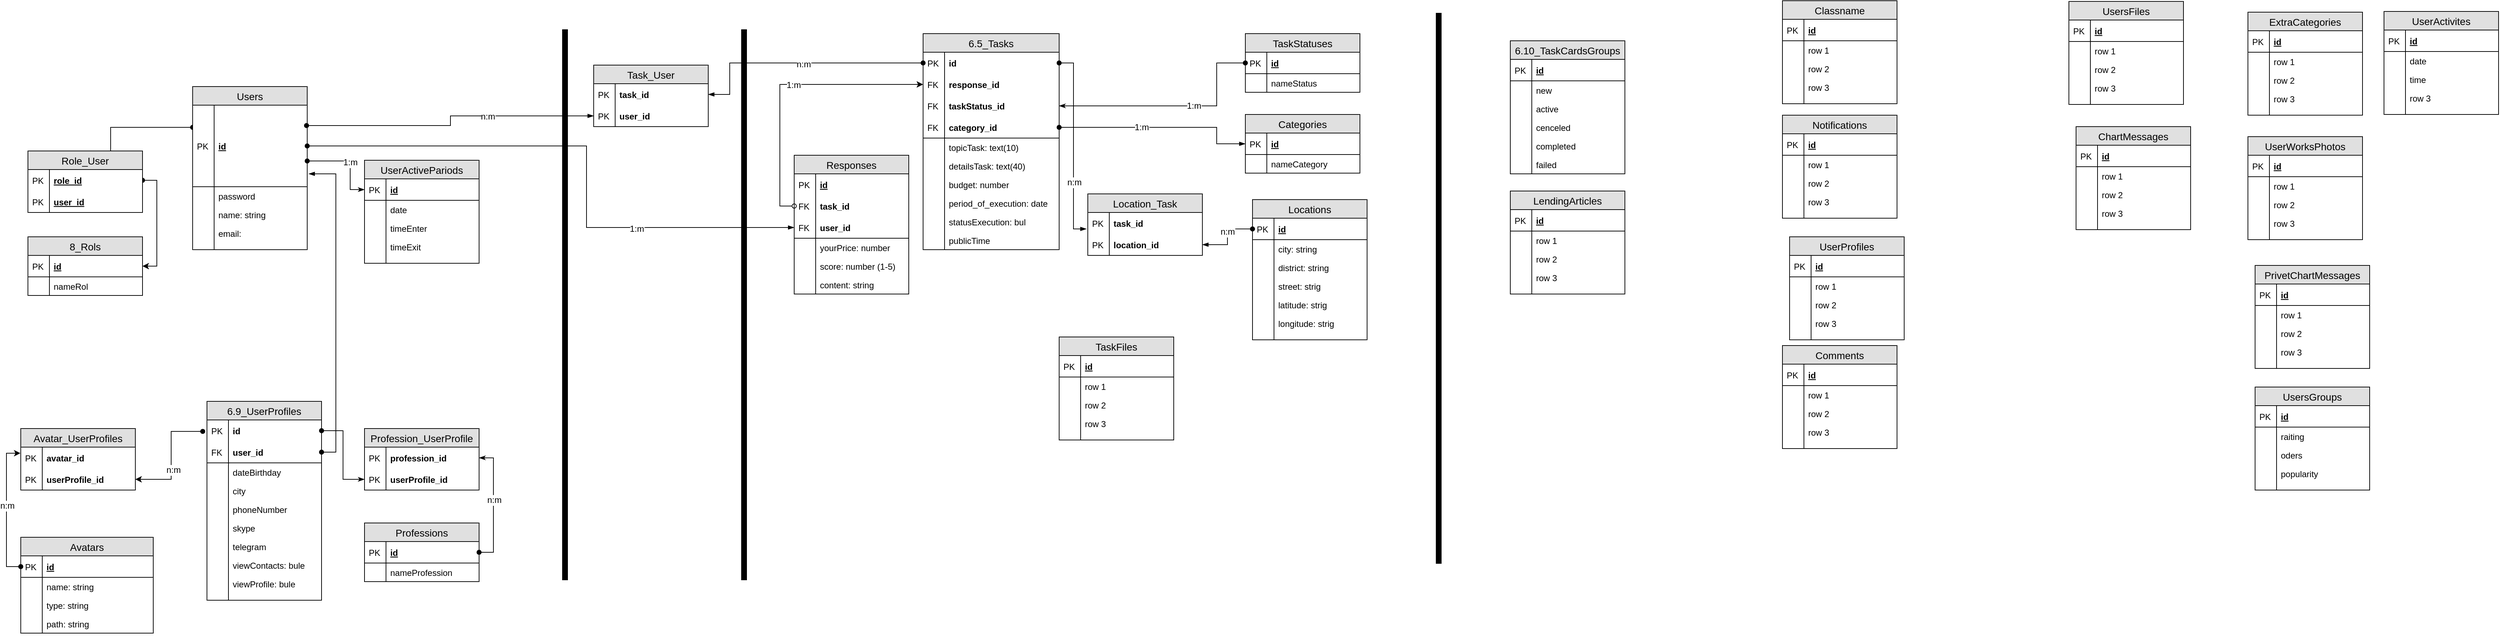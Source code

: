 <mxfile version="12.6.2" type="device" pages="2"><diagram id="Rrya0V3wpep7MsRoBrEG" name="Classes"><mxGraphModel dx="2249" dy="745" grid="1" gridSize="10" guides="1" tooltips="1" connect="1" arrows="1" fold="1" page="1" pageScale="1" pageWidth="827" pageHeight="1169" math="0" shadow="0"><root><mxCell id="0"/><mxCell id="1" parent="0"/><mxCell id="HXB3nkf0IrG2Q2YK3c8o-1" style="edgeStyle=orthogonalEdgeStyle;rounded=0;orthogonalLoop=1;jettySize=auto;html=1;exitX=0;exitY=0.25;exitDx=0;exitDy=0;entryX=0;entryY=0.5;entryDx=0;entryDy=0;startArrow=oval;startFill=1;" parent="1" source="vXc2qLtxzcpXBwve30Rz-81" edge="1"><mxGeometry relative="1" as="geometry"><mxPoint x="-750" y="351" as="targetPoint"/></mxGeometry></mxCell><mxCell id="vXc2qLtxzcpXBwve30Rz-81" value="Users" style="swimlane;fontStyle=0;childLayout=stackLayout;horizontal=1;startSize=26;fillColor=#e0e0e0;horizontalStack=0;resizeParent=1;resizeParentMax=0;resizeLast=0;collapsible=1;marginBottom=0;swimlaneFillColor=#ffffff;align=center;fontSize=14;" parent="1" vertex="1"><mxGeometry x="-520" y="190" width="160" height="228" as="geometry"/></mxCell><mxCell id="vXc2qLtxzcpXBwve30Rz-82" value="id" style="shape=partialRectangle;top=0;left=0;right=0;bottom=1;align=left;verticalAlign=middle;fillColor=none;spacingLeft=34;spacingRight=4;overflow=hidden;rotatable=0;points=[[0,0.5],[1,0.5]];portConstraint=eastwest;dropTarget=0;fontStyle=5;fontSize=12;" parent="vXc2qLtxzcpXBwve30Rz-81" vertex="1"><mxGeometry y="26" width="160" height="114" as="geometry"/></mxCell><mxCell id="vXc2qLtxzcpXBwve30Rz-83" value="PK" style="shape=partialRectangle;top=0;left=0;bottom=0;fillColor=none;align=left;verticalAlign=middle;spacingLeft=4;spacingRight=4;overflow=hidden;rotatable=0;points=[];portConstraint=eastwest;part=1;fontSize=12;" parent="vXc2qLtxzcpXBwve30Rz-82" vertex="1" connectable="0"><mxGeometry width="30" height="114" as="geometry"/></mxCell><mxCell id="vXc2qLtxzcpXBwve30Rz-88" value="password" style="shape=partialRectangle;top=0;left=0;right=0;bottom=0;align=left;verticalAlign=top;fillColor=none;spacingLeft=34;spacingRight=4;overflow=hidden;rotatable=0;points=[[0,0.5],[1,0.5]];portConstraint=eastwest;dropTarget=0;fontSize=12;" parent="vXc2qLtxzcpXBwve30Rz-81" vertex="1"><mxGeometry y="140" width="160" height="26" as="geometry"/></mxCell><mxCell id="vXc2qLtxzcpXBwve30Rz-89" value="" style="shape=partialRectangle;top=0;left=0;bottom=0;fillColor=none;align=left;verticalAlign=top;spacingLeft=4;spacingRight=4;overflow=hidden;rotatable=0;points=[];portConstraint=eastwest;part=1;fontSize=12;" parent="vXc2qLtxzcpXBwve30Rz-88" vertex="1" connectable="0"><mxGeometry width="30" height="26" as="geometry"/></mxCell><mxCell id="vXc2qLtxzcpXBwve30Rz-84" value="name: string" style="shape=partialRectangle;top=0;left=0;right=0;bottom=0;align=left;verticalAlign=top;fillColor=none;spacingLeft=34;spacingRight=4;overflow=hidden;rotatable=0;points=[[0,0.5],[1,0.5]];portConstraint=eastwest;dropTarget=0;fontSize=12;" parent="vXc2qLtxzcpXBwve30Rz-81" vertex="1"><mxGeometry y="166" width="160" height="26" as="geometry"/></mxCell><mxCell id="vXc2qLtxzcpXBwve30Rz-85" value="" style="shape=partialRectangle;top=0;left=0;bottom=0;fillColor=none;align=left;verticalAlign=top;spacingLeft=4;spacingRight=4;overflow=hidden;rotatable=0;points=[];portConstraint=eastwest;part=1;fontSize=12;" parent="vXc2qLtxzcpXBwve30Rz-84" vertex="1" connectable="0"><mxGeometry width="30" height="26" as="geometry"/></mxCell><mxCell id="vXc2qLtxzcpXBwve30Rz-86" value="email:" style="shape=partialRectangle;top=0;left=0;right=0;bottom=0;align=left;verticalAlign=top;fillColor=none;spacingLeft=34;spacingRight=4;overflow=hidden;rotatable=0;points=[[0,0.5],[1,0.5]];portConstraint=eastwest;dropTarget=0;fontSize=12;" parent="vXc2qLtxzcpXBwve30Rz-81" vertex="1"><mxGeometry y="192" width="160" height="26" as="geometry"/></mxCell><mxCell id="vXc2qLtxzcpXBwve30Rz-87" value="" style="shape=partialRectangle;top=0;left=0;bottom=0;fillColor=none;align=left;verticalAlign=top;spacingLeft=4;spacingRight=4;overflow=hidden;rotatable=0;points=[];portConstraint=eastwest;part=1;fontSize=12;" parent="vXc2qLtxzcpXBwve30Rz-86" vertex="1" connectable="0"><mxGeometry width="30" height="26" as="geometry"/></mxCell><mxCell id="vXc2qLtxzcpXBwve30Rz-90" value="" style="shape=partialRectangle;top=0;left=0;right=0;bottom=0;align=left;verticalAlign=top;fillColor=none;spacingLeft=34;spacingRight=4;overflow=hidden;rotatable=0;points=[[0,0.5],[1,0.5]];portConstraint=eastwest;dropTarget=0;fontSize=12;" parent="vXc2qLtxzcpXBwve30Rz-81" vertex="1"><mxGeometry y="218" width="160" height="10" as="geometry"/></mxCell><mxCell id="vXc2qLtxzcpXBwve30Rz-91" value="" style="shape=partialRectangle;top=0;left=0;bottom=0;fillColor=none;align=left;verticalAlign=top;spacingLeft=4;spacingRight=4;overflow=hidden;rotatable=0;points=[];portConstraint=eastwest;part=1;fontSize=12;" parent="vXc2qLtxzcpXBwve30Rz-90" vertex="1" connectable="0"><mxGeometry width="30" height="10" as="geometry"/></mxCell><mxCell id="vXc2qLtxzcpXBwve30Rz-92" value="LendingArticles" style="swimlane;fontStyle=0;childLayout=stackLayout;horizontal=1;startSize=26;fillColor=#e0e0e0;horizontalStack=0;resizeParent=1;resizeParentMax=0;resizeLast=0;collapsible=1;marginBottom=0;swimlaneFillColor=#ffffff;align=center;fontSize=14;" parent="1" vertex="1"><mxGeometry x="1320" y="336" width="160" height="144" as="geometry"/></mxCell><mxCell id="vXc2qLtxzcpXBwve30Rz-93" value="id" style="shape=partialRectangle;top=0;left=0;right=0;bottom=1;align=left;verticalAlign=middle;fillColor=none;spacingLeft=34;spacingRight=4;overflow=hidden;rotatable=0;points=[[0,0.5],[1,0.5]];portConstraint=eastwest;dropTarget=0;fontStyle=5;fontSize=12;" parent="vXc2qLtxzcpXBwve30Rz-92" vertex="1"><mxGeometry y="26" width="160" height="30" as="geometry"/></mxCell><mxCell id="vXc2qLtxzcpXBwve30Rz-94" value="PK" style="shape=partialRectangle;top=0;left=0;bottom=0;fillColor=none;align=left;verticalAlign=middle;spacingLeft=4;spacingRight=4;overflow=hidden;rotatable=0;points=[];portConstraint=eastwest;part=1;fontSize=12;" parent="vXc2qLtxzcpXBwve30Rz-93" vertex="1" connectable="0"><mxGeometry width="30" height="30" as="geometry"/></mxCell><mxCell id="vXc2qLtxzcpXBwve30Rz-95" value="row 1" style="shape=partialRectangle;top=0;left=0;right=0;bottom=0;align=left;verticalAlign=top;fillColor=none;spacingLeft=34;spacingRight=4;overflow=hidden;rotatable=0;points=[[0,0.5],[1,0.5]];portConstraint=eastwest;dropTarget=0;fontSize=12;" parent="vXc2qLtxzcpXBwve30Rz-92" vertex="1"><mxGeometry y="56" width="160" height="26" as="geometry"/></mxCell><mxCell id="vXc2qLtxzcpXBwve30Rz-96" value="" style="shape=partialRectangle;top=0;left=0;bottom=0;fillColor=none;align=left;verticalAlign=top;spacingLeft=4;spacingRight=4;overflow=hidden;rotatable=0;points=[];portConstraint=eastwest;part=1;fontSize=12;" parent="vXc2qLtxzcpXBwve30Rz-95" vertex="1" connectable="0"><mxGeometry width="30" height="26" as="geometry"/></mxCell><mxCell id="vXc2qLtxzcpXBwve30Rz-97" value="row 2" style="shape=partialRectangle;top=0;left=0;right=0;bottom=0;align=left;verticalAlign=top;fillColor=none;spacingLeft=34;spacingRight=4;overflow=hidden;rotatable=0;points=[[0,0.5],[1,0.5]];portConstraint=eastwest;dropTarget=0;fontSize=12;" parent="vXc2qLtxzcpXBwve30Rz-92" vertex="1"><mxGeometry y="82" width="160" height="26" as="geometry"/></mxCell><mxCell id="vXc2qLtxzcpXBwve30Rz-98" value="" style="shape=partialRectangle;top=0;left=0;bottom=0;fillColor=none;align=left;verticalAlign=top;spacingLeft=4;spacingRight=4;overflow=hidden;rotatable=0;points=[];portConstraint=eastwest;part=1;fontSize=12;" parent="vXc2qLtxzcpXBwve30Rz-97" vertex="1" connectable="0"><mxGeometry width="30" height="26" as="geometry"/></mxCell><mxCell id="vXc2qLtxzcpXBwve30Rz-99" value="row 3" style="shape=partialRectangle;top=0;left=0;right=0;bottom=0;align=left;verticalAlign=top;fillColor=none;spacingLeft=34;spacingRight=4;overflow=hidden;rotatable=0;points=[[0,0.5],[1,0.5]];portConstraint=eastwest;dropTarget=0;fontSize=12;" parent="vXc2qLtxzcpXBwve30Rz-92" vertex="1"><mxGeometry y="108" width="160" height="26" as="geometry"/></mxCell><mxCell id="vXc2qLtxzcpXBwve30Rz-100" value="" style="shape=partialRectangle;top=0;left=0;bottom=0;fillColor=none;align=left;verticalAlign=top;spacingLeft=4;spacingRight=4;overflow=hidden;rotatable=0;points=[];portConstraint=eastwest;part=1;fontSize=12;" parent="vXc2qLtxzcpXBwve30Rz-99" vertex="1" connectable="0"><mxGeometry width="30" height="26" as="geometry"/></mxCell><mxCell id="vXc2qLtxzcpXBwve30Rz-101" value="" style="shape=partialRectangle;top=0;left=0;right=0;bottom=0;align=left;verticalAlign=top;fillColor=none;spacingLeft=34;spacingRight=4;overflow=hidden;rotatable=0;points=[[0,0.5],[1,0.5]];portConstraint=eastwest;dropTarget=0;fontSize=12;" parent="vXc2qLtxzcpXBwve30Rz-92" vertex="1"><mxGeometry y="134" width="160" height="10" as="geometry"/></mxCell><mxCell id="vXc2qLtxzcpXBwve30Rz-102" value="" style="shape=partialRectangle;top=0;left=0;bottom=0;fillColor=none;align=left;verticalAlign=top;spacingLeft=4;spacingRight=4;overflow=hidden;rotatable=0;points=[];portConstraint=eastwest;part=1;fontSize=12;" parent="vXc2qLtxzcpXBwve30Rz-101" vertex="1" connectable="0"><mxGeometry width="30" height="10" as="geometry"/></mxCell><mxCell id="vXc2qLtxzcpXBwve30Rz-103" value="6.5_Tasks" style="swimlane;fontStyle=0;childLayout=stackLayout;horizontal=1;startSize=26;fillColor=#e0e0e0;horizontalStack=0;resizeParent=1;resizeParentMax=0;resizeLast=0;collapsible=1;marginBottom=0;swimlaneFillColor=#ffffff;align=center;fontSize=14;" parent="1" vertex="1"><mxGeometry x="500" y="116" width="190" height="302" as="geometry"/></mxCell><mxCell id="KkoCiwr-fRL-zZ0WJvGV-1" value="id" style="shape=partialRectangle;top=0;left=0;right=0;bottom=1;align=left;verticalAlign=middle;fillColor=none;spacingLeft=34;spacingRight=4;overflow=hidden;rotatable=0;points=[[0,0.5],[1,0.5]];portConstraint=eastwest;dropTarget=0;fontStyle=1;fontSize=12;strokeColor=none;" parent="vXc2qLtxzcpXBwve30Rz-103" vertex="1"><mxGeometry y="26" width="190" height="30" as="geometry"/></mxCell><mxCell id="KkoCiwr-fRL-zZ0WJvGV-2" value="PK" style="shape=partialRectangle;top=0;left=0;bottom=0;fillColor=none;align=left;verticalAlign=middle;spacingLeft=4;spacingRight=4;overflow=hidden;rotatable=0;points=[];portConstraint=eastwest;part=1;fontSize=12;" parent="KkoCiwr-fRL-zZ0WJvGV-1" vertex="1" connectable="0"><mxGeometry width="30" height="30" as="geometry"/></mxCell><mxCell id="HXB3nkf0IrG2Q2YK3c8o-13" value="response_id" style="shape=partialRectangle;top=0;left=0;right=0;bottom=1;align=left;verticalAlign=middle;fillColor=none;spacingLeft=34;spacingRight=4;overflow=hidden;rotatable=0;points=[[0,0.5],[1,0.5]];portConstraint=eastwest;dropTarget=0;fontStyle=1;fontSize=12;strokeColor=none;" parent="vXc2qLtxzcpXBwve30Rz-103" vertex="1"><mxGeometry y="56" width="190" height="30" as="geometry"/></mxCell><mxCell id="HXB3nkf0IrG2Q2YK3c8o-14" value="FK" style="shape=partialRectangle;top=0;left=0;bottom=0;fillColor=none;align=left;verticalAlign=middle;spacingLeft=4;spacingRight=4;overflow=hidden;rotatable=0;points=[];portConstraint=eastwest;part=1;fontSize=12;" parent="HXB3nkf0IrG2Q2YK3c8o-13" vertex="1" connectable="0"><mxGeometry width="30" height="30" as="geometry"/></mxCell><mxCell id="-hN06o-7wt67Y8wnlMYT-7" value="taskStatus_id" style="shape=partialRectangle;top=0;left=0;right=0;bottom=1;align=left;verticalAlign=middle;fillColor=none;spacingLeft=34;spacingRight=4;overflow=hidden;rotatable=0;points=[[0,0.5],[1,0.5]];portConstraint=eastwest;dropTarget=0;fontStyle=1;fontSize=12;strokeColor=none;" parent="vXc2qLtxzcpXBwve30Rz-103" vertex="1"><mxGeometry y="86" width="190" height="30" as="geometry"/></mxCell><mxCell id="-hN06o-7wt67Y8wnlMYT-8" value="FK" style="shape=partialRectangle;top=0;left=0;bottom=0;fillColor=none;align=left;verticalAlign=middle;spacingLeft=4;spacingRight=4;overflow=hidden;rotatable=0;points=[];portConstraint=eastwest;part=1;fontSize=12;" parent="-hN06o-7wt67Y8wnlMYT-7" vertex="1" connectable="0"><mxGeometry width="30" height="30" as="geometry"/></mxCell><mxCell id="cDLjUI9GXSruELNbqDbq-19" value="category_id" style="shape=partialRectangle;top=0;left=0;right=0;bottom=1;align=left;verticalAlign=middle;fillColor=none;spacingLeft=34;spacingRight=4;overflow=hidden;rotatable=0;points=[[0,0.5],[1,0.5]];portConstraint=eastwest;dropTarget=0;fontStyle=1;fontSize=12;strokeColor=#000000;" vertex="1" parent="vXc2qLtxzcpXBwve30Rz-103"><mxGeometry y="116" width="190" height="30" as="geometry"/></mxCell><mxCell id="cDLjUI9GXSruELNbqDbq-20" value="FK" style="shape=partialRectangle;top=0;left=0;bottom=0;fillColor=none;align=left;verticalAlign=middle;spacingLeft=4;spacingRight=4;overflow=hidden;rotatable=0;points=[];portConstraint=eastwest;part=1;fontSize=12;" vertex="1" connectable="0" parent="cDLjUI9GXSruELNbqDbq-19"><mxGeometry width="30" height="30" as="geometry"/></mxCell><mxCell id="00t3Rbm1KAPrchRIfWXp-48" value="topicTask: text(10)" style="shape=partialRectangle;top=0;left=0;right=0;bottom=0;align=left;verticalAlign=top;fillColor=none;spacingLeft=34;spacingRight=4;overflow=hidden;rotatable=0;points=[[0,0.5],[1,0.5]];portConstraint=eastwest;dropTarget=0;fontSize=12;" parent="vXc2qLtxzcpXBwve30Rz-103" vertex="1"><mxGeometry y="146" width="190" height="26" as="geometry"/></mxCell><mxCell id="00t3Rbm1KAPrchRIfWXp-49" value="" style="shape=partialRectangle;top=0;left=0;bottom=0;fillColor=none;align=left;verticalAlign=top;spacingLeft=4;spacingRight=4;overflow=hidden;rotatable=0;points=[];portConstraint=eastwest;part=1;fontSize=12;" parent="00t3Rbm1KAPrchRIfWXp-48" vertex="1" connectable="0"><mxGeometry width="30" height="26" as="geometry"/></mxCell><mxCell id="00t3Rbm1KAPrchRIfWXp-52" value="detailsTask: text(40)" style="shape=partialRectangle;top=0;left=0;right=0;bottom=0;align=left;verticalAlign=top;fillColor=none;spacingLeft=34;spacingRight=4;overflow=hidden;rotatable=0;points=[[0,0.5],[1,0.5]];portConstraint=eastwest;dropTarget=0;fontSize=12;" parent="vXc2qLtxzcpXBwve30Rz-103" vertex="1"><mxGeometry y="172" width="190" height="26" as="geometry"/></mxCell><mxCell id="00t3Rbm1KAPrchRIfWXp-53" value="" style="shape=partialRectangle;top=0;left=0;bottom=0;fillColor=none;align=left;verticalAlign=top;spacingLeft=4;spacingRight=4;overflow=hidden;rotatable=0;points=[];portConstraint=eastwest;part=1;fontSize=12;" parent="00t3Rbm1KAPrchRIfWXp-52" vertex="1" connectable="0"><mxGeometry width="30" height="26" as="geometry"/></mxCell><mxCell id="vXc2qLtxzcpXBwve30Rz-106" value="budget: number" style="shape=partialRectangle;top=0;left=0;right=0;bottom=0;align=left;verticalAlign=top;fillColor=none;spacingLeft=34;spacingRight=4;overflow=hidden;rotatable=0;points=[[0,0.5],[1,0.5]];portConstraint=eastwest;dropTarget=0;fontSize=12;" parent="vXc2qLtxzcpXBwve30Rz-103" vertex="1"><mxGeometry y="198" width="190" height="26" as="geometry"/></mxCell><mxCell id="vXc2qLtxzcpXBwve30Rz-107" value="" style="shape=partialRectangle;top=0;left=0;bottom=0;fillColor=none;align=left;verticalAlign=top;spacingLeft=4;spacingRight=4;overflow=hidden;rotatable=0;points=[];portConstraint=eastwest;part=1;fontSize=12;" parent="vXc2qLtxzcpXBwve30Rz-106" vertex="1" connectable="0"><mxGeometry width="30" height="26" as="geometry"/></mxCell><mxCell id="vXc2qLtxzcpXBwve30Rz-108" value="period_of_execution: date" style="shape=partialRectangle;top=0;left=0;right=0;bottom=0;align=left;verticalAlign=top;fillColor=none;spacingLeft=34;spacingRight=4;overflow=hidden;rotatable=0;points=[[0,0.5],[1,0.5]];portConstraint=eastwest;dropTarget=0;fontSize=12;" parent="vXc2qLtxzcpXBwve30Rz-103" vertex="1"><mxGeometry y="224" width="190" height="26" as="geometry"/></mxCell><mxCell id="vXc2qLtxzcpXBwve30Rz-109" value="" style="shape=partialRectangle;top=0;left=0;bottom=0;fillColor=none;align=left;verticalAlign=top;spacingLeft=4;spacingRight=4;overflow=hidden;rotatable=0;points=[];portConstraint=eastwest;part=1;fontSize=12;" parent="vXc2qLtxzcpXBwve30Rz-108" vertex="1" connectable="0"><mxGeometry width="30" height="26" as="geometry"/></mxCell><mxCell id="vXc2qLtxzcpXBwve30Rz-110" value="statusExecution: bul" style="shape=partialRectangle;top=0;left=0;right=0;bottom=0;align=left;verticalAlign=top;fillColor=none;spacingLeft=34;spacingRight=4;overflow=hidden;rotatable=0;points=[[0,0.5],[1,0.5]];portConstraint=eastwest;dropTarget=0;fontSize=12;" parent="vXc2qLtxzcpXBwve30Rz-103" vertex="1"><mxGeometry y="250" width="190" height="26" as="geometry"/></mxCell><mxCell id="vXc2qLtxzcpXBwve30Rz-111" value="" style="shape=partialRectangle;top=0;left=0;bottom=0;fillColor=none;align=left;verticalAlign=top;spacingLeft=4;spacingRight=4;overflow=hidden;rotatable=0;points=[];portConstraint=eastwest;part=1;fontSize=12;" parent="vXc2qLtxzcpXBwve30Rz-110" vertex="1" connectable="0"><mxGeometry width="30" height="26" as="geometry"/></mxCell><mxCell id="00t3Rbm1KAPrchRIfWXp-54" value="publicTime" style="shape=partialRectangle;top=0;left=0;right=0;bottom=0;align=left;verticalAlign=top;fillColor=none;spacingLeft=34;spacingRight=4;overflow=hidden;rotatable=0;points=[[0,0.5],[1,0.5]];portConstraint=eastwest;dropTarget=0;fontSize=12;" parent="vXc2qLtxzcpXBwve30Rz-103" vertex="1"><mxGeometry y="276" width="190" height="26" as="geometry"/></mxCell><mxCell id="00t3Rbm1KAPrchRIfWXp-55" value="" style="shape=partialRectangle;top=0;left=0;bottom=0;fillColor=none;align=left;verticalAlign=top;spacingLeft=4;spacingRight=4;overflow=hidden;rotatable=0;points=[];portConstraint=eastwest;part=1;fontSize=12;" parent="00t3Rbm1KAPrchRIfWXp-54" vertex="1" connectable="0"><mxGeometry width="30" height="26" as="geometry"/></mxCell><mxCell id="vXc2qLtxzcpXBwve30Rz-114" value="8_Rols" style="swimlane;fontStyle=0;childLayout=stackLayout;horizontal=1;startSize=26;fillColor=#e0e0e0;horizontalStack=0;resizeParent=1;resizeParentMax=0;resizeLast=0;collapsible=1;marginBottom=0;swimlaneFillColor=#ffffff;align=center;fontSize=14;" parent="1" vertex="1"><mxGeometry x="-750" y="400" width="160" height="82" as="geometry"/></mxCell><mxCell id="vXc2qLtxzcpXBwve30Rz-115" value="id" style="shape=partialRectangle;top=0;left=0;right=0;bottom=1;align=left;verticalAlign=middle;fillColor=none;spacingLeft=34;spacingRight=4;overflow=hidden;rotatable=0;points=[[0,0.5],[1,0.5]];portConstraint=eastwest;dropTarget=0;fontStyle=5;fontSize=12;" parent="vXc2qLtxzcpXBwve30Rz-114" vertex="1"><mxGeometry y="26" width="160" height="30" as="geometry"/></mxCell><mxCell id="vXc2qLtxzcpXBwve30Rz-116" value="PK" style="shape=partialRectangle;top=0;left=0;bottom=0;fillColor=none;align=left;verticalAlign=middle;spacingLeft=4;spacingRight=4;overflow=hidden;rotatable=0;points=[];portConstraint=eastwest;part=1;fontSize=12;" parent="vXc2qLtxzcpXBwve30Rz-115" vertex="1" connectable="0"><mxGeometry width="30" height="30" as="geometry"/></mxCell><mxCell id="vXc2qLtxzcpXBwve30Rz-117" value="nameRol" style="shape=partialRectangle;top=0;left=0;right=0;bottom=0;align=left;verticalAlign=top;fillColor=none;spacingLeft=34;spacingRight=4;overflow=hidden;rotatable=0;points=[[0,0.5],[1,0.5]];portConstraint=eastwest;dropTarget=0;fontSize=12;" parent="vXc2qLtxzcpXBwve30Rz-114" vertex="1"><mxGeometry y="56" width="160" height="26" as="geometry"/></mxCell><mxCell id="vXc2qLtxzcpXBwve30Rz-118" value="" style="shape=partialRectangle;top=0;left=0;bottom=0;fillColor=none;align=left;verticalAlign=top;spacingLeft=4;spacingRight=4;overflow=hidden;rotatable=0;points=[];portConstraint=eastwest;part=1;fontSize=12;" parent="vXc2qLtxzcpXBwve30Rz-117" vertex="1" connectable="0"><mxGeometry width="30" height="26" as="geometry"/></mxCell><mxCell id="vXc2qLtxzcpXBwve30Rz-125" value="Categories" style="swimlane;fontStyle=0;childLayout=stackLayout;horizontal=1;startSize=26;fillColor=#e0e0e0;horizontalStack=0;resizeParent=1;resizeParentMax=0;resizeLast=0;collapsible=1;marginBottom=0;swimlaneFillColor=#ffffff;align=center;fontSize=14;" parent="1" vertex="1"><mxGeometry x="950" y="229" width="160" height="82" as="geometry"/></mxCell><mxCell id="vXc2qLtxzcpXBwve30Rz-126" value="id" style="shape=partialRectangle;top=0;left=0;right=0;bottom=1;align=left;verticalAlign=middle;fillColor=none;spacingLeft=34;spacingRight=4;overflow=hidden;rotatable=0;points=[[0,0.5],[1,0.5]];portConstraint=eastwest;dropTarget=0;fontStyle=5;fontSize=12;" parent="vXc2qLtxzcpXBwve30Rz-125" vertex="1"><mxGeometry y="26" width="160" height="30" as="geometry"/></mxCell><mxCell id="vXc2qLtxzcpXBwve30Rz-127" value="PK" style="shape=partialRectangle;top=0;left=0;bottom=0;fillColor=none;align=left;verticalAlign=middle;spacingLeft=4;spacingRight=4;overflow=hidden;rotatable=0;points=[];portConstraint=eastwest;part=1;fontSize=12;" parent="vXc2qLtxzcpXBwve30Rz-126" vertex="1" connectable="0"><mxGeometry width="30" height="30" as="geometry"/></mxCell><mxCell id="vXc2qLtxzcpXBwve30Rz-128" value="nameCategory" style="shape=partialRectangle;top=0;left=0;right=0;bottom=0;align=left;verticalAlign=top;fillColor=none;spacingLeft=34;spacingRight=4;overflow=hidden;rotatable=0;points=[[0,0.5],[1,0.5]];portConstraint=eastwest;dropTarget=0;fontSize=12;" parent="vXc2qLtxzcpXBwve30Rz-125" vertex="1"><mxGeometry y="56" width="160" height="26" as="geometry"/></mxCell><mxCell id="vXc2qLtxzcpXBwve30Rz-129" value="" style="shape=partialRectangle;top=0;left=0;bottom=0;fillColor=none;align=left;verticalAlign=top;spacingLeft=4;spacingRight=4;overflow=hidden;rotatable=0;points=[];portConstraint=eastwest;part=1;fontSize=12;" parent="vXc2qLtxzcpXBwve30Rz-128" vertex="1" connectable="0"><mxGeometry width="30" height="26" as="geometry"/></mxCell><mxCell id="vXc2qLtxzcpXBwve30Rz-136" value="ExtraCategories" style="swimlane;fontStyle=0;childLayout=stackLayout;horizontal=1;startSize=26;fillColor=#e0e0e0;horizontalStack=0;resizeParent=1;resizeParentMax=0;resizeLast=0;collapsible=1;marginBottom=0;swimlaneFillColor=#ffffff;align=center;fontSize=14;" parent="1" vertex="1"><mxGeometry x="2350" y="86" width="160" height="144" as="geometry"/></mxCell><mxCell id="vXc2qLtxzcpXBwve30Rz-137" value="id" style="shape=partialRectangle;top=0;left=0;right=0;bottom=1;align=left;verticalAlign=middle;fillColor=none;spacingLeft=34;spacingRight=4;overflow=hidden;rotatable=0;points=[[0,0.5],[1,0.5]];portConstraint=eastwest;dropTarget=0;fontStyle=5;fontSize=12;" parent="vXc2qLtxzcpXBwve30Rz-136" vertex="1"><mxGeometry y="26" width="160" height="30" as="geometry"/></mxCell><mxCell id="vXc2qLtxzcpXBwve30Rz-138" value="PK" style="shape=partialRectangle;top=0;left=0;bottom=0;fillColor=none;align=left;verticalAlign=middle;spacingLeft=4;spacingRight=4;overflow=hidden;rotatable=0;points=[];portConstraint=eastwest;part=1;fontSize=12;" parent="vXc2qLtxzcpXBwve30Rz-137" vertex="1" connectable="0"><mxGeometry width="30" height="30" as="geometry"/></mxCell><mxCell id="vXc2qLtxzcpXBwve30Rz-139" value="row 1" style="shape=partialRectangle;top=0;left=0;right=0;bottom=0;align=left;verticalAlign=top;fillColor=none;spacingLeft=34;spacingRight=4;overflow=hidden;rotatable=0;points=[[0,0.5],[1,0.5]];portConstraint=eastwest;dropTarget=0;fontSize=12;" parent="vXc2qLtxzcpXBwve30Rz-136" vertex="1"><mxGeometry y="56" width="160" height="26" as="geometry"/></mxCell><mxCell id="vXc2qLtxzcpXBwve30Rz-140" value="" style="shape=partialRectangle;top=0;left=0;bottom=0;fillColor=none;align=left;verticalAlign=top;spacingLeft=4;spacingRight=4;overflow=hidden;rotatable=0;points=[];portConstraint=eastwest;part=1;fontSize=12;" parent="vXc2qLtxzcpXBwve30Rz-139" vertex="1" connectable="0"><mxGeometry width="30" height="26" as="geometry"/></mxCell><mxCell id="vXc2qLtxzcpXBwve30Rz-141" value="row 2" style="shape=partialRectangle;top=0;left=0;right=0;bottom=0;align=left;verticalAlign=top;fillColor=none;spacingLeft=34;spacingRight=4;overflow=hidden;rotatable=0;points=[[0,0.5],[1,0.5]];portConstraint=eastwest;dropTarget=0;fontSize=12;" parent="vXc2qLtxzcpXBwve30Rz-136" vertex="1"><mxGeometry y="82" width="160" height="26" as="geometry"/></mxCell><mxCell id="vXc2qLtxzcpXBwve30Rz-142" value="" style="shape=partialRectangle;top=0;left=0;bottom=0;fillColor=none;align=left;verticalAlign=top;spacingLeft=4;spacingRight=4;overflow=hidden;rotatable=0;points=[];portConstraint=eastwest;part=1;fontSize=12;" parent="vXc2qLtxzcpXBwve30Rz-141" vertex="1" connectable="0"><mxGeometry width="30" height="26" as="geometry"/></mxCell><mxCell id="vXc2qLtxzcpXBwve30Rz-143" value="row 3" style="shape=partialRectangle;top=0;left=0;right=0;bottom=0;align=left;verticalAlign=top;fillColor=none;spacingLeft=34;spacingRight=4;overflow=hidden;rotatable=0;points=[[0,0.5],[1,0.5]];portConstraint=eastwest;dropTarget=0;fontSize=12;" parent="vXc2qLtxzcpXBwve30Rz-136" vertex="1"><mxGeometry y="108" width="160" height="26" as="geometry"/></mxCell><mxCell id="vXc2qLtxzcpXBwve30Rz-144" value="" style="shape=partialRectangle;top=0;left=0;bottom=0;fillColor=none;align=left;verticalAlign=top;spacingLeft=4;spacingRight=4;overflow=hidden;rotatable=0;points=[];portConstraint=eastwest;part=1;fontSize=12;" parent="vXc2qLtxzcpXBwve30Rz-143" vertex="1" connectable="0"><mxGeometry width="30" height="26" as="geometry"/></mxCell><mxCell id="vXc2qLtxzcpXBwve30Rz-145" value="" style="shape=partialRectangle;top=0;left=0;right=0;bottom=0;align=left;verticalAlign=top;fillColor=none;spacingLeft=34;spacingRight=4;overflow=hidden;rotatable=0;points=[[0,0.5],[1,0.5]];portConstraint=eastwest;dropTarget=0;fontSize=12;" parent="vXc2qLtxzcpXBwve30Rz-136" vertex="1"><mxGeometry y="134" width="160" height="10" as="geometry"/></mxCell><mxCell id="vXc2qLtxzcpXBwve30Rz-146" value="" style="shape=partialRectangle;top=0;left=0;bottom=0;fillColor=none;align=left;verticalAlign=top;spacingLeft=4;spacingRight=4;overflow=hidden;rotatable=0;points=[];portConstraint=eastwest;part=1;fontSize=12;" parent="vXc2qLtxzcpXBwve30Rz-145" vertex="1" connectable="0"><mxGeometry width="30" height="10" as="geometry"/></mxCell><mxCell id="vXc2qLtxzcpXBwve30Rz-147" value="Locations" style="swimlane;fontStyle=0;childLayout=stackLayout;horizontal=1;startSize=26;fillColor=#e0e0e0;horizontalStack=0;resizeParent=1;resizeParentMax=0;resizeLast=0;collapsible=1;marginBottom=0;swimlaneFillColor=#ffffff;align=center;fontSize=14;" parent="1" vertex="1"><mxGeometry x="960" y="348" width="160" height="196" as="geometry"/></mxCell><mxCell id="vXc2qLtxzcpXBwve30Rz-148" value="id" style="shape=partialRectangle;top=0;left=0;right=0;bottom=1;align=left;verticalAlign=middle;fillColor=none;spacingLeft=34;spacingRight=4;overflow=hidden;rotatable=0;points=[[0,0.5],[1,0.5]];portConstraint=eastwest;dropTarget=0;fontStyle=5;fontSize=12;" parent="vXc2qLtxzcpXBwve30Rz-147" vertex="1"><mxGeometry y="26" width="160" height="30" as="geometry"/></mxCell><mxCell id="vXc2qLtxzcpXBwve30Rz-149" value="PK" style="shape=partialRectangle;top=0;left=0;bottom=0;fillColor=none;align=left;verticalAlign=middle;spacingLeft=4;spacingRight=4;overflow=hidden;rotatable=0;points=[];portConstraint=eastwest;part=1;fontSize=12;" parent="vXc2qLtxzcpXBwve30Rz-148" vertex="1" connectable="0"><mxGeometry width="30" height="30" as="geometry"/></mxCell><mxCell id="vXc2qLtxzcpXBwve30Rz-152" value="city: string" style="shape=partialRectangle;top=0;left=0;right=0;bottom=0;align=left;verticalAlign=top;fillColor=none;spacingLeft=34;spacingRight=4;overflow=hidden;rotatable=0;points=[[0,0.5],[1,0.5]];portConstraint=eastwest;dropTarget=0;fontSize=12;" parent="vXc2qLtxzcpXBwve30Rz-147" vertex="1"><mxGeometry y="56" width="160" height="26" as="geometry"/></mxCell><mxCell id="vXc2qLtxzcpXBwve30Rz-153" value="" style="shape=partialRectangle;top=0;left=0;bottom=0;fillColor=none;align=left;verticalAlign=top;spacingLeft=4;spacingRight=4;overflow=hidden;rotatable=0;points=[];portConstraint=eastwest;part=1;fontSize=12;" parent="vXc2qLtxzcpXBwve30Rz-152" vertex="1" connectable="0"><mxGeometry width="30" height="26" as="geometry"/></mxCell><mxCell id="vXc2qLtxzcpXBwve30Rz-158" value="district: string" style="shape=partialRectangle;top=0;left=0;right=0;bottom=0;align=left;verticalAlign=top;fillColor=none;spacingLeft=34;spacingRight=4;overflow=hidden;rotatable=0;points=[[0,0.5],[1,0.5]];portConstraint=eastwest;dropTarget=0;fontSize=12;" parent="vXc2qLtxzcpXBwve30Rz-147" vertex="1"><mxGeometry y="82" width="160" height="26" as="geometry"/></mxCell><mxCell id="vXc2qLtxzcpXBwve30Rz-159" value="" style="shape=partialRectangle;top=0;left=0;bottom=0;fillColor=none;align=left;verticalAlign=top;spacingLeft=4;spacingRight=4;overflow=hidden;rotatable=0;points=[];portConstraint=eastwest;part=1;fontSize=12;" parent="vXc2qLtxzcpXBwve30Rz-158" vertex="1" connectable="0"><mxGeometry width="30" height="26" as="geometry"/></mxCell><mxCell id="vXc2qLtxzcpXBwve30Rz-154" value="street: strig" style="shape=partialRectangle;top=0;left=0;right=0;bottom=0;align=left;verticalAlign=top;fillColor=none;spacingLeft=34;spacingRight=4;overflow=hidden;rotatable=0;points=[[0,0.5],[1,0.5]];portConstraint=eastwest;dropTarget=0;fontSize=12;" parent="vXc2qLtxzcpXBwve30Rz-147" vertex="1"><mxGeometry y="108" width="160" height="26" as="geometry"/></mxCell><mxCell id="vXc2qLtxzcpXBwve30Rz-155" value="" style="shape=partialRectangle;top=0;left=0;bottom=0;fillColor=none;align=left;verticalAlign=top;spacingLeft=4;spacingRight=4;overflow=hidden;rotatable=0;points=[];portConstraint=eastwest;part=1;fontSize=12;" parent="vXc2qLtxzcpXBwve30Rz-154" vertex="1" connectable="0"><mxGeometry width="30" height="26" as="geometry"/></mxCell><mxCell id="vXc2qLtxzcpXBwve30Rz-160" value="latitude: strig" style="shape=partialRectangle;top=0;left=0;right=0;bottom=0;align=left;verticalAlign=top;fillColor=none;spacingLeft=34;spacingRight=4;overflow=hidden;rotatable=0;points=[[0,0.5],[1,0.5]];portConstraint=eastwest;dropTarget=0;fontSize=12;" parent="vXc2qLtxzcpXBwve30Rz-147" vertex="1"><mxGeometry y="134" width="160" height="26" as="geometry"/></mxCell><mxCell id="vXc2qLtxzcpXBwve30Rz-161" value="" style="shape=partialRectangle;top=0;left=0;bottom=0;fillColor=none;align=left;verticalAlign=top;spacingLeft=4;spacingRight=4;overflow=hidden;rotatable=0;points=[];portConstraint=eastwest;part=1;fontSize=12;" parent="vXc2qLtxzcpXBwve30Rz-160" vertex="1" connectable="0"><mxGeometry width="30" height="26" as="geometry"/></mxCell><mxCell id="vXc2qLtxzcpXBwve30Rz-162" value="longitude: strig" style="shape=partialRectangle;top=0;left=0;right=0;bottom=0;align=left;verticalAlign=top;fillColor=none;spacingLeft=34;spacingRight=4;overflow=hidden;rotatable=0;points=[[0,0.5],[1,0.5]];portConstraint=eastwest;dropTarget=0;fontSize=12;" parent="vXc2qLtxzcpXBwve30Rz-147" vertex="1"><mxGeometry y="160" width="160" height="26" as="geometry"/></mxCell><mxCell id="vXc2qLtxzcpXBwve30Rz-163" value="" style="shape=partialRectangle;top=0;left=0;bottom=0;fillColor=none;align=left;verticalAlign=top;spacingLeft=4;spacingRight=4;overflow=hidden;rotatable=0;points=[];portConstraint=eastwest;part=1;fontSize=12;" parent="vXc2qLtxzcpXBwve30Rz-162" vertex="1" connectable="0"><mxGeometry width="30" height="26" as="geometry"/></mxCell><mxCell id="vXc2qLtxzcpXBwve30Rz-156" value="" style="shape=partialRectangle;top=0;left=0;right=0;bottom=0;align=left;verticalAlign=top;fillColor=none;spacingLeft=34;spacingRight=4;overflow=hidden;rotatable=0;points=[[0,0.5],[1,0.5]];portConstraint=eastwest;dropTarget=0;fontSize=12;" parent="vXc2qLtxzcpXBwve30Rz-147" vertex="1"><mxGeometry y="186" width="160" height="10" as="geometry"/></mxCell><mxCell id="vXc2qLtxzcpXBwve30Rz-157" value="" style="shape=partialRectangle;top=0;left=0;bottom=0;fillColor=none;align=left;verticalAlign=top;spacingLeft=4;spacingRight=4;overflow=hidden;rotatable=0;points=[];portConstraint=eastwest;part=1;fontSize=12;" parent="vXc2qLtxzcpXBwve30Rz-156" vertex="1" connectable="0"><mxGeometry width="30" height="10" as="geometry"/></mxCell><mxCell id="vXc2qLtxzcpXBwve30Rz-164" value="Comments" style="swimlane;fontStyle=0;childLayout=stackLayout;horizontal=1;startSize=26;fillColor=#e0e0e0;horizontalStack=0;resizeParent=1;resizeParentMax=0;resizeLast=0;collapsible=1;marginBottom=0;swimlaneFillColor=#ffffff;align=center;fontSize=14;" parent="1" vertex="1"><mxGeometry x="1700" y="552" width="160" height="144" as="geometry"/></mxCell><mxCell id="vXc2qLtxzcpXBwve30Rz-165" value="id" style="shape=partialRectangle;top=0;left=0;right=0;bottom=1;align=left;verticalAlign=middle;fillColor=none;spacingLeft=34;spacingRight=4;overflow=hidden;rotatable=0;points=[[0,0.5],[1,0.5]];portConstraint=eastwest;dropTarget=0;fontStyle=5;fontSize=12;" parent="vXc2qLtxzcpXBwve30Rz-164" vertex="1"><mxGeometry y="26" width="160" height="30" as="geometry"/></mxCell><mxCell id="vXc2qLtxzcpXBwve30Rz-166" value="PK" style="shape=partialRectangle;top=0;left=0;bottom=0;fillColor=none;align=left;verticalAlign=middle;spacingLeft=4;spacingRight=4;overflow=hidden;rotatable=0;points=[];portConstraint=eastwest;part=1;fontSize=12;" parent="vXc2qLtxzcpXBwve30Rz-165" vertex="1" connectable="0"><mxGeometry width="30" height="30" as="geometry"/></mxCell><mxCell id="vXc2qLtxzcpXBwve30Rz-167" value="row 1" style="shape=partialRectangle;top=0;left=0;right=0;bottom=0;align=left;verticalAlign=top;fillColor=none;spacingLeft=34;spacingRight=4;overflow=hidden;rotatable=0;points=[[0,0.5],[1,0.5]];portConstraint=eastwest;dropTarget=0;fontSize=12;" parent="vXc2qLtxzcpXBwve30Rz-164" vertex="1"><mxGeometry y="56" width="160" height="26" as="geometry"/></mxCell><mxCell id="vXc2qLtxzcpXBwve30Rz-168" value="" style="shape=partialRectangle;top=0;left=0;bottom=0;fillColor=none;align=left;verticalAlign=top;spacingLeft=4;spacingRight=4;overflow=hidden;rotatable=0;points=[];portConstraint=eastwest;part=1;fontSize=12;" parent="vXc2qLtxzcpXBwve30Rz-167" vertex="1" connectable="0"><mxGeometry width="30" height="26" as="geometry"/></mxCell><mxCell id="vXc2qLtxzcpXBwve30Rz-169" value="row 2" style="shape=partialRectangle;top=0;left=0;right=0;bottom=0;align=left;verticalAlign=top;fillColor=none;spacingLeft=34;spacingRight=4;overflow=hidden;rotatable=0;points=[[0,0.5],[1,0.5]];portConstraint=eastwest;dropTarget=0;fontSize=12;" parent="vXc2qLtxzcpXBwve30Rz-164" vertex="1"><mxGeometry y="82" width="160" height="26" as="geometry"/></mxCell><mxCell id="vXc2qLtxzcpXBwve30Rz-170" value="" style="shape=partialRectangle;top=0;left=0;bottom=0;fillColor=none;align=left;verticalAlign=top;spacingLeft=4;spacingRight=4;overflow=hidden;rotatable=0;points=[];portConstraint=eastwest;part=1;fontSize=12;" parent="vXc2qLtxzcpXBwve30Rz-169" vertex="1" connectable="0"><mxGeometry width="30" height="26" as="geometry"/></mxCell><mxCell id="vXc2qLtxzcpXBwve30Rz-171" value="row 3" style="shape=partialRectangle;top=0;left=0;right=0;bottom=0;align=left;verticalAlign=top;fillColor=none;spacingLeft=34;spacingRight=4;overflow=hidden;rotatable=0;points=[[0,0.5],[1,0.5]];portConstraint=eastwest;dropTarget=0;fontSize=12;" parent="vXc2qLtxzcpXBwve30Rz-164" vertex="1"><mxGeometry y="108" width="160" height="26" as="geometry"/></mxCell><mxCell id="vXc2qLtxzcpXBwve30Rz-172" value="" style="shape=partialRectangle;top=0;left=0;bottom=0;fillColor=none;align=left;verticalAlign=top;spacingLeft=4;spacingRight=4;overflow=hidden;rotatable=0;points=[];portConstraint=eastwest;part=1;fontSize=12;" parent="vXc2qLtxzcpXBwve30Rz-171" vertex="1" connectable="0"><mxGeometry width="30" height="26" as="geometry"/></mxCell><mxCell id="vXc2qLtxzcpXBwve30Rz-173" value="" style="shape=partialRectangle;top=0;left=0;right=0;bottom=0;align=left;verticalAlign=top;fillColor=none;spacingLeft=34;spacingRight=4;overflow=hidden;rotatable=0;points=[[0,0.5],[1,0.5]];portConstraint=eastwest;dropTarget=0;fontSize=12;" parent="vXc2qLtxzcpXBwve30Rz-164" vertex="1"><mxGeometry y="134" width="160" height="10" as="geometry"/></mxCell><mxCell id="vXc2qLtxzcpXBwve30Rz-174" value="" style="shape=partialRectangle;top=0;left=0;bottom=0;fillColor=none;align=left;verticalAlign=top;spacingLeft=4;spacingRight=4;overflow=hidden;rotatable=0;points=[];portConstraint=eastwest;part=1;fontSize=12;" parent="vXc2qLtxzcpXBwve30Rz-173" vertex="1" connectable="0"><mxGeometry width="30" height="10" as="geometry"/></mxCell><mxCell id="vXc2qLtxzcpXBwve30Rz-175" value="UserWorksPhotos" style="swimlane;fontStyle=0;childLayout=stackLayout;horizontal=1;startSize=26;fillColor=#e0e0e0;horizontalStack=0;resizeParent=1;resizeParentMax=0;resizeLast=0;collapsible=1;marginBottom=0;swimlaneFillColor=#ffffff;align=center;fontSize=14;" parent="1" vertex="1"><mxGeometry x="2350" y="260" width="160" height="144" as="geometry"/></mxCell><mxCell id="vXc2qLtxzcpXBwve30Rz-176" value="id" style="shape=partialRectangle;top=0;left=0;right=0;bottom=1;align=left;verticalAlign=middle;fillColor=none;spacingLeft=34;spacingRight=4;overflow=hidden;rotatable=0;points=[[0,0.5],[1,0.5]];portConstraint=eastwest;dropTarget=0;fontStyle=5;fontSize=12;" parent="vXc2qLtxzcpXBwve30Rz-175" vertex="1"><mxGeometry y="26" width="160" height="30" as="geometry"/></mxCell><mxCell id="vXc2qLtxzcpXBwve30Rz-177" value="PK" style="shape=partialRectangle;top=0;left=0;bottom=0;fillColor=none;align=left;verticalAlign=middle;spacingLeft=4;spacingRight=4;overflow=hidden;rotatable=0;points=[];portConstraint=eastwest;part=1;fontSize=12;" parent="vXc2qLtxzcpXBwve30Rz-176" vertex="1" connectable="0"><mxGeometry width="30" height="30" as="geometry"/></mxCell><mxCell id="vXc2qLtxzcpXBwve30Rz-178" value="row 1" style="shape=partialRectangle;top=0;left=0;right=0;bottom=0;align=left;verticalAlign=top;fillColor=none;spacingLeft=34;spacingRight=4;overflow=hidden;rotatable=0;points=[[0,0.5],[1,0.5]];portConstraint=eastwest;dropTarget=0;fontSize=12;" parent="vXc2qLtxzcpXBwve30Rz-175" vertex="1"><mxGeometry y="56" width="160" height="26" as="geometry"/></mxCell><mxCell id="vXc2qLtxzcpXBwve30Rz-179" value="" style="shape=partialRectangle;top=0;left=0;bottom=0;fillColor=none;align=left;verticalAlign=top;spacingLeft=4;spacingRight=4;overflow=hidden;rotatable=0;points=[];portConstraint=eastwest;part=1;fontSize=12;" parent="vXc2qLtxzcpXBwve30Rz-178" vertex="1" connectable="0"><mxGeometry width="30" height="26" as="geometry"/></mxCell><mxCell id="vXc2qLtxzcpXBwve30Rz-180" value="row 2" style="shape=partialRectangle;top=0;left=0;right=0;bottom=0;align=left;verticalAlign=top;fillColor=none;spacingLeft=34;spacingRight=4;overflow=hidden;rotatable=0;points=[[0,0.5],[1,0.5]];portConstraint=eastwest;dropTarget=0;fontSize=12;" parent="vXc2qLtxzcpXBwve30Rz-175" vertex="1"><mxGeometry y="82" width="160" height="26" as="geometry"/></mxCell><mxCell id="vXc2qLtxzcpXBwve30Rz-181" value="" style="shape=partialRectangle;top=0;left=0;bottom=0;fillColor=none;align=left;verticalAlign=top;spacingLeft=4;spacingRight=4;overflow=hidden;rotatable=0;points=[];portConstraint=eastwest;part=1;fontSize=12;" parent="vXc2qLtxzcpXBwve30Rz-180" vertex="1" connectable="0"><mxGeometry width="30" height="26" as="geometry"/></mxCell><mxCell id="vXc2qLtxzcpXBwve30Rz-182" value="row 3" style="shape=partialRectangle;top=0;left=0;right=0;bottom=0;align=left;verticalAlign=top;fillColor=none;spacingLeft=34;spacingRight=4;overflow=hidden;rotatable=0;points=[[0,0.5],[1,0.5]];portConstraint=eastwest;dropTarget=0;fontSize=12;" parent="vXc2qLtxzcpXBwve30Rz-175" vertex="1"><mxGeometry y="108" width="160" height="26" as="geometry"/></mxCell><mxCell id="vXc2qLtxzcpXBwve30Rz-183" value="" style="shape=partialRectangle;top=0;left=0;bottom=0;fillColor=none;align=left;verticalAlign=top;spacingLeft=4;spacingRight=4;overflow=hidden;rotatable=0;points=[];portConstraint=eastwest;part=1;fontSize=12;" parent="vXc2qLtxzcpXBwve30Rz-182" vertex="1" connectable="0"><mxGeometry width="30" height="26" as="geometry"/></mxCell><mxCell id="vXc2qLtxzcpXBwve30Rz-184" value="" style="shape=partialRectangle;top=0;left=0;right=0;bottom=0;align=left;verticalAlign=top;fillColor=none;spacingLeft=34;spacingRight=4;overflow=hidden;rotatable=0;points=[[0,0.5],[1,0.5]];portConstraint=eastwest;dropTarget=0;fontSize=12;" parent="vXc2qLtxzcpXBwve30Rz-175" vertex="1"><mxGeometry y="134" width="160" height="10" as="geometry"/></mxCell><mxCell id="vXc2qLtxzcpXBwve30Rz-185" value="" style="shape=partialRectangle;top=0;left=0;bottom=0;fillColor=none;align=left;verticalAlign=top;spacingLeft=4;spacingRight=4;overflow=hidden;rotatable=0;points=[];portConstraint=eastwest;part=1;fontSize=12;" parent="vXc2qLtxzcpXBwve30Rz-184" vertex="1" connectable="0"><mxGeometry width="30" height="10" as="geometry"/></mxCell><mxCell id="vXc2qLtxzcpXBwve30Rz-186" value="TaskStatuses" style="swimlane;fontStyle=0;childLayout=stackLayout;horizontal=1;startSize=26;fillColor=#e0e0e0;horizontalStack=0;resizeParent=1;resizeParentMax=0;resizeLast=0;collapsible=1;marginBottom=0;swimlaneFillColor=#ffffff;align=center;fontSize=14;" parent="1" vertex="1"><mxGeometry x="950" y="116" width="160" height="82" as="geometry"/></mxCell><mxCell id="vXc2qLtxzcpXBwve30Rz-187" value="id" style="shape=partialRectangle;top=0;left=0;right=0;bottom=1;align=left;verticalAlign=middle;fillColor=none;spacingLeft=34;spacingRight=4;overflow=hidden;rotatable=0;points=[[0,0.5],[1,0.5]];portConstraint=eastwest;dropTarget=0;fontStyle=5;fontSize=12;" parent="vXc2qLtxzcpXBwve30Rz-186" vertex="1"><mxGeometry y="26" width="160" height="30" as="geometry"/></mxCell><mxCell id="vXc2qLtxzcpXBwve30Rz-188" value="PK" style="shape=partialRectangle;top=0;left=0;bottom=0;fillColor=none;align=left;verticalAlign=middle;spacingLeft=4;spacingRight=4;overflow=hidden;rotatable=0;points=[];portConstraint=eastwest;part=1;fontSize=12;" parent="vXc2qLtxzcpXBwve30Rz-187" vertex="1" connectable="0"><mxGeometry width="30" height="30" as="geometry"/></mxCell><mxCell id="vXc2qLtxzcpXBwve30Rz-189" value="nameStatus" style="shape=partialRectangle;top=0;left=0;right=0;bottom=0;align=left;verticalAlign=top;fillColor=none;spacingLeft=34;spacingRight=4;overflow=hidden;rotatable=0;points=[[0,0.5],[1,0.5]];portConstraint=eastwest;dropTarget=0;fontSize=12;" parent="vXc2qLtxzcpXBwve30Rz-186" vertex="1"><mxGeometry y="56" width="160" height="26" as="geometry"/></mxCell><mxCell id="vXc2qLtxzcpXBwve30Rz-190" value="" style="shape=partialRectangle;top=0;left=0;bottom=0;fillColor=none;align=left;verticalAlign=top;spacingLeft=4;spacingRight=4;overflow=hidden;rotatable=0;points=[];portConstraint=eastwest;part=1;fontSize=12;" parent="vXc2qLtxzcpXBwve30Rz-189" vertex="1" connectable="0"><mxGeometry width="30" height="26" as="geometry"/></mxCell><mxCell id="vXc2qLtxzcpXBwve30Rz-197" value="Classname" style="swimlane;fontStyle=0;childLayout=stackLayout;horizontal=1;startSize=26;fillColor=#e0e0e0;horizontalStack=0;resizeParent=1;resizeParentMax=0;resizeLast=0;collapsible=1;marginBottom=0;swimlaneFillColor=#ffffff;align=center;fontSize=14;" parent="1" vertex="1"><mxGeometry x="1700" y="70" width="160" height="144" as="geometry"/></mxCell><mxCell id="vXc2qLtxzcpXBwve30Rz-198" value="id" style="shape=partialRectangle;top=0;left=0;right=0;bottom=1;align=left;verticalAlign=middle;fillColor=none;spacingLeft=34;spacingRight=4;overflow=hidden;rotatable=0;points=[[0,0.5],[1,0.5]];portConstraint=eastwest;dropTarget=0;fontStyle=5;fontSize=12;" parent="vXc2qLtxzcpXBwve30Rz-197" vertex="1"><mxGeometry y="26" width="160" height="30" as="geometry"/></mxCell><mxCell id="vXc2qLtxzcpXBwve30Rz-199" value="PK" style="shape=partialRectangle;top=0;left=0;bottom=0;fillColor=none;align=left;verticalAlign=middle;spacingLeft=4;spacingRight=4;overflow=hidden;rotatable=0;points=[];portConstraint=eastwest;part=1;fontSize=12;" parent="vXc2qLtxzcpXBwve30Rz-198" vertex="1" connectable="0"><mxGeometry width="30" height="30" as="geometry"/></mxCell><mxCell id="vXc2qLtxzcpXBwve30Rz-200" value="row 1" style="shape=partialRectangle;top=0;left=0;right=0;bottom=0;align=left;verticalAlign=top;fillColor=none;spacingLeft=34;spacingRight=4;overflow=hidden;rotatable=0;points=[[0,0.5],[1,0.5]];portConstraint=eastwest;dropTarget=0;fontSize=12;" parent="vXc2qLtxzcpXBwve30Rz-197" vertex="1"><mxGeometry y="56" width="160" height="26" as="geometry"/></mxCell><mxCell id="vXc2qLtxzcpXBwve30Rz-201" value="" style="shape=partialRectangle;top=0;left=0;bottom=0;fillColor=none;align=left;verticalAlign=top;spacingLeft=4;spacingRight=4;overflow=hidden;rotatable=0;points=[];portConstraint=eastwest;part=1;fontSize=12;" parent="vXc2qLtxzcpXBwve30Rz-200" vertex="1" connectable="0"><mxGeometry width="30" height="26" as="geometry"/></mxCell><mxCell id="vXc2qLtxzcpXBwve30Rz-202" value="row 2" style="shape=partialRectangle;top=0;left=0;right=0;bottom=0;align=left;verticalAlign=top;fillColor=none;spacingLeft=34;spacingRight=4;overflow=hidden;rotatable=0;points=[[0,0.5],[1,0.5]];portConstraint=eastwest;dropTarget=0;fontSize=12;" parent="vXc2qLtxzcpXBwve30Rz-197" vertex="1"><mxGeometry y="82" width="160" height="26" as="geometry"/></mxCell><mxCell id="vXc2qLtxzcpXBwve30Rz-203" value="" style="shape=partialRectangle;top=0;left=0;bottom=0;fillColor=none;align=left;verticalAlign=top;spacingLeft=4;spacingRight=4;overflow=hidden;rotatable=0;points=[];portConstraint=eastwest;part=1;fontSize=12;" parent="vXc2qLtxzcpXBwve30Rz-202" vertex="1" connectable="0"><mxGeometry width="30" height="26" as="geometry"/></mxCell><mxCell id="vXc2qLtxzcpXBwve30Rz-204" value="row 3" style="shape=partialRectangle;top=0;left=0;right=0;bottom=0;align=left;verticalAlign=top;fillColor=none;spacingLeft=34;spacingRight=4;overflow=hidden;rotatable=0;points=[[0,0.5],[1,0.5]];portConstraint=eastwest;dropTarget=0;fontSize=12;" parent="vXc2qLtxzcpXBwve30Rz-197" vertex="1"><mxGeometry y="108" width="160" height="26" as="geometry"/></mxCell><mxCell id="vXc2qLtxzcpXBwve30Rz-205" value="" style="shape=partialRectangle;top=0;left=0;bottom=0;fillColor=none;align=left;verticalAlign=top;spacingLeft=4;spacingRight=4;overflow=hidden;rotatable=0;points=[];portConstraint=eastwest;part=1;fontSize=12;" parent="vXc2qLtxzcpXBwve30Rz-204" vertex="1" connectable="0"><mxGeometry width="30" height="26" as="geometry"/></mxCell><mxCell id="vXc2qLtxzcpXBwve30Rz-206" value="" style="shape=partialRectangle;top=0;left=0;right=0;bottom=0;align=left;verticalAlign=top;fillColor=none;spacingLeft=34;spacingRight=4;overflow=hidden;rotatable=0;points=[[0,0.5],[1,0.5]];portConstraint=eastwest;dropTarget=0;fontSize=12;" parent="vXc2qLtxzcpXBwve30Rz-197" vertex="1"><mxGeometry y="134" width="160" height="10" as="geometry"/></mxCell><mxCell id="vXc2qLtxzcpXBwve30Rz-207" value="" style="shape=partialRectangle;top=0;left=0;bottom=0;fillColor=none;align=left;verticalAlign=top;spacingLeft=4;spacingRight=4;overflow=hidden;rotatable=0;points=[];portConstraint=eastwest;part=1;fontSize=12;" parent="vXc2qLtxzcpXBwve30Rz-206" vertex="1" connectable="0"><mxGeometry width="30" height="10" as="geometry"/></mxCell><mxCell id="vXc2qLtxzcpXBwve30Rz-208" value="Notifications" style="swimlane;fontStyle=0;childLayout=stackLayout;horizontal=1;startSize=26;fillColor=#e0e0e0;horizontalStack=0;resizeParent=1;resizeParentMax=0;resizeLast=0;collapsible=1;marginBottom=0;swimlaneFillColor=#ffffff;align=center;fontSize=14;" parent="1" vertex="1"><mxGeometry x="1700" y="230" width="160" height="144" as="geometry"/></mxCell><mxCell id="vXc2qLtxzcpXBwve30Rz-209" value="id" style="shape=partialRectangle;top=0;left=0;right=0;bottom=1;align=left;verticalAlign=middle;fillColor=none;spacingLeft=34;spacingRight=4;overflow=hidden;rotatable=0;points=[[0,0.5],[1,0.5]];portConstraint=eastwest;dropTarget=0;fontStyle=5;fontSize=12;" parent="vXc2qLtxzcpXBwve30Rz-208" vertex="1"><mxGeometry y="26" width="160" height="30" as="geometry"/></mxCell><mxCell id="vXc2qLtxzcpXBwve30Rz-210" value="PK" style="shape=partialRectangle;top=0;left=0;bottom=0;fillColor=none;align=left;verticalAlign=middle;spacingLeft=4;spacingRight=4;overflow=hidden;rotatable=0;points=[];portConstraint=eastwest;part=1;fontSize=12;" parent="vXc2qLtxzcpXBwve30Rz-209" vertex="1" connectable="0"><mxGeometry width="30" height="30" as="geometry"/></mxCell><mxCell id="vXc2qLtxzcpXBwve30Rz-211" value="row 1" style="shape=partialRectangle;top=0;left=0;right=0;bottom=0;align=left;verticalAlign=top;fillColor=none;spacingLeft=34;spacingRight=4;overflow=hidden;rotatable=0;points=[[0,0.5],[1,0.5]];portConstraint=eastwest;dropTarget=0;fontSize=12;" parent="vXc2qLtxzcpXBwve30Rz-208" vertex="1"><mxGeometry y="56" width="160" height="26" as="geometry"/></mxCell><mxCell id="vXc2qLtxzcpXBwve30Rz-212" value="" style="shape=partialRectangle;top=0;left=0;bottom=0;fillColor=none;align=left;verticalAlign=top;spacingLeft=4;spacingRight=4;overflow=hidden;rotatable=0;points=[];portConstraint=eastwest;part=1;fontSize=12;" parent="vXc2qLtxzcpXBwve30Rz-211" vertex="1" connectable="0"><mxGeometry width="30" height="26" as="geometry"/></mxCell><mxCell id="vXc2qLtxzcpXBwve30Rz-213" value="row 2" style="shape=partialRectangle;top=0;left=0;right=0;bottom=0;align=left;verticalAlign=top;fillColor=none;spacingLeft=34;spacingRight=4;overflow=hidden;rotatable=0;points=[[0,0.5],[1,0.5]];portConstraint=eastwest;dropTarget=0;fontSize=12;" parent="vXc2qLtxzcpXBwve30Rz-208" vertex="1"><mxGeometry y="82" width="160" height="26" as="geometry"/></mxCell><mxCell id="vXc2qLtxzcpXBwve30Rz-214" value="" style="shape=partialRectangle;top=0;left=0;bottom=0;fillColor=none;align=left;verticalAlign=top;spacingLeft=4;spacingRight=4;overflow=hidden;rotatable=0;points=[];portConstraint=eastwest;part=1;fontSize=12;" parent="vXc2qLtxzcpXBwve30Rz-213" vertex="1" connectable="0"><mxGeometry width="30" height="26" as="geometry"/></mxCell><mxCell id="vXc2qLtxzcpXBwve30Rz-215" value="row 3" style="shape=partialRectangle;top=0;left=0;right=0;bottom=0;align=left;verticalAlign=top;fillColor=none;spacingLeft=34;spacingRight=4;overflow=hidden;rotatable=0;points=[[0,0.5],[1,0.5]];portConstraint=eastwest;dropTarget=0;fontSize=12;" parent="vXc2qLtxzcpXBwve30Rz-208" vertex="1"><mxGeometry y="108" width="160" height="26" as="geometry"/></mxCell><mxCell id="vXc2qLtxzcpXBwve30Rz-216" value="" style="shape=partialRectangle;top=0;left=0;bottom=0;fillColor=none;align=left;verticalAlign=top;spacingLeft=4;spacingRight=4;overflow=hidden;rotatable=0;points=[];portConstraint=eastwest;part=1;fontSize=12;" parent="vXc2qLtxzcpXBwve30Rz-215" vertex="1" connectable="0"><mxGeometry width="30" height="26" as="geometry"/></mxCell><mxCell id="vXc2qLtxzcpXBwve30Rz-217" value="" style="shape=partialRectangle;top=0;left=0;right=0;bottom=0;align=left;verticalAlign=top;fillColor=none;spacingLeft=34;spacingRight=4;overflow=hidden;rotatable=0;points=[[0,0.5],[1,0.5]];portConstraint=eastwest;dropTarget=0;fontSize=12;" parent="vXc2qLtxzcpXBwve30Rz-208" vertex="1"><mxGeometry y="134" width="160" height="10" as="geometry"/></mxCell><mxCell id="vXc2qLtxzcpXBwve30Rz-218" value="" style="shape=partialRectangle;top=0;left=0;bottom=0;fillColor=none;align=left;verticalAlign=top;spacingLeft=4;spacingRight=4;overflow=hidden;rotatable=0;points=[];portConstraint=eastwest;part=1;fontSize=12;" parent="vXc2qLtxzcpXBwve30Rz-217" vertex="1" connectable="0"><mxGeometry width="30" height="10" as="geometry"/></mxCell><mxCell id="vXc2qLtxzcpXBwve30Rz-219" value="Responses" style="swimlane;fontStyle=0;childLayout=stackLayout;horizontal=1;startSize=26;fillColor=#e0e0e0;horizontalStack=0;resizeParent=1;resizeParentMax=0;resizeLast=0;collapsible=1;marginBottom=0;swimlaneFillColor=#ffffff;align=center;fontSize=14;" parent="1" vertex="1"><mxGeometry x="320" y="286" width="160" height="194" as="geometry"/></mxCell><mxCell id="vXc2qLtxzcpXBwve30Rz-220" value="id" style="shape=partialRectangle;top=0;left=0;right=0;bottom=1;align=left;verticalAlign=middle;fillColor=none;spacingLeft=34;spacingRight=4;overflow=hidden;rotatable=0;points=[[0,0.5],[1,0.5]];portConstraint=eastwest;dropTarget=0;fontStyle=5;fontSize=12;strokeColor=none;" parent="vXc2qLtxzcpXBwve30Rz-219" vertex="1"><mxGeometry y="26" width="160" height="30" as="geometry"/></mxCell><mxCell id="vXc2qLtxzcpXBwve30Rz-221" value="PK" style="shape=partialRectangle;top=0;left=0;bottom=0;fillColor=none;align=left;verticalAlign=middle;spacingLeft=4;spacingRight=4;overflow=hidden;rotatable=0;points=[];portConstraint=eastwest;part=1;fontSize=12;" parent="vXc2qLtxzcpXBwve30Rz-220" vertex="1" connectable="0"><mxGeometry width="30" height="30" as="geometry"/></mxCell><mxCell id="HXB3nkf0IrG2Q2YK3c8o-5" value="task_id" style="shape=partialRectangle;top=0;left=0;right=0;bottom=1;align=left;verticalAlign=middle;fillColor=none;spacingLeft=34;spacingRight=4;overflow=hidden;rotatable=0;points=[[0,0.5],[1,0.5]];portConstraint=eastwest;dropTarget=0;fontStyle=1;fontSize=12;strokeColor=none;" parent="vXc2qLtxzcpXBwve30Rz-219" vertex="1"><mxGeometry y="56" width="160" height="30" as="geometry"/></mxCell><mxCell id="HXB3nkf0IrG2Q2YK3c8o-6" value="FK" style="shape=partialRectangle;top=0;left=0;bottom=0;fillColor=none;align=left;verticalAlign=middle;spacingLeft=4;spacingRight=4;overflow=hidden;rotatable=0;points=[];portConstraint=eastwest;part=1;fontSize=12;" parent="HXB3nkf0IrG2Q2YK3c8o-5" vertex="1" connectable="0"><mxGeometry width="30" height="30" as="geometry"/></mxCell><mxCell id="HXB3nkf0IrG2Q2YK3c8o-7" value="user_id" style="shape=partialRectangle;top=0;left=0;right=0;bottom=1;align=left;verticalAlign=middle;fillColor=none;spacingLeft=34;spacingRight=4;overflow=hidden;rotatable=0;points=[[0,0.5],[1,0.5]];portConstraint=eastwest;dropTarget=0;fontStyle=1;fontSize=12;strokeColor=#000000;" parent="vXc2qLtxzcpXBwve30Rz-219" vertex="1"><mxGeometry y="86" width="160" height="30" as="geometry"/></mxCell><mxCell id="HXB3nkf0IrG2Q2YK3c8o-8" value="FK" style="shape=partialRectangle;top=0;left=0;bottom=0;fillColor=none;align=left;verticalAlign=middle;spacingLeft=4;spacingRight=4;overflow=hidden;rotatable=0;points=[];portConstraint=eastwest;part=1;fontSize=12;" parent="HXB3nkf0IrG2Q2YK3c8o-7" vertex="1" connectable="0"><mxGeometry width="30" height="30" as="geometry"/></mxCell><mxCell id="vXc2qLtxzcpXBwve30Rz-222" value="yourPrice: number" style="shape=partialRectangle;top=0;left=0;right=0;bottom=0;align=left;verticalAlign=top;fillColor=none;spacingLeft=34;spacingRight=4;overflow=hidden;rotatable=0;points=[[0,0.5],[1,0.5]];portConstraint=eastwest;dropTarget=0;fontSize=12;" parent="vXc2qLtxzcpXBwve30Rz-219" vertex="1"><mxGeometry y="116" width="160" height="26" as="geometry"/></mxCell><mxCell id="vXc2qLtxzcpXBwve30Rz-223" value="" style="shape=partialRectangle;top=0;left=0;bottom=0;fillColor=none;align=left;verticalAlign=top;spacingLeft=4;spacingRight=4;overflow=hidden;rotatable=0;points=[];portConstraint=eastwest;part=1;fontSize=12;" parent="vXc2qLtxzcpXBwve30Rz-222" vertex="1" connectable="0"><mxGeometry width="30" height="26" as="geometry"/></mxCell><mxCell id="HXB3nkf0IrG2Q2YK3c8o-11" value="score: number (1-5)" style="shape=partialRectangle;top=0;left=0;right=0;bottom=0;align=left;verticalAlign=top;fillColor=none;spacingLeft=34;spacingRight=4;overflow=hidden;rotatable=0;points=[[0,0.5],[1,0.5]];portConstraint=eastwest;dropTarget=0;fontSize=12;" parent="vXc2qLtxzcpXBwve30Rz-219" vertex="1"><mxGeometry y="142" width="160" height="26" as="geometry"/></mxCell><mxCell id="HXB3nkf0IrG2Q2YK3c8o-12" value="" style="shape=partialRectangle;top=0;left=0;bottom=0;fillColor=none;align=left;verticalAlign=top;spacingLeft=4;spacingRight=4;overflow=hidden;rotatable=0;points=[];portConstraint=eastwest;part=1;fontSize=12;" parent="HXB3nkf0IrG2Q2YK3c8o-11" vertex="1" connectable="0"><mxGeometry width="30" height="26" as="geometry"/></mxCell><mxCell id="vXc2qLtxzcpXBwve30Rz-224" value="content: string" style="shape=partialRectangle;top=0;left=0;right=0;bottom=0;align=left;verticalAlign=top;fillColor=none;spacingLeft=34;spacingRight=4;overflow=hidden;rotatable=0;points=[[0,0.5],[1,0.5]];portConstraint=eastwest;dropTarget=0;fontSize=12;" parent="vXc2qLtxzcpXBwve30Rz-219" vertex="1"><mxGeometry y="168" width="160" height="26" as="geometry"/></mxCell><mxCell id="vXc2qLtxzcpXBwve30Rz-225" value="" style="shape=partialRectangle;top=0;left=0;bottom=0;fillColor=none;align=left;verticalAlign=top;spacingLeft=4;spacingRight=4;overflow=hidden;rotatable=0;points=[];portConstraint=eastwest;part=1;fontSize=12;" parent="vXc2qLtxzcpXBwve30Rz-224" vertex="1" connectable="0"><mxGeometry width="30" height="26" as="geometry"/></mxCell><mxCell id="vXc2qLtxzcpXBwve30Rz-230" value="TaskFiles" style="swimlane;fontStyle=0;childLayout=stackLayout;horizontal=1;startSize=26;fillColor=#e0e0e0;horizontalStack=0;resizeParent=1;resizeParentMax=0;resizeLast=0;collapsible=1;marginBottom=0;swimlaneFillColor=#ffffff;align=center;fontSize=14;" parent="1" vertex="1"><mxGeometry x="690" y="540" width="160" height="144" as="geometry"/></mxCell><mxCell id="vXc2qLtxzcpXBwve30Rz-231" value="id" style="shape=partialRectangle;top=0;left=0;right=0;bottom=1;align=left;verticalAlign=middle;fillColor=none;spacingLeft=34;spacingRight=4;overflow=hidden;rotatable=0;points=[[0,0.5],[1,0.5]];portConstraint=eastwest;dropTarget=0;fontStyle=5;fontSize=12;" parent="vXc2qLtxzcpXBwve30Rz-230" vertex="1"><mxGeometry y="26" width="160" height="30" as="geometry"/></mxCell><mxCell id="vXc2qLtxzcpXBwve30Rz-232" value="PK" style="shape=partialRectangle;top=0;left=0;bottom=0;fillColor=none;align=left;verticalAlign=middle;spacingLeft=4;spacingRight=4;overflow=hidden;rotatable=0;points=[];portConstraint=eastwest;part=1;fontSize=12;" parent="vXc2qLtxzcpXBwve30Rz-231" vertex="1" connectable="0"><mxGeometry width="30" height="30" as="geometry"/></mxCell><mxCell id="vXc2qLtxzcpXBwve30Rz-233" value="row 1" style="shape=partialRectangle;top=0;left=0;right=0;bottom=0;align=left;verticalAlign=top;fillColor=none;spacingLeft=34;spacingRight=4;overflow=hidden;rotatable=0;points=[[0,0.5],[1,0.5]];portConstraint=eastwest;dropTarget=0;fontSize=12;" parent="vXc2qLtxzcpXBwve30Rz-230" vertex="1"><mxGeometry y="56" width="160" height="26" as="geometry"/></mxCell><mxCell id="vXc2qLtxzcpXBwve30Rz-234" value="" style="shape=partialRectangle;top=0;left=0;bottom=0;fillColor=none;align=left;verticalAlign=top;spacingLeft=4;spacingRight=4;overflow=hidden;rotatable=0;points=[];portConstraint=eastwest;part=1;fontSize=12;" parent="vXc2qLtxzcpXBwve30Rz-233" vertex="1" connectable="0"><mxGeometry width="30" height="26" as="geometry"/></mxCell><mxCell id="vXc2qLtxzcpXBwve30Rz-235" value="row 2" style="shape=partialRectangle;top=0;left=0;right=0;bottom=0;align=left;verticalAlign=top;fillColor=none;spacingLeft=34;spacingRight=4;overflow=hidden;rotatable=0;points=[[0,0.5],[1,0.5]];portConstraint=eastwest;dropTarget=0;fontSize=12;" parent="vXc2qLtxzcpXBwve30Rz-230" vertex="1"><mxGeometry y="82" width="160" height="26" as="geometry"/></mxCell><mxCell id="vXc2qLtxzcpXBwve30Rz-236" value="" style="shape=partialRectangle;top=0;left=0;bottom=0;fillColor=none;align=left;verticalAlign=top;spacingLeft=4;spacingRight=4;overflow=hidden;rotatable=0;points=[];portConstraint=eastwest;part=1;fontSize=12;" parent="vXc2qLtxzcpXBwve30Rz-235" vertex="1" connectable="0"><mxGeometry width="30" height="26" as="geometry"/></mxCell><mxCell id="vXc2qLtxzcpXBwve30Rz-237" value="row 3" style="shape=partialRectangle;top=0;left=0;right=0;bottom=0;align=left;verticalAlign=top;fillColor=none;spacingLeft=34;spacingRight=4;overflow=hidden;rotatable=0;points=[[0,0.5],[1,0.5]];portConstraint=eastwest;dropTarget=0;fontSize=12;" parent="vXc2qLtxzcpXBwve30Rz-230" vertex="1"><mxGeometry y="108" width="160" height="26" as="geometry"/></mxCell><mxCell id="vXc2qLtxzcpXBwve30Rz-238" value="" style="shape=partialRectangle;top=0;left=0;bottom=0;fillColor=none;align=left;verticalAlign=top;spacingLeft=4;spacingRight=4;overflow=hidden;rotatable=0;points=[];portConstraint=eastwest;part=1;fontSize=12;" parent="vXc2qLtxzcpXBwve30Rz-237" vertex="1" connectable="0"><mxGeometry width="30" height="26" as="geometry"/></mxCell><mxCell id="vXc2qLtxzcpXBwve30Rz-239" value="" style="shape=partialRectangle;top=0;left=0;right=0;bottom=0;align=left;verticalAlign=top;fillColor=none;spacingLeft=34;spacingRight=4;overflow=hidden;rotatable=0;points=[[0,0.5],[1,0.5]];portConstraint=eastwest;dropTarget=0;fontSize=12;" parent="vXc2qLtxzcpXBwve30Rz-230" vertex="1"><mxGeometry y="134" width="160" height="10" as="geometry"/></mxCell><mxCell id="vXc2qLtxzcpXBwve30Rz-240" value="" style="shape=partialRectangle;top=0;left=0;bottom=0;fillColor=none;align=left;verticalAlign=top;spacingLeft=4;spacingRight=4;overflow=hidden;rotatable=0;points=[];portConstraint=eastwest;part=1;fontSize=12;" parent="vXc2qLtxzcpXBwve30Rz-239" vertex="1" connectable="0"><mxGeometry width="30" height="10" as="geometry"/></mxCell><mxCell id="vXc2qLtxzcpXBwve30Rz-241" value="UsersFiles" style="swimlane;fontStyle=0;childLayout=stackLayout;horizontal=1;startSize=26;fillColor=#e0e0e0;horizontalStack=0;resizeParent=1;resizeParentMax=0;resizeLast=0;collapsible=1;marginBottom=0;swimlaneFillColor=#ffffff;align=center;fontSize=14;" parent="1" vertex="1"><mxGeometry x="2100" y="71" width="160" height="144" as="geometry"/></mxCell><mxCell id="vXc2qLtxzcpXBwve30Rz-242" value="id" style="shape=partialRectangle;top=0;left=0;right=0;bottom=1;align=left;verticalAlign=middle;fillColor=none;spacingLeft=34;spacingRight=4;overflow=hidden;rotatable=0;points=[[0,0.5],[1,0.5]];portConstraint=eastwest;dropTarget=0;fontStyle=5;fontSize=12;" parent="vXc2qLtxzcpXBwve30Rz-241" vertex="1"><mxGeometry y="26" width="160" height="30" as="geometry"/></mxCell><mxCell id="vXc2qLtxzcpXBwve30Rz-243" value="PK" style="shape=partialRectangle;top=0;left=0;bottom=0;fillColor=none;align=left;verticalAlign=middle;spacingLeft=4;spacingRight=4;overflow=hidden;rotatable=0;points=[];portConstraint=eastwest;part=1;fontSize=12;" parent="vXc2qLtxzcpXBwve30Rz-242" vertex="1" connectable="0"><mxGeometry width="30" height="30" as="geometry"/></mxCell><mxCell id="vXc2qLtxzcpXBwve30Rz-244" value="row 1" style="shape=partialRectangle;top=0;left=0;right=0;bottom=0;align=left;verticalAlign=top;fillColor=none;spacingLeft=34;spacingRight=4;overflow=hidden;rotatable=0;points=[[0,0.5],[1,0.5]];portConstraint=eastwest;dropTarget=0;fontSize=12;" parent="vXc2qLtxzcpXBwve30Rz-241" vertex="1"><mxGeometry y="56" width="160" height="26" as="geometry"/></mxCell><mxCell id="vXc2qLtxzcpXBwve30Rz-245" value="" style="shape=partialRectangle;top=0;left=0;bottom=0;fillColor=none;align=left;verticalAlign=top;spacingLeft=4;spacingRight=4;overflow=hidden;rotatable=0;points=[];portConstraint=eastwest;part=1;fontSize=12;" parent="vXc2qLtxzcpXBwve30Rz-244" vertex="1" connectable="0"><mxGeometry width="30" height="26" as="geometry"/></mxCell><mxCell id="vXc2qLtxzcpXBwve30Rz-246" value="row 2" style="shape=partialRectangle;top=0;left=0;right=0;bottom=0;align=left;verticalAlign=top;fillColor=none;spacingLeft=34;spacingRight=4;overflow=hidden;rotatable=0;points=[[0,0.5],[1,0.5]];portConstraint=eastwest;dropTarget=0;fontSize=12;" parent="vXc2qLtxzcpXBwve30Rz-241" vertex="1"><mxGeometry y="82" width="160" height="26" as="geometry"/></mxCell><mxCell id="vXc2qLtxzcpXBwve30Rz-247" value="" style="shape=partialRectangle;top=0;left=0;bottom=0;fillColor=none;align=left;verticalAlign=top;spacingLeft=4;spacingRight=4;overflow=hidden;rotatable=0;points=[];portConstraint=eastwest;part=1;fontSize=12;" parent="vXc2qLtxzcpXBwve30Rz-246" vertex="1" connectable="0"><mxGeometry width="30" height="26" as="geometry"/></mxCell><mxCell id="vXc2qLtxzcpXBwve30Rz-248" value="row 3" style="shape=partialRectangle;top=0;left=0;right=0;bottom=0;align=left;verticalAlign=top;fillColor=none;spacingLeft=34;spacingRight=4;overflow=hidden;rotatable=0;points=[[0,0.5],[1,0.5]];portConstraint=eastwest;dropTarget=0;fontSize=12;" parent="vXc2qLtxzcpXBwve30Rz-241" vertex="1"><mxGeometry y="108" width="160" height="26" as="geometry"/></mxCell><mxCell id="vXc2qLtxzcpXBwve30Rz-249" value="" style="shape=partialRectangle;top=0;left=0;bottom=0;fillColor=none;align=left;verticalAlign=top;spacingLeft=4;spacingRight=4;overflow=hidden;rotatable=0;points=[];portConstraint=eastwest;part=1;fontSize=12;" parent="vXc2qLtxzcpXBwve30Rz-248" vertex="1" connectable="0"><mxGeometry width="30" height="26" as="geometry"/></mxCell><mxCell id="vXc2qLtxzcpXBwve30Rz-250" value="" style="shape=partialRectangle;top=0;left=0;right=0;bottom=0;align=left;verticalAlign=top;fillColor=none;spacingLeft=34;spacingRight=4;overflow=hidden;rotatable=0;points=[[0,0.5],[1,0.5]];portConstraint=eastwest;dropTarget=0;fontSize=12;" parent="vXc2qLtxzcpXBwve30Rz-241" vertex="1"><mxGeometry y="134" width="160" height="10" as="geometry"/></mxCell><mxCell id="vXc2qLtxzcpXBwve30Rz-251" value="" style="shape=partialRectangle;top=0;left=0;bottom=0;fillColor=none;align=left;verticalAlign=top;spacingLeft=4;spacingRight=4;overflow=hidden;rotatable=0;points=[];portConstraint=eastwest;part=1;fontSize=12;" parent="vXc2qLtxzcpXBwve30Rz-250" vertex="1" connectable="0"><mxGeometry width="30" height="10" as="geometry"/></mxCell><mxCell id="vXc2qLtxzcpXBwve30Rz-253" value="ChartMessages" style="swimlane;fontStyle=0;childLayout=stackLayout;horizontal=1;startSize=26;fillColor=#e0e0e0;horizontalStack=0;resizeParent=1;resizeParentMax=0;resizeLast=0;collapsible=1;marginBottom=0;swimlaneFillColor=#ffffff;align=center;fontSize=14;" parent="1" vertex="1"><mxGeometry x="2110" y="246" width="160" height="144" as="geometry"/></mxCell><mxCell id="vXc2qLtxzcpXBwve30Rz-254" value="id" style="shape=partialRectangle;top=0;left=0;right=0;bottom=1;align=left;verticalAlign=middle;fillColor=none;spacingLeft=34;spacingRight=4;overflow=hidden;rotatable=0;points=[[0,0.5],[1,0.5]];portConstraint=eastwest;dropTarget=0;fontStyle=5;fontSize=12;" parent="vXc2qLtxzcpXBwve30Rz-253" vertex="1"><mxGeometry y="26" width="160" height="30" as="geometry"/></mxCell><mxCell id="vXc2qLtxzcpXBwve30Rz-255" value="PK" style="shape=partialRectangle;top=0;left=0;bottom=0;fillColor=none;align=left;verticalAlign=middle;spacingLeft=4;spacingRight=4;overflow=hidden;rotatable=0;points=[];portConstraint=eastwest;part=1;fontSize=12;" parent="vXc2qLtxzcpXBwve30Rz-254" vertex="1" connectable="0"><mxGeometry width="30" height="30" as="geometry"/></mxCell><mxCell id="vXc2qLtxzcpXBwve30Rz-256" value="row 1" style="shape=partialRectangle;top=0;left=0;right=0;bottom=0;align=left;verticalAlign=top;fillColor=none;spacingLeft=34;spacingRight=4;overflow=hidden;rotatable=0;points=[[0,0.5],[1,0.5]];portConstraint=eastwest;dropTarget=0;fontSize=12;" parent="vXc2qLtxzcpXBwve30Rz-253" vertex="1"><mxGeometry y="56" width="160" height="26" as="geometry"/></mxCell><mxCell id="vXc2qLtxzcpXBwve30Rz-257" value="" style="shape=partialRectangle;top=0;left=0;bottom=0;fillColor=none;align=left;verticalAlign=top;spacingLeft=4;spacingRight=4;overflow=hidden;rotatable=0;points=[];portConstraint=eastwest;part=1;fontSize=12;" parent="vXc2qLtxzcpXBwve30Rz-256" vertex="1" connectable="0"><mxGeometry width="30" height="26" as="geometry"/></mxCell><mxCell id="vXc2qLtxzcpXBwve30Rz-258" value="row 2" style="shape=partialRectangle;top=0;left=0;right=0;bottom=0;align=left;verticalAlign=top;fillColor=none;spacingLeft=34;spacingRight=4;overflow=hidden;rotatable=0;points=[[0,0.5],[1,0.5]];portConstraint=eastwest;dropTarget=0;fontSize=12;" parent="vXc2qLtxzcpXBwve30Rz-253" vertex="1"><mxGeometry y="82" width="160" height="26" as="geometry"/></mxCell><mxCell id="vXc2qLtxzcpXBwve30Rz-259" value="" style="shape=partialRectangle;top=0;left=0;bottom=0;fillColor=none;align=left;verticalAlign=top;spacingLeft=4;spacingRight=4;overflow=hidden;rotatable=0;points=[];portConstraint=eastwest;part=1;fontSize=12;" parent="vXc2qLtxzcpXBwve30Rz-258" vertex="1" connectable="0"><mxGeometry width="30" height="26" as="geometry"/></mxCell><mxCell id="vXc2qLtxzcpXBwve30Rz-260" value="row 3" style="shape=partialRectangle;top=0;left=0;right=0;bottom=0;align=left;verticalAlign=top;fillColor=none;spacingLeft=34;spacingRight=4;overflow=hidden;rotatable=0;points=[[0,0.5],[1,0.5]];portConstraint=eastwest;dropTarget=0;fontSize=12;" parent="vXc2qLtxzcpXBwve30Rz-253" vertex="1"><mxGeometry y="108" width="160" height="26" as="geometry"/></mxCell><mxCell id="vXc2qLtxzcpXBwve30Rz-261" value="" style="shape=partialRectangle;top=0;left=0;bottom=0;fillColor=none;align=left;verticalAlign=top;spacingLeft=4;spacingRight=4;overflow=hidden;rotatable=0;points=[];portConstraint=eastwest;part=1;fontSize=12;" parent="vXc2qLtxzcpXBwve30Rz-260" vertex="1" connectable="0"><mxGeometry width="30" height="26" as="geometry"/></mxCell><mxCell id="vXc2qLtxzcpXBwve30Rz-262" value="" style="shape=partialRectangle;top=0;left=0;right=0;bottom=0;align=left;verticalAlign=top;fillColor=none;spacingLeft=34;spacingRight=4;overflow=hidden;rotatable=0;points=[[0,0.5],[1,0.5]];portConstraint=eastwest;dropTarget=0;fontSize=12;" parent="vXc2qLtxzcpXBwve30Rz-253" vertex="1"><mxGeometry y="134" width="160" height="10" as="geometry"/></mxCell><mxCell id="vXc2qLtxzcpXBwve30Rz-263" value="" style="shape=partialRectangle;top=0;left=0;bottom=0;fillColor=none;align=left;verticalAlign=top;spacingLeft=4;spacingRight=4;overflow=hidden;rotatable=0;points=[];portConstraint=eastwest;part=1;fontSize=12;" parent="vXc2qLtxzcpXBwve30Rz-262" vertex="1" connectable="0"><mxGeometry width="30" height="10" as="geometry"/></mxCell><mxCell id="HXB3nkf0IrG2Q2YK3c8o-2" style="edgeStyle=orthogonalEdgeStyle;rounded=0;orthogonalLoop=1;jettySize=auto;html=1;exitX=1;exitY=0.5;exitDx=0;exitDy=0;entryX=1;entryY=0.5;entryDx=0;entryDy=0;startArrow=oval;startFill=1;" parent="1" target="vXc2qLtxzcpXBwve30Rz-115" edge="1"><mxGeometry relative="1" as="geometry"><Array as="points"><mxPoint x="-570" y="321"/><mxPoint x="-570" y="441"/></Array><mxPoint x="-590" y="321" as="sourcePoint"/></mxGeometry></mxCell><mxCell id="HXB3nkf0IrG2Q2YK3c8o-15" style="edgeStyle=orthogonalEdgeStyle;rounded=0;orthogonalLoop=1;jettySize=auto;html=1;exitX=0;exitY=0.5;exitDx=0;exitDy=0;entryX=0;entryY=0.5;entryDx=0;entryDy=0;startArrow=oval;startFill=0;" parent="1" source="HXB3nkf0IrG2Q2YK3c8o-5" target="HXB3nkf0IrG2Q2YK3c8o-13" edge="1"><mxGeometry relative="1" as="geometry"/></mxCell><mxCell id="HXB3nkf0IrG2Q2YK3c8o-16" value="1:m" style="text;html=1;align=center;verticalAlign=middle;resizable=0;points=[];labelBackgroundColor=#ffffff;" parent="HXB3nkf0IrG2Q2YK3c8o-15" vertex="1" connectable="0"><mxGeometry x="0.072" y="-1" relative="1" as="geometry"><mxPoint as="offset"/></mxGeometry></mxCell><mxCell id="HXB3nkf0IrG2Q2YK3c8o-17" value="6.10_TaskCardsGroups" style="swimlane;fontStyle=0;childLayout=stackLayout;horizontal=1;startSize=26;fillColor=#e0e0e0;horizontalStack=0;resizeParent=1;resizeParentMax=0;resizeLast=0;collapsible=1;marginBottom=0;swimlaneFillColor=#ffffff;align=center;fontSize=14;" parent="1" vertex="1"><mxGeometry x="1320" y="126" width="160" height="186" as="geometry"/></mxCell><mxCell id="HXB3nkf0IrG2Q2YK3c8o-18" value="id" style="shape=partialRectangle;top=0;left=0;right=0;bottom=1;align=left;verticalAlign=middle;fillColor=none;spacingLeft=34;spacingRight=4;overflow=hidden;rotatable=0;points=[[0,0.5],[1,0.5]];portConstraint=eastwest;dropTarget=0;fontStyle=5;fontSize=12;" parent="HXB3nkf0IrG2Q2YK3c8o-17" vertex="1"><mxGeometry y="26" width="160" height="30" as="geometry"/></mxCell><mxCell id="HXB3nkf0IrG2Q2YK3c8o-19" value="PK" style="shape=partialRectangle;top=0;left=0;bottom=0;fillColor=none;align=left;verticalAlign=middle;spacingLeft=4;spacingRight=4;overflow=hidden;rotatable=0;points=[];portConstraint=eastwest;part=1;fontSize=12;" parent="HXB3nkf0IrG2Q2YK3c8o-18" vertex="1" connectable="0"><mxGeometry width="30" height="30" as="geometry"/></mxCell><mxCell id="HXB3nkf0IrG2Q2YK3c8o-20" value="new" style="shape=partialRectangle;top=0;left=0;right=0;bottom=0;align=left;verticalAlign=top;fillColor=none;spacingLeft=34;spacingRight=4;overflow=hidden;rotatable=0;points=[[0,0.5],[1,0.5]];portConstraint=eastwest;dropTarget=0;fontSize=12;" parent="HXB3nkf0IrG2Q2YK3c8o-17" vertex="1"><mxGeometry y="56" width="160" height="26" as="geometry"/></mxCell><mxCell id="HXB3nkf0IrG2Q2YK3c8o-21" value="" style="shape=partialRectangle;top=0;left=0;bottom=0;fillColor=none;align=left;verticalAlign=top;spacingLeft=4;spacingRight=4;overflow=hidden;rotatable=0;points=[];portConstraint=eastwest;part=1;fontSize=12;" parent="HXB3nkf0IrG2Q2YK3c8o-20" vertex="1" connectable="0"><mxGeometry width="30" height="26" as="geometry"/></mxCell><mxCell id="HXB3nkf0IrG2Q2YK3c8o-22" value="active" style="shape=partialRectangle;top=0;left=0;right=0;bottom=0;align=left;verticalAlign=top;fillColor=none;spacingLeft=34;spacingRight=4;overflow=hidden;rotatable=0;points=[[0,0.5],[1,0.5]];portConstraint=eastwest;dropTarget=0;fontSize=12;" parent="HXB3nkf0IrG2Q2YK3c8o-17" vertex="1"><mxGeometry y="82" width="160" height="26" as="geometry"/></mxCell><mxCell id="HXB3nkf0IrG2Q2YK3c8o-23" value="" style="shape=partialRectangle;top=0;left=0;bottom=0;fillColor=none;align=left;verticalAlign=top;spacingLeft=4;spacingRight=4;overflow=hidden;rotatable=0;points=[];portConstraint=eastwest;part=1;fontSize=12;" parent="HXB3nkf0IrG2Q2YK3c8o-22" vertex="1" connectable="0"><mxGeometry width="30" height="26" as="geometry"/></mxCell><mxCell id="HXB3nkf0IrG2Q2YK3c8o-24" value="cenceled" style="shape=partialRectangle;top=0;left=0;right=0;bottom=0;align=left;verticalAlign=top;fillColor=none;spacingLeft=34;spacingRight=4;overflow=hidden;rotatable=0;points=[[0,0.5],[1,0.5]];portConstraint=eastwest;dropTarget=0;fontSize=12;" parent="HXB3nkf0IrG2Q2YK3c8o-17" vertex="1"><mxGeometry y="108" width="160" height="26" as="geometry"/></mxCell><mxCell id="HXB3nkf0IrG2Q2YK3c8o-25" value="" style="shape=partialRectangle;top=0;left=0;bottom=0;fillColor=none;align=left;verticalAlign=top;spacingLeft=4;spacingRight=4;overflow=hidden;rotatable=0;points=[];portConstraint=eastwest;part=1;fontSize=12;" parent="HXB3nkf0IrG2Q2YK3c8o-24" vertex="1" connectable="0"><mxGeometry width="30" height="26" as="geometry"/></mxCell><mxCell id="s1GW72A_ldieVuH2SAH2-1" value="completed" style="shape=partialRectangle;top=0;left=0;right=0;bottom=0;align=left;verticalAlign=top;fillColor=none;spacingLeft=34;spacingRight=4;overflow=hidden;rotatable=0;points=[[0,0.5],[1,0.5]];portConstraint=eastwest;dropTarget=0;fontSize=12;" parent="HXB3nkf0IrG2Q2YK3c8o-17" vertex="1"><mxGeometry y="134" width="160" height="26" as="geometry"/></mxCell><mxCell id="s1GW72A_ldieVuH2SAH2-2" value="" style="shape=partialRectangle;top=0;left=0;bottom=0;fillColor=none;align=left;verticalAlign=top;spacingLeft=4;spacingRight=4;overflow=hidden;rotatable=0;points=[];portConstraint=eastwest;part=1;fontSize=12;" parent="s1GW72A_ldieVuH2SAH2-1" vertex="1" connectable="0"><mxGeometry width="30" height="26" as="geometry"/></mxCell><mxCell id="s1GW72A_ldieVuH2SAH2-17" value="failed" style="shape=partialRectangle;top=0;left=0;right=0;bottom=0;align=left;verticalAlign=top;fillColor=none;spacingLeft=34;spacingRight=4;overflow=hidden;rotatable=0;points=[[0,0.5],[1,0.5]];portConstraint=eastwest;dropTarget=0;fontSize=12;" parent="HXB3nkf0IrG2Q2YK3c8o-17" vertex="1"><mxGeometry y="160" width="160" height="26" as="geometry"/></mxCell><mxCell id="s1GW72A_ldieVuH2SAH2-18" value="" style="shape=partialRectangle;top=0;left=0;bottom=0;fillColor=none;align=left;verticalAlign=top;spacingLeft=4;spacingRight=4;overflow=hidden;rotatable=0;points=[];portConstraint=eastwest;part=1;fontSize=12;" parent="s1GW72A_ldieVuH2SAH2-17" vertex="1" connectable="0"><mxGeometry width="30" height="26" as="geometry"/></mxCell><mxCell id="BBu1_qk91j4hnjynR_pC-1" value="Avatars" style="swimlane;fontStyle=0;childLayout=stackLayout;horizontal=1;startSize=26;fillColor=#e0e0e0;horizontalStack=0;resizeParent=1;resizeParentMax=0;resizeLast=0;collapsible=1;marginBottom=0;swimlaneFillColor=#ffffff;align=center;fontSize=14;" parent="1" vertex="1"><mxGeometry x="-760" y="820" width="185" height="134" as="geometry"><mxRectangle x="640" y="64" width="90" height="26" as="alternateBounds"/></mxGeometry></mxCell><mxCell id="BBu1_qk91j4hnjynR_pC-2" value="id" style="shape=partialRectangle;top=0;left=0;right=0;bottom=1;align=left;verticalAlign=middle;fillColor=none;spacingLeft=34;spacingRight=4;overflow=hidden;rotatable=0;points=[[0,0.5],[1,0.5]];portConstraint=eastwest;dropTarget=0;fontStyle=5;fontSize=12;strokeColor=#000000;" parent="BBu1_qk91j4hnjynR_pC-1" vertex="1"><mxGeometry y="26" width="185" height="30" as="geometry"/></mxCell><mxCell id="BBu1_qk91j4hnjynR_pC-3" value="PK" style="shape=partialRectangle;top=0;left=0;bottom=0;fillColor=none;align=left;verticalAlign=middle;spacingLeft=4;spacingRight=4;overflow=hidden;rotatable=0;points=[];portConstraint=eastwest;part=1;fontSize=12;" parent="BBu1_qk91j4hnjynR_pC-2" vertex="1" connectable="0"><mxGeometry width="30" height="30" as="geometry"/></mxCell><mxCell id="BBu1_qk91j4hnjynR_pC-6" value="name: string" style="shape=partialRectangle;top=0;left=0;right=0;bottom=0;align=left;verticalAlign=top;fillColor=none;spacingLeft=34;spacingRight=4;overflow=hidden;rotatable=0;points=[[0,0.5],[1,0.5]];portConstraint=eastwest;dropTarget=0;fontSize=12;strokeColor=#000000;perimeterSpacing=0;strokeWidth=1;" parent="BBu1_qk91j4hnjynR_pC-1" vertex="1"><mxGeometry y="56" width="185" height="26" as="geometry"/></mxCell><mxCell id="BBu1_qk91j4hnjynR_pC-7" value="" style="shape=partialRectangle;top=0;left=0;bottom=0;fillColor=none;align=left;verticalAlign=top;spacingLeft=4;spacingRight=4;overflow=hidden;rotatable=0;points=[];portConstraint=eastwest;part=1;fontSize=12;" parent="BBu1_qk91j4hnjynR_pC-6" vertex="1" connectable="0"><mxGeometry width="30" height="26" as="geometry"/></mxCell><mxCell id="BBu1_qk91j4hnjynR_pC-8" value="type: string" style="shape=partialRectangle;top=0;left=0;right=0;bottom=0;align=left;verticalAlign=top;fillColor=none;spacingLeft=34;spacingRight=4;overflow=hidden;rotatable=0;points=[[0,0.5],[1,0.5]];portConstraint=eastwest;dropTarget=0;fontSize=12;strokeColor=#000000;perimeterSpacing=0;strokeWidth=1;" parent="BBu1_qk91j4hnjynR_pC-1" vertex="1"><mxGeometry y="82" width="185" height="26" as="geometry"/></mxCell><mxCell id="BBu1_qk91j4hnjynR_pC-9" value="" style="shape=partialRectangle;top=0;left=0;bottom=0;fillColor=none;align=left;verticalAlign=top;spacingLeft=4;spacingRight=4;overflow=hidden;rotatable=0;points=[];portConstraint=eastwest;part=1;fontSize=12;" parent="BBu1_qk91j4hnjynR_pC-8" vertex="1" connectable="0"><mxGeometry width="30" height="26" as="geometry"/></mxCell><mxCell id="BBu1_qk91j4hnjynR_pC-10" value="path: string" style="shape=partialRectangle;top=0;left=0;right=0;bottom=0;align=left;verticalAlign=top;fillColor=none;spacingLeft=34;spacingRight=4;overflow=hidden;rotatable=0;points=[[0,0.5],[1,0.5]];portConstraint=eastwest;dropTarget=0;fontSize=12;strokeColor=#000000;perimeterSpacing=0;strokeWidth=1;" parent="BBu1_qk91j4hnjynR_pC-1" vertex="1"><mxGeometry y="108" width="185" height="26" as="geometry"/></mxCell><mxCell id="BBu1_qk91j4hnjynR_pC-11" value="" style="shape=partialRectangle;top=0;left=0;bottom=0;fillColor=none;align=left;verticalAlign=top;spacingLeft=4;spacingRight=4;overflow=hidden;rotatable=0;points=[];portConstraint=eastwest;part=1;fontSize=12;" parent="BBu1_qk91j4hnjynR_pC-10" vertex="1" connectable="0"><mxGeometry width="30" height="26" as="geometry"/></mxCell><mxCell id="BBu1_qk91j4hnjynR_pC-12" value="Avatar_UserProfiles" style="swimlane;fontStyle=0;childLayout=stackLayout;horizontal=1;startSize=26;fillColor=#e0e0e0;horizontalStack=0;resizeParent=1;resizeParentMax=0;resizeLast=0;collapsible=1;marginBottom=0;swimlaneFillColor=#ffffff;align=center;fontSize=14;" parent="1" vertex="1"><mxGeometry x="-760" y="668" width="160" height="86" as="geometry"><mxRectangle x="480" y="84" width="140" height="26" as="alternateBounds"/></mxGeometry></mxCell><mxCell id="BBu1_qk91j4hnjynR_pC-13" value="avatar_id" style="shape=partialRectangle;top=0;left=0;right=0;bottom=1;align=left;verticalAlign=middle;fillColor=none;spacingLeft=34;spacingRight=4;overflow=hidden;rotatable=0;points=[[0,0.5],[1,0.5]];portConstraint=eastwest;dropTarget=0;fontStyle=1;fontSize=12;strokeColor=none;" parent="BBu1_qk91j4hnjynR_pC-12" vertex="1"><mxGeometry y="26" width="160" height="30" as="geometry"/></mxCell><mxCell id="BBu1_qk91j4hnjynR_pC-14" value="PK" style="shape=partialRectangle;top=0;left=0;bottom=0;fillColor=none;align=left;verticalAlign=middle;spacingLeft=4;spacingRight=4;overflow=hidden;rotatable=0;points=[];portConstraint=eastwest;part=1;fontSize=12;" parent="BBu1_qk91j4hnjynR_pC-13" vertex="1" connectable="0"><mxGeometry width="30" height="30" as="geometry"/></mxCell><mxCell id="BBu1_qk91j4hnjynR_pC-15" value="userProfile_id" style="shape=partialRectangle;top=0;left=0;right=0;bottom=1;align=left;verticalAlign=middle;fillColor=none;spacingLeft=34;spacingRight=4;overflow=hidden;rotatable=0;points=[[0,0.5],[1,0.5]];portConstraint=eastwest;dropTarget=0;fontStyle=1;fontSize=12;" parent="BBu1_qk91j4hnjynR_pC-12" vertex="1"><mxGeometry y="56" width="160" height="30" as="geometry"/></mxCell><mxCell id="BBu1_qk91j4hnjynR_pC-16" value="PK" style="shape=partialRectangle;top=0;left=0;bottom=0;fillColor=none;align=left;verticalAlign=middle;spacingLeft=4;spacingRight=4;overflow=hidden;rotatable=0;points=[];portConstraint=eastwest;part=1;fontSize=12;" parent="BBu1_qk91j4hnjynR_pC-15" vertex="1" connectable="0"><mxGeometry width="30" height="30" as="geometry"/></mxCell><mxCell id="BBu1_qk91j4hnjynR_pC-17" style="edgeStyle=orthogonalEdgeStyle;rounded=0;orthogonalLoop=1;jettySize=auto;html=1;exitX=0;exitY=0.5;exitDx=0;exitDy=0;entryX=-0.003;entryY=0.283;entryDx=0;entryDy=0;entryPerimeter=0;startArrow=oval;startFill=1;" parent="1" source="BBu1_qk91j4hnjynR_pC-2" target="BBu1_qk91j4hnjynR_pC-13" edge="1"><mxGeometry relative="1" as="geometry"/></mxCell><mxCell id="BBu1_qk91j4hnjynR_pC-18" value="n:m" style="text;html=1;resizable=0;points=[];align=center;verticalAlign=middle;labelBackgroundColor=#ffffff;direction=west;" parent="BBu1_qk91j4hnjynR_pC-17" vertex="1" connectable="0"><mxGeometry x="0.061" y="-1" relative="1" as="geometry"><mxPoint as="offset"/></mxGeometry></mxCell><mxCell id="3RjKuB0Z4UVa1lYdXUnf-1" style="edgeStyle=orthogonalEdgeStyle;rounded=0;orthogonalLoop=1;jettySize=auto;html=1;startArrow=oval;startFill=1;exitX=-0.037;exitY=0.533;exitDx=0;exitDy=0;exitPerimeter=0;" parent="1" source="-hN06o-7wt67Y8wnlMYT-12" target="BBu1_qk91j4hnjynR_pC-15" edge="1"><mxGeometry relative="1" as="geometry"><mxPoint x="-240" y="650" as="sourcePoint"/></mxGeometry></mxCell><mxCell id="00t3Rbm1KAPrchRIfWXp-1" value="n:m" style="text;html=1;align=center;verticalAlign=middle;resizable=0;points=[];labelBackgroundColor=#ffffff;" parent="3RjKuB0Z4UVa1lYdXUnf-1" vertex="1" connectable="0"><mxGeometry x="0.218" y="3" relative="1" as="geometry"><mxPoint as="offset"/></mxGeometry></mxCell><mxCell id="00t3Rbm1KAPrchRIfWXp-4" value="UserProfiles" style="swimlane;fontStyle=0;childLayout=stackLayout;horizontal=1;startSize=26;fillColor=#e0e0e0;horizontalStack=0;resizeParent=1;resizeParentMax=0;resizeLast=0;collapsible=1;marginBottom=0;swimlaneFillColor=#ffffff;align=center;fontSize=14;" parent="1" vertex="1"><mxGeometry x="1710" y="400" width="160" height="144" as="geometry"/></mxCell><mxCell id="00t3Rbm1KAPrchRIfWXp-5" value="id" style="shape=partialRectangle;top=0;left=0;right=0;bottom=1;align=left;verticalAlign=middle;fillColor=none;spacingLeft=34;spacingRight=4;overflow=hidden;rotatable=0;points=[[0,0.5],[1,0.5]];portConstraint=eastwest;dropTarget=0;fontStyle=5;fontSize=12;" parent="00t3Rbm1KAPrchRIfWXp-4" vertex="1"><mxGeometry y="26" width="160" height="30" as="geometry"/></mxCell><mxCell id="00t3Rbm1KAPrchRIfWXp-6" value="PK" style="shape=partialRectangle;top=0;left=0;bottom=0;fillColor=none;align=left;verticalAlign=middle;spacingLeft=4;spacingRight=4;overflow=hidden;rotatable=0;points=[];portConstraint=eastwest;part=1;fontSize=12;" parent="00t3Rbm1KAPrchRIfWXp-5" vertex="1" connectable="0"><mxGeometry width="30" height="30" as="geometry"/></mxCell><mxCell id="00t3Rbm1KAPrchRIfWXp-7" value="row 1" style="shape=partialRectangle;top=0;left=0;right=0;bottom=0;align=left;verticalAlign=top;fillColor=none;spacingLeft=34;spacingRight=4;overflow=hidden;rotatable=0;points=[[0,0.5],[1,0.5]];portConstraint=eastwest;dropTarget=0;fontSize=12;" parent="00t3Rbm1KAPrchRIfWXp-4" vertex="1"><mxGeometry y="56" width="160" height="26" as="geometry"/></mxCell><mxCell id="00t3Rbm1KAPrchRIfWXp-8" value="" style="shape=partialRectangle;top=0;left=0;bottom=0;fillColor=none;align=left;verticalAlign=top;spacingLeft=4;spacingRight=4;overflow=hidden;rotatable=0;points=[];portConstraint=eastwest;part=1;fontSize=12;" parent="00t3Rbm1KAPrchRIfWXp-7" vertex="1" connectable="0"><mxGeometry width="30" height="26" as="geometry"/></mxCell><mxCell id="00t3Rbm1KAPrchRIfWXp-9" value="row 2" style="shape=partialRectangle;top=0;left=0;right=0;bottom=0;align=left;verticalAlign=top;fillColor=none;spacingLeft=34;spacingRight=4;overflow=hidden;rotatable=0;points=[[0,0.5],[1,0.5]];portConstraint=eastwest;dropTarget=0;fontSize=12;" parent="00t3Rbm1KAPrchRIfWXp-4" vertex="1"><mxGeometry y="82" width="160" height="26" as="geometry"/></mxCell><mxCell id="00t3Rbm1KAPrchRIfWXp-10" value="" style="shape=partialRectangle;top=0;left=0;bottom=0;fillColor=none;align=left;verticalAlign=top;spacingLeft=4;spacingRight=4;overflow=hidden;rotatable=0;points=[];portConstraint=eastwest;part=1;fontSize=12;" parent="00t3Rbm1KAPrchRIfWXp-9" vertex="1" connectable="0"><mxGeometry width="30" height="26" as="geometry"/></mxCell><mxCell id="00t3Rbm1KAPrchRIfWXp-11" value="row 3" style="shape=partialRectangle;top=0;left=0;right=0;bottom=0;align=left;verticalAlign=top;fillColor=none;spacingLeft=34;spacingRight=4;overflow=hidden;rotatable=0;points=[[0,0.5],[1,0.5]];portConstraint=eastwest;dropTarget=0;fontSize=12;" parent="00t3Rbm1KAPrchRIfWXp-4" vertex="1"><mxGeometry y="108" width="160" height="26" as="geometry"/></mxCell><mxCell id="00t3Rbm1KAPrchRIfWXp-12" value="" style="shape=partialRectangle;top=0;left=0;bottom=0;fillColor=none;align=left;verticalAlign=top;spacingLeft=4;spacingRight=4;overflow=hidden;rotatable=0;points=[];portConstraint=eastwest;part=1;fontSize=12;" parent="00t3Rbm1KAPrchRIfWXp-11" vertex="1" connectable="0"><mxGeometry width="30" height="26" as="geometry"/></mxCell><mxCell id="00t3Rbm1KAPrchRIfWXp-13" value="" style="shape=partialRectangle;top=0;left=0;right=0;bottom=0;align=left;verticalAlign=top;fillColor=none;spacingLeft=34;spacingRight=4;overflow=hidden;rotatable=0;points=[[0,0.5],[1,0.5]];portConstraint=eastwest;dropTarget=0;fontSize=12;" parent="00t3Rbm1KAPrchRIfWXp-4" vertex="1"><mxGeometry y="134" width="160" height="10" as="geometry"/></mxCell><mxCell id="00t3Rbm1KAPrchRIfWXp-14" value="" style="shape=partialRectangle;top=0;left=0;bottom=0;fillColor=none;align=left;verticalAlign=top;spacingLeft=4;spacingRight=4;overflow=hidden;rotatable=0;points=[];portConstraint=eastwest;part=1;fontSize=12;" parent="00t3Rbm1KAPrchRIfWXp-13" vertex="1" connectable="0"><mxGeometry width="30" height="10" as="geometry"/></mxCell><mxCell id="00t3Rbm1KAPrchRIfWXp-15" value="UsersGroups" style="swimlane;fontStyle=0;childLayout=stackLayout;horizontal=1;startSize=26;fillColor=#e0e0e0;horizontalStack=0;resizeParent=1;resizeParentMax=0;resizeLast=0;collapsible=1;marginBottom=0;swimlaneFillColor=#ffffff;align=center;fontSize=14;" parent="1" vertex="1"><mxGeometry x="2360" y="610" width="160" height="144" as="geometry"/></mxCell><mxCell id="00t3Rbm1KAPrchRIfWXp-16" value="id" style="shape=partialRectangle;top=0;left=0;right=0;bottom=1;align=left;verticalAlign=middle;fillColor=none;spacingLeft=34;spacingRight=4;overflow=hidden;rotatable=0;points=[[0,0.5],[1,0.5]];portConstraint=eastwest;dropTarget=0;fontStyle=5;fontSize=12;" parent="00t3Rbm1KAPrchRIfWXp-15" vertex="1"><mxGeometry y="26" width="160" height="30" as="geometry"/></mxCell><mxCell id="00t3Rbm1KAPrchRIfWXp-17" value="PK" style="shape=partialRectangle;top=0;left=0;bottom=0;fillColor=none;align=left;verticalAlign=middle;spacingLeft=4;spacingRight=4;overflow=hidden;rotatable=0;points=[];portConstraint=eastwest;part=1;fontSize=12;" parent="00t3Rbm1KAPrchRIfWXp-16" vertex="1" connectable="0"><mxGeometry width="30" height="30" as="geometry"/></mxCell><mxCell id="00t3Rbm1KAPrchRIfWXp-18" value="raiting" style="shape=partialRectangle;top=0;left=0;right=0;bottom=0;align=left;verticalAlign=top;fillColor=none;spacingLeft=34;spacingRight=4;overflow=hidden;rotatable=0;points=[[0,0.5],[1,0.5]];portConstraint=eastwest;dropTarget=0;fontSize=12;" parent="00t3Rbm1KAPrchRIfWXp-15" vertex="1"><mxGeometry y="56" width="160" height="26" as="geometry"/></mxCell><mxCell id="00t3Rbm1KAPrchRIfWXp-19" value="" style="shape=partialRectangle;top=0;left=0;bottom=0;fillColor=none;align=left;verticalAlign=top;spacingLeft=4;spacingRight=4;overflow=hidden;rotatable=0;points=[];portConstraint=eastwest;part=1;fontSize=12;" parent="00t3Rbm1KAPrchRIfWXp-18" vertex="1" connectable="0"><mxGeometry width="30" height="26" as="geometry"/></mxCell><mxCell id="00t3Rbm1KAPrchRIfWXp-20" value="oders" style="shape=partialRectangle;top=0;left=0;right=0;bottom=0;align=left;verticalAlign=top;fillColor=none;spacingLeft=34;spacingRight=4;overflow=hidden;rotatable=0;points=[[0,0.5],[1,0.5]];portConstraint=eastwest;dropTarget=0;fontSize=12;" parent="00t3Rbm1KAPrchRIfWXp-15" vertex="1"><mxGeometry y="82" width="160" height="26" as="geometry"/></mxCell><mxCell id="00t3Rbm1KAPrchRIfWXp-21" value="" style="shape=partialRectangle;top=0;left=0;bottom=0;fillColor=none;align=left;verticalAlign=top;spacingLeft=4;spacingRight=4;overflow=hidden;rotatable=0;points=[];portConstraint=eastwest;part=1;fontSize=12;" parent="00t3Rbm1KAPrchRIfWXp-20" vertex="1" connectable="0"><mxGeometry width="30" height="26" as="geometry"/></mxCell><mxCell id="00t3Rbm1KAPrchRIfWXp-22" value="popularity" style="shape=partialRectangle;top=0;left=0;right=0;bottom=0;align=left;verticalAlign=top;fillColor=none;spacingLeft=34;spacingRight=4;overflow=hidden;rotatable=0;points=[[0,0.5],[1,0.5]];portConstraint=eastwest;dropTarget=0;fontSize=12;" parent="00t3Rbm1KAPrchRIfWXp-15" vertex="1"><mxGeometry y="108" width="160" height="26" as="geometry"/></mxCell><mxCell id="00t3Rbm1KAPrchRIfWXp-23" value="" style="shape=partialRectangle;top=0;left=0;bottom=0;fillColor=none;align=left;verticalAlign=top;spacingLeft=4;spacingRight=4;overflow=hidden;rotatable=0;points=[];portConstraint=eastwest;part=1;fontSize=12;" parent="00t3Rbm1KAPrchRIfWXp-22" vertex="1" connectable="0"><mxGeometry width="30" height="26" as="geometry"/></mxCell><mxCell id="00t3Rbm1KAPrchRIfWXp-24" value="" style="shape=partialRectangle;top=0;left=0;right=0;bottom=0;align=left;verticalAlign=top;fillColor=none;spacingLeft=34;spacingRight=4;overflow=hidden;rotatable=0;points=[[0,0.5],[1,0.5]];portConstraint=eastwest;dropTarget=0;fontSize=12;" parent="00t3Rbm1KAPrchRIfWXp-15" vertex="1"><mxGeometry y="134" width="160" height="10" as="geometry"/></mxCell><mxCell id="00t3Rbm1KAPrchRIfWXp-25" value="" style="shape=partialRectangle;top=0;left=0;bottom=0;fillColor=none;align=left;verticalAlign=top;spacingLeft=4;spacingRight=4;overflow=hidden;rotatable=0;points=[];portConstraint=eastwest;part=1;fontSize=12;" parent="00t3Rbm1KAPrchRIfWXp-24" vertex="1" connectable="0"><mxGeometry width="30" height="10" as="geometry"/></mxCell><mxCell id="00t3Rbm1KAPrchRIfWXp-26" value="PrivetChartMessages" style="swimlane;fontStyle=0;childLayout=stackLayout;horizontal=1;startSize=26;fillColor=#e0e0e0;horizontalStack=0;resizeParent=1;resizeParentMax=0;resizeLast=0;collapsible=1;marginBottom=0;swimlaneFillColor=#ffffff;align=center;fontSize=14;" parent="1" vertex="1"><mxGeometry x="2360" y="440" width="160" height="144" as="geometry"/></mxCell><mxCell id="00t3Rbm1KAPrchRIfWXp-27" value="id" style="shape=partialRectangle;top=0;left=0;right=0;bottom=1;align=left;verticalAlign=middle;fillColor=none;spacingLeft=34;spacingRight=4;overflow=hidden;rotatable=0;points=[[0,0.5],[1,0.5]];portConstraint=eastwest;dropTarget=0;fontStyle=5;fontSize=12;" parent="00t3Rbm1KAPrchRIfWXp-26" vertex="1"><mxGeometry y="26" width="160" height="30" as="geometry"/></mxCell><mxCell id="00t3Rbm1KAPrchRIfWXp-28" value="PK" style="shape=partialRectangle;top=0;left=0;bottom=0;fillColor=none;align=left;verticalAlign=middle;spacingLeft=4;spacingRight=4;overflow=hidden;rotatable=0;points=[];portConstraint=eastwest;part=1;fontSize=12;" parent="00t3Rbm1KAPrchRIfWXp-27" vertex="1" connectable="0"><mxGeometry width="30" height="30" as="geometry"/></mxCell><mxCell id="00t3Rbm1KAPrchRIfWXp-29" value="row 1" style="shape=partialRectangle;top=0;left=0;right=0;bottom=0;align=left;verticalAlign=top;fillColor=none;spacingLeft=34;spacingRight=4;overflow=hidden;rotatable=0;points=[[0,0.5],[1,0.5]];portConstraint=eastwest;dropTarget=0;fontSize=12;" parent="00t3Rbm1KAPrchRIfWXp-26" vertex="1"><mxGeometry y="56" width="160" height="26" as="geometry"/></mxCell><mxCell id="00t3Rbm1KAPrchRIfWXp-30" value="" style="shape=partialRectangle;top=0;left=0;bottom=0;fillColor=none;align=left;verticalAlign=top;spacingLeft=4;spacingRight=4;overflow=hidden;rotatable=0;points=[];portConstraint=eastwest;part=1;fontSize=12;" parent="00t3Rbm1KAPrchRIfWXp-29" vertex="1" connectable="0"><mxGeometry width="30" height="26" as="geometry"/></mxCell><mxCell id="00t3Rbm1KAPrchRIfWXp-31" value="row 2" style="shape=partialRectangle;top=0;left=0;right=0;bottom=0;align=left;verticalAlign=top;fillColor=none;spacingLeft=34;spacingRight=4;overflow=hidden;rotatable=0;points=[[0,0.5],[1,0.5]];portConstraint=eastwest;dropTarget=0;fontSize=12;" parent="00t3Rbm1KAPrchRIfWXp-26" vertex="1"><mxGeometry y="82" width="160" height="26" as="geometry"/></mxCell><mxCell id="00t3Rbm1KAPrchRIfWXp-32" value="" style="shape=partialRectangle;top=0;left=0;bottom=0;fillColor=none;align=left;verticalAlign=top;spacingLeft=4;spacingRight=4;overflow=hidden;rotatable=0;points=[];portConstraint=eastwest;part=1;fontSize=12;" parent="00t3Rbm1KAPrchRIfWXp-31" vertex="1" connectable="0"><mxGeometry width="30" height="26" as="geometry"/></mxCell><mxCell id="00t3Rbm1KAPrchRIfWXp-33" value="row 3" style="shape=partialRectangle;top=0;left=0;right=0;bottom=0;align=left;verticalAlign=top;fillColor=none;spacingLeft=34;spacingRight=4;overflow=hidden;rotatable=0;points=[[0,0.5],[1,0.5]];portConstraint=eastwest;dropTarget=0;fontSize=12;" parent="00t3Rbm1KAPrchRIfWXp-26" vertex="1"><mxGeometry y="108" width="160" height="26" as="geometry"/></mxCell><mxCell id="00t3Rbm1KAPrchRIfWXp-34" value="" style="shape=partialRectangle;top=0;left=0;bottom=0;fillColor=none;align=left;verticalAlign=top;spacingLeft=4;spacingRight=4;overflow=hidden;rotatable=0;points=[];portConstraint=eastwest;part=1;fontSize=12;" parent="00t3Rbm1KAPrchRIfWXp-33" vertex="1" connectable="0"><mxGeometry width="30" height="26" as="geometry"/></mxCell><mxCell id="00t3Rbm1KAPrchRIfWXp-35" value="" style="shape=partialRectangle;top=0;left=0;right=0;bottom=0;align=left;verticalAlign=top;fillColor=none;spacingLeft=34;spacingRight=4;overflow=hidden;rotatable=0;points=[[0,0.5],[1,0.5]];portConstraint=eastwest;dropTarget=0;fontSize=12;" parent="00t3Rbm1KAPrchRIfWXp-26" vertex="1"><mxGeometry y="134" width="160" height="10" as="geometry"/></mxCell><mxCell id="00t3Rbm1KAPrchRIfWXp-36" value="" style="shape=partialRectangle;top=0;left=0;bottom=0;fillColor=none;align=left;verticalAlign=top;spacingLeft=4;spacingRight=4;overflow=hidden;rotatable=0;points=[];portConstraint=eastwest;part=1;fontSize=12;" parent="00t3Rbm1KAPrchRIfWXp-35" vertex="1" connectable="0"><mxGeometry width="30" height="10" as="geometry"/></mxCell><mxCell id="00t3Rbm1KAPrchRIfWXp-37" value="UserActivites" style="swimlane;fontStyle=0;childLayout=stackLayout;horizontal=1;startSize=26;fillColor=#e0e0e0;horizontalStack=0;resizeParent=1;resizeParentMax=0;resizeLast=0;collapsible=1;marginBottom=0;swimlaneFillColor=#ffffff;align=center;fontSize=14;" parent="1" vertex="1"><mxGeometry x="2540" y="85" width="160" height="144" as="geometry"/></mxCell><mxCell id="00t3Rbm1KAPrchRIfWXp-38" value="id" style="shape=partialRectangle;top=0;left=0;right=0;bottom=1;align=left;verticalAlign=middle;fillColor=none;spacingLeft=34;spacingRight=4;overflow=hidden;rotatable=0;points=[[0,0.5],[1,0.5]];portConstraint=eastwest;dropTarget=0;fontStyle=5;fontSize=12;" parent="00t3Rbm1KAPrchRIfWXp-37" vertex="1"><mxGeometry y="26" width="160" height="30" as="geometry"/></mxCell><mxCell id="00t3Rbm1KAPrchRIfWXp-39" value="PK" style="shape=partialRectangle;top=0;left=0;bottom=0;fillColor=none;align=left;verticalAlign=middle;spacingLeft=4;spacingRight=4;overflow=hidden;rotatable=0;points=[];portConstraint=eastwest;part=1;fontSize=12;" parent="00t3Rbm1KAPrchRIfWXp-38" vertex="1" connectable="0"><mxGeometry width="30" height="30" as="geometry"/></mxCell><mxCell id="00t3Rbm1KAPrchRIfWXp-40" value="date" style="shape=partialRectangle;top=0;left=0;right=0;bottom=0;align=left;verticalAlign=top;fillColor=none;spacingLeft=34;spacingRight=4;overflow=hidden;rotatable=0;points=[[0,0.5],[1,0.5]];portConstraint=eastwest;dropTarget=0;fontSize=12;" parent="00t3Rbm1KAPrchRIfWXp-37" vertex="1"><mxGeometry y="56" width="160" height="26" as="geometry"/></mxCell><mxCell id="00t3Rbm1KAPrchRIfWXp-41" value="" style="shape=partialRectangle;top=0;left=0;bottom=0;fillColor=none;align=left;verticalAlign=top;spacingLeft=4;spacingRight=4;overflow=hidden;rotatable=0;points=[];portConstraint=eastwest;part=1;fontSize=12;" parent="00t3Rbm1KAPrchRIfWXp-40" vertex="1" connectable="0"><mxGeometry width="30" height="26" as="geometry"/></mxCell><mxCell id="00t3Rbm1KAPrchRIfWXp-42" value="time" style="shape=partialRectangle;top=0;left=0;right=0;bottom=0;align=left;verticalAlign=top;fillColor=none;spacingLeft=34;spacingRight=4;overflow=hidden;rotatable=0;points=[[0,0.5],[1,0.5]];portConstraint=eastwest;dropTarget=0;fontSize=12;" parent="00t3Rbm1KAPrchRIfWXp-37" vertex="1"><mxGeometry y="82" width="160" height="26" as="geometry"/></mxCell><mxCell id="00t3Rbm1KAPrchRIfWXp-43" value="" style="shape=partialRectangle;top=0;left=0;bottom=0;fillColor=none;align=left;verticalAlign=top;spacingLeft=4;spacingRight=4;overflow=hidden;rotatable=0;points=[];portConstraint=eastwest;part=1;fontSize=12;" parent="00t3Rbm1KAPrchRIfWXp-42" vertex="1" connectable="0"><mxGeometry width="30" height="26" as="geometry"/></mxCell><mxCell id="00t3Rbm1KAPrchRIfWXp-44" value="row 3" style="shape=partialRectangle;top=0;left=0;right=0;bottom=0;align=left;verticalAlign=top;fillColor=none;spacingLeft=34;spacingRight=4;overflow=hidden;rotatable=0;points=[[0,0.5],[1,0.5]];portConstraint=eastwest;dropTarget=0;fontSize=12;" parent="00t3Rbm1KAPrchRIfWXp-37" vertex="1"><mxGeometry y="108" width="160" height="26" as="geometry"/></mxCell><mxCell id="00t3Rbm1KAPrchRIfWXp-45" value="" style="shape=partialRectangle;top=0;left=0;bottom=0;fillColor=none;align=left;verticalAlign=top;spacingLeft=4;spacingRight=4;overflow=hidden;rotatable=0;points=[];portConstraint=eastwest;part=1;fontSize=12;" parent="00t3Rbm1KAPrchRIfWXp-44" vertex="1" connectable="0"><mxGeometry width="30" height="26" as="geometry"/></mxCell><mxCell id="00t3Rbm1KAPrchRIfWXp-46" value="" style="shape=partialRectangle;top=0;left=0;right=0;bottom=0;align=left;verticalAlign=top;fillColor=none;spacingLeft=34;spacingRight=4;overflow=hidden;rotatable=0;points=[[0,0.5],[1,0.5]];portConstraint=eastwest;dropTarget=0;fontSize=12;" parent="00t3Rbm1KAPrchRIfWXp-37" vertex="1"><mxGeometry y="134" width="160" height="10" as="geometry"/></mxCell><mxCell id="00t3Rbm1KAPrchRIfWXp-47" value="" style="shape=partialRectangle;top=0;left=0;bottom=0;fillColor=none;align=left;verticalAlign=top;spacingLeft=4;spacingRight=4;overflow=hidden;rotatable=0;points=[];portConstraint=eastwest;part=1;fontSize=12;" parent="00t3Rbm1KAPrchRIfWXp-46" vertex="1" connectable="0"><mxGeometry width="30" height="10" as="geometry"/></mxCell><mxCell id="-hN06o-7wt67Y8wnlMYT-1" value="" style="endArrow=none;html=1;strokeWidth=8;" parent="1" edge="1"><mxGeometry width="50" height="50" relative="1" as="geometry"><mxPoint y="880" as="sourcePoint"/><mxPoint y="110" as="targetPoint"/></mxGeometry></mxCell><mxCell id="-hN06o-7wt67Y8wnlMYT-2" value="" style="endArrow=none;html=1;strokeWidth=8;" parent="1" edge="1"><mxGeometry width="50" height="50" relative="1" as="geometry"><mxPoint x="1220" y="857" as="sourcePoint"/><mxPoint x="1220" y="87" as="targetPoint"/></mxGeometry></mxCell><mxCell id="-hN06o-7wt67Y8wnlMYT-9" style="edgeStyle=orthogonalEdgeStyle;rounded=0;orthogonalLoop=1;jettySize=auto;html=1;entryX=0;entryY=0.5;entryDx=0;entryDy=0;strokeWidth=1;startArrow=classicThin;startFill=1;endArrow=oval;endFill=1;" parent="1" source="-hN06o-7wt67Y8wnlMYT-7" target="vXc2qLtxzcpXBwve30Rz-187" edge="1"><mxGeometry relative="1" as="geometry"><mxPoint x="750" y="210" as="sourcePoint"/><Array as="points"><mxPoint x="910" y="217"/><mxPoint x="910" y="157"/></Array></mxGeometry></mxCell><mxCell id="-hN06o-7wt67Y8wnlMYT-10" value="1:m" style="text;html=1;align=center;verticalAlign=middle;resizable=0;points=[];labelBackgroundColor=#ffffff;" parent="-hN06o-7wt67Y8wnlMYT-9" vertex="1" connectable="0"><mxGeometry x="0.175" relative="1" as="geometry"><mxPoint as="offset"/></mxGeometry></mxCell><mxCell id="-hN06o-7wt67Y8wnlMYT-11" value="6.9_UserProfiles" style="swimlane;fontStyle=0;childLayout=stackLayout;horizontal=1;startSize=26;fillColor=#e0e0e0;horizontalStack=0;resizeParent=1;resizeParentMax=0;resizeLast=0;collapsible=1;marginBottom=0;swimlaneFillColor=#ffffff;align=center;fontSize=14;" parent="1" vertex="1"><mxGeometry x="-500" y="630" width="160" height="278" as="geometry"/></mxCell><mxCell id="-hN06o-7wt67Y8wnlMYT-12" value="id" style="shape=partialRectangle;top=0;left=0;right=0;bottom=1;align=left;verticalAlign=middle;fillColor=none;spacingLeft=34;spacingRight=4;overflow=hidden;rotatable=0;points=[[0,0.5],[1,0.5]];portConstraint=eastwest;dropTarget=0;fontStyle=1;fontSize=12;strokeColor=none;" parent="-hN06o-7wt67Y8wnlMYT-11" vertex="1"><mxGeometry y="26" width="160" height="30" as="geometry"/></mxCell><mxCell id="-hN06o-7wt67Y8wnlMYT-13" value="PK" style="shape=partialRectangle;top=0;left=0;bottom=0;fillColor=none;align=left;verticalAlign=middle;spacingLeft=4;spacingRight=4;overflow=hidden;rotatable=0;points=[];portConstraint=eastwest;part=1;fontSize=12;" parent="-hN06o-7wt67Y8wnlMYT-12" vertex="1" connectable="0"><mxGeometry width="30" height="30" as="geometry"/></mxCell><mxCell id="s1GW72A_ldieVuH2SAH2-30" value="user_id" style="shape=partialRectangle;top=0;left=0;right=0;bottom=1;align=left;verticalAlign=middle;fillColor=none;spacingLeft=34;spacingRight=4;overflow=hidden;rotatable=0;points=[[0,0.5],[1,0.5]];portConstraint=eastwest;dropTarget=0;fontStyle=1;fontSize=12;strokeColor=#000000;" parent="-hN06o-7wt67Y8wnlMYT-11" vertex="1"><mxGeometry y="56" width="160" height="30" as="geometry"/></mxCell><mxCell id="s1GW72A_ldieVuH2SAH2-31" value="FK" style="shape=partialRectangle;top=0;left=0;bottom=0;fillColor=none;align=left;verticalAlign=middle;spacingLeft=4;spacingRight=4;overflow=hidden;rotatable=0;points=[];portConstraint=eastwest;part=1;fontSize=12;" parent="s1GW72A_ldieVuH2SAH2-30" vertex="1" connectable="0"><mxGeometry width="30" height="30" as="geometry"/></mxCell><mxCell id="-hN06o-7wt67Y8wnlMYT-14" value="dateBirthday" style="shape=partialRectangle;top=0;left=0;right=0;bottom=0;align=left;verticalAlign=top;fillColor=none;spacingLeft=34;spacingRight=4;overflow=hidden;rotatable=0;points=[[0,0.5],[1,0.5]];portConstraint=eastwest;dropTarget=0;fontSize=12;" parent="-hN06o-7wt67Y8wnlMYT-11" vertex="1"><mxGeometry y="86" width="160" height="26" as="geometry"/></mxCell><mxCell id="-hN06o-7wt67Y8wnlMYT-15" value="" style="shape=partialRectangle;top=0;left=0;bottom=0;fillColor=none;align=left;verticalAlign=top;spacingLeft=4;spacingRight=4;overflow=hidden;rotatable=0;points=[];portConstraint=eastwest;part=1;fontSize=12;" parent="-hN06o-7wt67Y8wnlMYT-14" vertex="1" connectable="0"><mxGeometry width="30" height="26" as="geometry"/></mxCell><mxCell id="-hN06o-7wt67Y8wnlMYT-16" value="city" style="shape=partialRectangle;top=0;left=0;right=0;bottom=0;align=left;verticalAlign=top;fillColor=none;spacingLeft=34;spacingRight=4;overflow=hidden;rotatable=0;points=[[0,0.5],[1,0.5]];portConstraint=eastwest;dropTarget=0;fontSize=12;" parent="-hN06o-7wt67Y8wnlMYT-11" vertex="1"><mxGeometry y="112" width="160" height="26" as="geometry"/></mxCell><mxCell id="-hN06o-7wt67Y8wnlMYT-17" value="" style="shape=partialRectangle;top=0;left=0;bottom=0;fillColor=none;align=left;verticalAlign=top;spacingLeft=4;spacingRight=4;overflow=hidden;rotatable=0;points=[];portConstraint=eastwest;part=1;fontSize=12;" parent="-hN06o-7wt67Y8wnlMYT-16" vertex="1" connectable="0"><mxGeometry width="30" height="26" as="geometry"/></mxCell><mxCell id="0UiNs0W1jMYHnntVZ-b--1" value="phoneNumber" style="shape=partialRectangle;top=0;left=0;right=0;bottom=0;align=left;verticalAlign=top;fillColor=none;spacingLeft=34;spacingRight=4;overflow=hidden;rotatable=0;points=[[0,0.5],[1,0.5]];portConstraint=eastwest;dropTarget=0;fontSize=12;" parent="-hN06o-7wt67Y8wnlMYT-11" vertex="1"><mxGeometry y="138" width="160" height="26" as="geometry"/></mxCell><mxCell id="0UiNs0W1jMYHnntVZ-b--2" value="" style="shape=partialRectangle;top=0;left=0;bottom=0;fillColor=none;align=left;verticalAlign=top;spacingLeft=4;spacingRight=4;overflow=hidden;rotatable=0;points=[];portConstraint=eastwest;part=1;fontSize=12;" parent="0UiNs0W1jMYHnntVZ-b--1" vertex="1" connectable="0"><mxGeometry width="30" height="26" as="geometry"/></mxCell><mxCell id="0UiNs0W1jMYHnntVZ-b--3" value="skype" style="shape=partialRectangle;top=0;left=0;right=0;bottom=0;align=left;verticalAlign=top;fillColor=none;spacingLeft=34;spacingRight=4;overflow=hidden;rotatable=0;points=[[0,0.5],[1,0.5]];portConstraint=eastwest;dropTarget=0;fontSize=12;" parent="-hN06o-7wt67Y8wnlMYT-11" vertex="1"><mxGeometry y="164" width="160" height="26" as="geometry"/></mxCell><mxCell id="0UiNs0W1jMYHnntVZ-b--4" value="" style="shape=partialRectangle;top=0;left=0;bottom=0;fillColor=none;align=left;verticalAlign=top;spacingLeft=4;spacingRight=4;overflow=hidden;rotatable=0;points=[];portConstraint=eastwest;part=1;fontSize=12;" parent="0UiNs0W1jMYHnntVZ-b--3" vertex="1" connectable="0"><mxGeometry width="30" height="26" as="geometry"/></mxCell><mxCell id="0UiNs0W1jMYHnntVZ-b--5" value="telegram" style="shape=partialRectangle;top=0;left=0;right=0;bottom=0;align=left;verticalAlign=top;fillColor=none;spacingLeft=34;spacingRight=4;overflow=hidden;rotatable=0;points=[[0,0.5],[1,0.5]];portConstraint=eastwest;dropTarget=0;fontSize=12;" parent="-hN06o-7wt67Y8wnlMYT-11" vertex="1"><mxGeometry y="190" width="160" height="26" as="geometry"/></mxCell><mxCell id="0UiNs0W1jMYHnntVZ-b--6" value="" style="shape=partialRectangle;top=0;left=0;bottom=0;fillColor=none;align=left;verticalAlign=top;spacingLeft=4;spacingRight=4;overflow=hidden;rotatable=0;points=[];portConstraint=eastwest;part=1;fontSize=12;" parent="0UiNs0W1jMYHnntVZ-b--5" vertex="1" connectable="0"><mxGeometry width="30" height="26" as="geometry"/></mxCell><mxCell id="0UiNs0W1jMYHnntVZ-b--7" value="viewContacts: bule" style="shape=partialRectangle;top=0;left=0;right=0;bottom=0;align=left;verticalAlign=top;fillColor=none;spacingLeft=34;spacingRight=4;overflow=hidden;rotatable=0;points=[[0,0.5],[1,0.5]];portConstraint=eastwest;dropTarget=0;fontSize=12;" parent="-hN06o-7wt67Y8wnlMYT-11" vertex="1"><mxGeometry y="216" width="160" height="26" as="geometry"/></mxCell><mxCell id="0UiNs0W1jMYHnntVZ-b--8" value="" style="shape=partialRectangle;top=0;left=0;bottom=0;fillColor=none;align=left;verticalAlign=top;spacingLeft=4;spacingRight=4;overflow=hidden;rotatable=0;points=[];portConstraint=eastwest;part=1;fontSize=12;" parent="0UiNs0W1jMYHnntVZ-b--7" vertex="1" connectable="0"><mxGeometry width="30" height="26" as="geometry"/></mxCell><mxCell id="0UiNs0W1jMYHnntVZ-b--9" value="viewProfile: bule" style="shape=partialRectangle;top=0;left=0;right=0;bottom=0;align=left;verticalAlign=top;fillColor=none;spacingLeft=34;spacingRight=4;overflow=hidden;rotatable=0;points=[[0,0.5],[1,0.5]];portConstraint=eastwest;dropTarget=0;fontSize=12;" parent="-hN06o-7wt67Y8wnlMYT-11" vertex="1"><mxGeometry y="242" width="160" height="26" as="geometry"/></mxCell><mxCell id="0UiNs0W1jMYHnntVZ-b--10" value="" style="shape=partialRectangle;top=0;left=0;bottom=0;fillColor=none;align=left;verticalAlign=top;spacingLeft=4;spacingRight=4;overflow=hidden;rotatable=0;points=[];portConstraint=eastwest;part=1;fontSize=12;" parent="0UiNs0W1jMYHnntVZ-b--9" vertex="1" connectable="0"><mxGeometry width="30" height="26" as="geometry"/></mxCell><mxCell id="-hN06o-7wt67Y8wnlMYT-18" value="" style="shape=partialRectangle;top=0;left=0;right=0;bottom=0;align=left;verticalAlign=top;fillColor=none;spacingLeft=34;spacingRight=4;overflow=hidden;rotatable=0;points=[[0,0.5],[1,0.5]];portConstraint=eastwest;dropTarget=0;fontSize=12;" parent="-hN06o-7wt67Y8wnlMYT-11" vertex="1"><mxGeometry y="268" width="160" height="10" as="geometry"/></mxCell><mxCell id="-hN06o-7wt67Y8wnlMYT-19" value="" style="shape=partialRectangle;top=0;left=0;bottom=0;fillColor=none;align=left;verticalAlign=top;spacingLeft=4;spacingRight=4;overflow=hidden;rotatable=0;points=[];portConstraint=eastwest;part=1;fontSize=12;" parent="-hN06o-7wt67Y8wnlMYT-18" vertex="1" connectable="0"><mxGeometry width="30" height="10" as="geometry"/></mxCell><mxCell id="s1GW72A_ldieVuH2SAH2-19" value="Professions" style="swimlane;fontStyle=0;childLayout=stackLayout;horizontal=1;startSize=26;fillColor=#e0e0e0;horizontalStack=0;resizeParent=1;resizeParentMax=0;resizeLast=0;collapsible=1;marginBottom=0;swimlaneFillColor=#ffffff;align=center;fontSize=14;" parent="1" vertex="1"><mxGeometry x="-280" y="800" width="160" height="82" as="geometry"/></mxCell><mxCell id="s1GW72A_ldieVuH2SAH2-20" value="id" style="shape=partialRectangle;top=0;left=0;right=0;bottom=1;align=left;verticalAlign=middle;fillColor=none;spacingLeft=34;spacingRight=4;overflow=hidden;rotatable=0;points=[[0,0.5],[1,0.5]];portConstraint=eastwest;dropTarget=0;fontStyle=5;fontSize=12;" parent="s1GW72A_ldieVuH2SAH2-19" vertex="1"><mxGeometry y="26" width="160" height="30" as="geometry"/></mxCell><mxCell id="s1GW72A_ldieVuH2SAH2-21" value="PK" style="shape=partialRectangle;top=0;left=0;bottom=0;fillColor=none;align=left;verticalAlign=middle;spacingLeft=4;spacingRight=4;overflow=hidden;rotatable=0;points=[];portConstraint=eastwest;part=1;fontSize=12;" parent="s1GW72A_ldieVuH2SAH2-20" vertex="1" connectable="0"><mxGeometry width="30" height="30" as="geometry"/></mxCell><mxCell id="s1GW72A_ldieVuH2SAH2-22" value="nameProfession" style="shape=partialRectangle;top=0;left=0;right=0;bottom=0;align=left;verticalAlign=top;fillColor=none;spacingLeft=34;spacingRight=4;overflow=hidden;rotatable=0;points=[[0,0.5],[1,0.5]];portConstraint=eastwest;dropTarget=0;fontSize=12;" parent="s1GW72A_ldieVuH2SAH2-19" vertex="1"><mxGeometry y="56" width="160" height="26" as="geometry"/></mxCell><mxCell id="s1GW72A_ldieVuH2SAH2-23" value="" style="shape=partialRectangle;top=0;left=0;bottom=0;fillColor=none;align=left;verticalAlign=top;spacingLeft=4;spacingRight=4;overflow=hidden;rotatable=0;points=[];portConstraint=eastwest;part=1;fontSize=12;" parent="s1GW72A_ldieVuH2SAH2-22" vertex="1" connectable="0"><mxGeometry width="30" height="26" as="geometry"/></mxCell><mxCell id="s1GW72A_ldieVuH2SAH2-34" value="Profession_UserProfile" style="swimlane;fontStyle=0;childLayout=stackLayout;horizontal=1;startSize=26;fillColor=#e0e0e0;horizontalStack=0;resizeParent=1;resizeParentMax=0;resizeLast=0;collapsible=1;marginBottom=0;swimlaneFillColor=#ffffff;align=center;fontSize=14;" parent="1" vertex="1"><mxGeometry x="-280" y="668" width="160" height="86" as="geometry"><mxRectangle x="480" y="84" width="140" height="26" as="alternateBounds"/></mxGeometry></mxCell><mxCell id="s1GW72A_ldieVuH2SAH2-35" value="profession_id" style="shape=partialRectangle;top=0;left=0;right=0;bottom=1;align=left;verticalAlign=middle;fillColor=none;spacingLeft=34;spacingRight=4;overflow=hidden;rotatable=0;points=[[0,0.5],[1,0.5]];portConstraint=eastwest;dropTarget=0;fontStyle=1;fontSize=12;strokeColor=none;" parent="s1GW72A_ldieVuH2SAH2-34" vertex="1"><mxGeometry y="26" width="160" height="30" as="geometry"/></mxCell><mxCell id="s1GW72A_ldieVuH2SAH2-36" value="PK" style="shape=partialRectangle;top=0;left=0;bottom=0;fillColor=none;align=left;verticalAlign=middle;spacingLeft=4;spacingRight=4;overflow=hidden;rotatable=0;points=[];portConstraint=eastwest;part=1;fontSize=12;" parent="s1GW72A_ldieVuH2SAH2-35" vertex="1" connectable="0"><mxGeometry width="30" height="30" as="geometry"/></mxCell><mxCell id="s1GW72A_ldieVuH2SAH2-37" value="userProfile_id" style="shape=partialRectangle;top=0;left=0;right=0;bottom=1;align=left;verticalAlign=middle;fillColor=none;spacingLeft=34;spacingRight=4;overflow=hidden;rotatable=0;points=[[0,0.5],[1,0.5]];portConstraint=eastwest;dropTarget=0;fontStyle=1;fontSize=12;" parent="s1GW72A_ldieVuH2SAH2-34" vertex="1"><mxGeometry y="56" width="160" height="30" as="geometry"/></mxCell><mxCell id="s1GW72A_ldieVuH2SAH2-38" value="PK" style="shape=partialRectangle;top=0;left=0;bottom=0;fillColor=none;align=left;verticalAlign=middle;spacingLeft=4;spacingRight=4;overflow=hidden;rotatable=0;points=[];portConstraint=eastwest;part=1;fontSize=12;" parent="s1GW72A_ldieVuH2SAH2-37" vertex="1" connectable="0"><mxGeometry width="30" height="30" as="geometry"/></mxCell><mxCell id="s1GW72A_ldieVuH2SAH2-39" style="edgeStyle=orthogonalEdgeStyle;rounded=0;orthogonalLoop=1;jettySize=auto;html=1;exitX=1;exitY=0.5;exitDx=0;exitDy=0;entryX=1;entryY=0.5;entryDx=0;entryDy=0;startArrow=classicThin;startFill=1;endArrow=oval;endFill=1;strokeWidth=1;" parent="1" source="s1GW72A_ldieVuH2SAH2-35" target="s1GW72A_ldieVuH2SAH2-20" edge="1"><mxGeometry relative="1" as="geometry"/></mxCell><mxCell id="s1GW72A_ldieVuH2SAH2-40" value="n:m" style="text;html=1;align=center;verticalAlign=middle;resizable=0;points=[];labelBackgroundColor=#ffffff;" parent="s1GW72A_ldieVuH2SAH2-39" vertex="1" connectable="0"><mxGeometry x="-0.079" y="1" relative="1" as="geometry"><mxPoint as="offset"/></mxGeometry></mxCell><mxCell id="s1GW72A_ldieVuH2SAH2-41" style="edgeStyle=orthogonalEdgeStyle;rounded=0;orthogonalLoop=1;jettySize=auto;html=1;exitX=0;exitY=0.5;exitDx=0;exitDy=0;entryX=1;entryY=0.5;entryDx=0;entryDy=0;startArrow=classicThin;startFill=1;endArrow=oval;endFill=1;strokeWidth=1;" parent="1" source="s1GW72A_ldieVuH2SAH2-37" target="-hN06o-7wt67Y8wnlMYT-12" edge="1"><mxGeometry relative="1" as="geometry"/></mxCell><mxCell id="0UiNs0W1jMYHnntVZ-b--20" value="UserActivePariods" style="swimlane;fontStyle=0;childLayout=stackLayout;horizontal=1;startSize=26;fillColor=#e0e0e0;horizontalStack=0;resizeParent=1;resizeParentMax=0;resizeLast=0;collapsible=1;marginBottom=0;swimlaneFillColor=#ffffff;align=center;fontSize=14;" parent="1" vertex="1"><mxGeometry x="-280" y="293" width="160" height="144" as="geometry"/></mxCell><mxCell id="0UiNs0W1jMYHnntVZ-b--21" value="id" style="shape=partialRectangle;top=0;left=0;right=0;bottom=1;align=left;verticalAlign=middle;fillColor=none;spacingLeft=34;spacingRight=4;overflow=hidden;rotatable=0;points=[[0,0.5],[1,0.5]];portConstraint=eastwest;dropTarget=0;fontStyle=5;fontSize=12;" parent="0UiNs0W1jMYHnntVZ-b--20" vertex="1"><mxGeometry y="26" width="160" height="30" as="geometry"/></mxCell><mxCell id="0UiNs0W1jMYHnntVZ-b--22" value="PK" style="shape=partialRectangle;top=0;left=0;bottom=0;fillColor=none;align=left;verticalAlign=middle;spacingLeft=4;spacingRight=4;overflow=hidden;rotatable=0;points=[];portConstraint=eastwest;part=1;fontSize=12;" parent="0UiNs0W1jMYHnntVZ-b--21" vertex="1" connectable="0"><mxGeometry width="30" height="30" as="geometry"/></mxCell><mxCell id="0UiNs0W1jMYHnntVZ-b--31" value="date" style="shape=partialRectangle;top=0;left=0;right=0;bottom=0;align=left;verticalAlign=top;fillColor=none;spacingLeft=34;spacingRight=4;overflow=hidden;rotatable=0;points=[[0,0.5],[1,0.5]];portConstraint=eastwest;dropTarget=0;fontSize=12;" parent="0UiNs0W1jMYHnntVZ-b--20" vertex="1"><mxGeometry y="56" width="160" height="26" as="geometry"/></mxCell><mxCell id="0UiNs0W1jMYHnntVZ-b--32" value="" style="shape=partialRectangle;top=0;left=0;bottom=0;fillColor=none;align=left;verticalAlign=top;spacingLeft=4;spacingRight=4;overflow=hidden;rotatable=0;points=[];portConstraint=eastwest;part=1;fontSize=12;" parent="0UiNs0W1jMYHnntVZ-b--31" vertex="1" connectable="0"><mxGeometry width="30" height="26" as="geometry"/></mxCell><mxCell id="0UiNs0W1jMYHnntVZ-b--23" value="timeEnter" style="shape=partialRectangle;top=0;left=0;right=0;bottom=0;align=left;verticalAlign=top;fillColor=none;spacingLeft=34;spacingRight=4;overflow=hidden;rotatable=0;points=[[0,0.5],[1,0.5]];portConstraint=eastwest;dropTarget=0;fontSize=12;" parent="0UiNs0W1jMYHnntVZ-b--20" vertex="1"><mxGeometry y="82" width="160" height="26" as="geometry"/></mxCell><mxCell id="0UiNs0W1jMYHnntVZ-b--24" value="" style="shape=partialRectangle;top=0;left=0;bottom=0;fillColor=none;align=left;verticalAlign=top;spacingLeft=4;spacingRight=4;overflow=hidden;rotatable=0;points=[];portConstraint=eastwest;part=1;fontSize=12;" parent="0UiNs0W1jMYHnntVZ-b--23" vertex="1" connectable="0"><mxGeometry width="30" height="26" as="geometry"/></mxCell><mxCell id="0UiNs0W1jMYHnntVZ-b--25" value="timeExit" style="shape=partialRectangle;top=0;left=0;right=0;bottom=0;align=left;verticalAlign=top;fillColor=none;spacingLeft=34;spacingRight=4;overflow=hidden;rotatable=0;points=[[0,0.5],[1,0.5]];portConstraint=eastwest;dropTarget=0;fontSize=12;" parent="0UiNs0W1jMYHnntVZ-b--20" vertex="1"><mxGeometry y="108" width="160" height="26" as="geometry"/></mxCell><mxCell id="0UiNs0W1jMYHnntVZ-b--26" value="" style="shape=partialRectangle;top=0;left=0;bottom=0;fillColor=none;align=left;verticalAlign=top;spacingLeft=4;spacingRight=4;overflow=hidden;rotatable=0;points=[];portConstraint=eastwest;part=1;fontSize=12;" parent="0UiNs0W1jMYHnntVZ-b--25" vertex="1" connectable="0"><mxGeometry width="30" height="26" as="geometry"/></mxCell><mxCell id="0UiNs0W1jMYHnntVZ-b--27" value="" style="shape=partialRectangle;top=0;left=0;right=0;bottom=0;align=left;verticalAlign=top;fillColor=none;spacingLeft=34;spacingRight=4;overflow=hidden;rotatable=0;points=[[0,0.5],[1,0.5]];portConstraint=eastwest;dropTarget=0;fontSize=12;" parent="0UiNs0W1jMYHnntVZ-b--20" vertex="1"><mxGeometry y="134" width="160" height="10" as="geometry"/></mxCell><mxCell id="0UiNs0W1jMYHnntVZ-b--28" value="" style="shape=partialRectangle;top=0;left=0;bottom=0;fillColor=none;align=left;verticalAlign=top;spacingLeft=4;spacingRight=4;overflow=hidden;rotatable=0;points=[];portConstraint=eastwest;part=1;fontSize=12;" parent="0UiNs0W1jMYHnntVZ-b--27" vertex="1" connectable="0"><mxGeometry width="30" height="10" as="geometry"/></mxCell><mxCell id="0UiNs0W1jMYHnntVZ-b--29" style="edgeStyle=orthogonalEdgeStyle;rounded=0;orthogonalLoop=1;jettySize=auto;html=1;exitX=0;exitY=0.5;exitDx=0;exitDy=0;startArrow=classicThin;startFill=1;endArrow=oval;endFill=1;strokeWidth=1;" parent="1" source="0UiNs0W1jMYHnntVZ-b--21" edge="1"><mxGeometry relative="1" as="geometry"><Array as="points"><mxPoint x="-300" y="334"/><mxPoint x="-300" y="294"/></Array><mxPoint x="-360" y="294" as="targetPoint"/></mxGeometry></mxCell><mxCell id="0UiNs0W1jMYHnntVZ-b--30" value="1:m" style="text;html=1;align=center;verticalAlign=middle;resizable=0;points=[];labelBackgroundColor=#ffffff;" parent="0UiNs0W1jMYHnntVZ-b--29" vertex="1" connectable="0"><mxGeometry x="-0.021" relative="1" as="geometry"><mxPoint as="offset"/></mxGeometry></mxCell><mxCell id="cDLjUI9GXSruELNbqDbq-2" value="Role_User" style="swimlane;fontStyle=0;childLayout=stackLayout;horizontal=1;startSize=26;fillColor=#e0e0e0;horizontalStack=0;resizeParent=1;resizeParentMax=0;resizeLast=0;collapsible=1;marginBottom=0;swimlaneFillColor=#ffffff;align=center;fontSize=14;" vertex="1" parent="1"><mxGeometry x="-750" y="280" width="160" height="86" as="geometry"><mxRectangle x="480" y="84" width="140" height="26" as="alternateBounds"/></mxGeometry></mxCell><mxCell id="cDLjUI9GXSruELNbqDbq-3" value="role_id" style="shape=partialRectangle;top=0;left=0;right=0;bottom=1;align=left;verticalAlign=middle;fillColor=none;spacingLeft=34;spacingRight=4;overflow=hidden;rotatable=0;points=[[0,0.5],[1,0.5]];portConstraint=eastwest;dropTarget=0;fontStyle=5;fontSize=12;strokeColor=none;" vertex="1" parent="cDLjUI9GXSruELNbqDbq-2"><mxGeometry y="26" width="160" height="30" as="geometry"/></mxCell><mxCell id="cDLjUI9GXSruELNbqDbq-4" value="PK" style="shape=partialRectangle;top=0;left=0;bottom=0;fillColor=none;align=left;verticalAlign=middle;spacingLeft=4;spacingRight=4;overflow=hidden;rotatable=0;points=[];portConstraint=eastwest;part=1;fontSize=12;" vertex="1" connectable="0" parent="cDLjUI9GXSruELNbqDbq-3"><mxGeometry width="30" height="30" as="geometry"/></mxCell><mxCell id="cDLjUI9GXSruELNbqDbq-5" value="user_id" style="shape=partialRectangle;top=0;left=0;right=0;bottom=1;align=left;verticalAlign=middle;fillColor=none;spacingLeft=34;spacingRight=4;overflow=hidden;rotatable=0;points=[[0,0.5],[1,0.5]];portConstraint=eastwest;dropTarget=0;fontStyle=5;fontSize=12;" vertex="1" parent="cDLjUI9GXSruELNbqDbq-2"><mxGeometry y="56" width="160" height="30" as="geometry"/></mxCell><mxCell id="cDLjUI9GXSruELNbqDbq-6" value="PK" style="shape=partialRectangle;top=0;left=0;bottom=0;fillColor=none;align=left;verticalAlign=middle;spacingLeft=4;spacingRight=4;overflow=hidden;rotatable=0;points=[];portConstraint=eastwest;part=1;fontSize=12;" vertex="1" connectable="0" parent="cDLjUI9GXSruELNbqDbq-5"><mxGeometry width="30" height="30" as="geometry"/></mxCell><mxCell id="cDLjUI9GXSruELNbqDbq-7" value="Task_User" style="swimlane;fontStyle=0;childLayout=stackLayout;horizontal=1;startSize=26;fillColor=#e0e0e0;horizontalStack=0;resizeParent=1;resizeParentMax=0;resizeLast=0;collapsible=1;marginBottom=0;swimlaneFillColor=#ffffff;align=center;fontSize=14;" vertex="1" parent="1"><mxGeometry x="40" y="160" width="160" height="86" as="geometry"><mxRectangle x="480" y="84" width="140" height="26" as="alternateBounds"/></mxGeometry></mxCell><mxCell id="cDLjUI9GXSruELNbqDbq-8" value="task_id" style="shape=partialRectangle;top=0;left=0;right=0;bottom=1;align=left;verticalAlign=middle;fillColor=none;spacingLeft=34;spacingRight=4;overflow=hidden;rotatable=0;points=[[0,0.5],[1,0.5]];portConstraint=eastwest;dropTarget=0;fontStyle=1;fontSize=12;strokeColor=none;" vertex="1" parent="cDLjUI9GXSruELNbqDbq-7"><mxGeometry y="26" width="160" height="30" as="geometry"/></mxCell><mxCell id="cDLjUI9GXSruELNbqDbq-9" value="PK" style="shape=partialRectangle;top=0;left=0;bottom=0;fillColor=none;align=left;verticalAlign=middle;spacingLeft=4;spacingRight=4;overflow=hidden;rotatable=0;points=[];portConstraint=eastwest;part=1;fontSize=12;" vertex="1" connectable="0" parent="cDLjUI9GXSruELNbqDbq-8"><mxGeometry width="30" height="30" as="geometry"/></mxCell><mxCell id="cDLjUI9GXSruELNbqDbq-10" value="user_id" style="shape=partialRectangle;top=0;left=0;right=0;bottom=1;align=left;verticalAlign=middle;fillColor=none;spacingLeft=34;spacingRight=4;overflow=hidden;rotatable=0;points=[[0,0.5],[1,0.5]];portConstraint=eastwest;dropTarget=0;fontStyle=1;fontSize=12;" vertex="1" parent="cDLjUI9GXSruELNbqDbq-7"><mxGeometry y="56" width="160" height="30" as="geometry"/></mxCell><mxCell id="cDLjUI9GXSruELNbqDbq-11" value="PK" style="shape=partialRectangle;top=0;left=0;bottom=0;fillColor=none;align=left;verticalAlign=middle;spacingLeft=4;spacingRight=4;overflow=hidden;rotatable=0;points=[];portConstraint=eastwest;part=1;fontSize=12;" vertex="1" connectable="0" parent="cDLjUI9GXSruELNbqDbq-10"><mxGeometry width="30" height="30" as="geometry"/></mxCell><mxCell id="cDLjUI9GXSruELNbqDbq-12" value="" style="endArrow=none;html=1;strokeWidth=8;" edge="1" parent="1"><mxGeometry width="50" height="50" relative="1" as="geometry"><mxPoint x="250" y="880" as="sourcePoint"/><mxPoint x="250" y="110" as="targetPoint"/></mxGeometry></mxCell><mxCell id="cDLjUI9GXSruELNbqDbq-14" style="edgeStyle=orthogonalEdgeStyle;rounded=0;orthogonalLoop=1;jettySize=auto;html=1;exitX=0;exitY=0.5;exitDx=0;exitDy=0;entryX=0.994;entryY=0.25;entryDx=0;entryDy=0;entryPerimeter=0;endArrow=oval;endFill=1;startArrow=blockThin;startFill=1;" edge="1" parent="1" source="cDLjUI9GXSruELNbqDbq-10" target="vXc2qLtxzcpXBwve30Rz-82"><mxGeometry relative="1" as="geometry"/></mxCell><mxCell id="cDLjUI9GXSruELNbqDbq-15" value="n:m" style="text;html=1;align=center;verticalAlign=middle;resizable=0;points=[];labelBackgroundColor=#ffffff;" vertex="1" connectable="0" parent="cDLjUI9GXSruELNbqDbq-14"><mxGeometry x="-0.284" y="1" relative="1" as="geometry"><mxPoint as="offset"/></mxGeometry></mxCell><mxCell id="cDLjUI9GXSruELNbqDbq-17" style="edgeStyle=orthogonalEdgeStyle;rounded=0;orthogonalLoop=1;jettySize=auto;html=1;exitX=1;exitY=0.5;exitDx=0;exitDy=0;startArrow=blockThin;startFill=1;endArrow=oval;endFill=1;" edge="1" parent="1" source="cDLjUI9GXSruELNbqDbq-8" target="KkoCiwr-fRL-zZ0WJvGV-1"><mxGeometry relative="1" as="geometry"><Array as="points"><mxPoint x="230" y="201"/><mxPoint x="230" y="157"/></Array></mxGeometry></mxCell><mxCell id="cDLjUI9GXSruELNbqDbq-18" value="n:m" style="text;html=1;align=center;verticalAlign=middle;resizable=0;points=[];labelBackgroundColor=#ffffff;" vertex="1" connectable="0" parent="cDLjUI9GXSruELNbqDbq-17"><mxGeometry x="0.029" y="-2" relative="1" as="geometry"><mxPoint as="offset"/></mxGeometry></mxCell><mxCell id="cDLjUI9GXSruELNbqDbq-21" style="edgeStyle=orthogonalEdgeStyle;rounded=0;orthogonalLoop=1;jettySize=auto;html=1;exitX=0;exitY=0.5;exitDx=0;exitDy=0;entryX=1;entryY=0.5;entryDx=0;entryDy=0;startArrow=blockThin;startFill=1;endArrow=oval;endFill=1;" edge="1" parent="1" source="vXc2qLtxzcpXBwve30Rz-126" target="cDLjUI9GXSruELNbqDbq-19"><mxGeometry relative="1" as="geometry"><Array as="points"><mxPoint x="910" y="270"/><mxPoint x="910" y="247"/></Array></mxGeometry></mxCell><mxCell id="cDLjUI9GXSruELNbqDbq-22" value="1:m" style="text;html=1;align=center;verticalAlign=middle;resizable=0;points=[];labelBackgroundColor=#ffffff;" vertex="1" connectable="0" parent="cDLjUI9GXSruELNbqDbq-21"><mxGeometry x="0.189" relative="1" as="geometry"><mxPoint as="offset"/></mxGeometry></mxCell><mxCell id="cDLjUI9GXSruELNbqDbq-23" value="Location_Task" style="swimlane;fontStyle=0;childLayout=stackLayout;horizontal=1;startSize=26;fillColor=#e0e0e0;horizontalStack=0;resizeParent=1;resizeParentMax=0;resizeLast=0;collapsible=1;marginBottom=0;swimlaneFillColor=#ffffff;align=center;fontSize=14;" vertex="1" parent="1"><mxGeometry x="730" y="340" width="160" height="86" as="geometry"><mxRectangle x="480" y="84" width="140" height="26" as="alternateBounds"/></mxGeometry></mxCell><mxCell id="cDLjUI9GXSruELNbqDbq-24" value="task_id" style="shape=partialRectangle;top=0;left=0;right=0;bottom=1;align=left;verticalAlign=middle;fillColor=none;spacingLeft=34;spacingRight=4;overflow=hidden;rotatable=0;points=[[0,0.5],[1,0.5]];portConstraint=eastwest;dropTarget=0;fontStyle=1;fontSize=12;strokeColor=none;" vertex="1" parent="cDLjUI9GXSruELNbqDbq-23"><mxGeometry y="26" width="160" height="30" as="geometry"/></mxCell><mxCell id="cDLjUI9GXSruELNbqDbq-25" value="PK" style="shape=partialRectangle;top=0;left=0;bottom=0;fillColor=none;align=left;verticalAlign=middle;spacingLeft=4;spacingRight=4;overflow=hidden;rotatable=0;points=[];portConstraint=eastwest;part=1;fontSize=12;" vertex="1" connectable="0" parent="cDLjUI9GXSruELNbqDbq-24"><mxGeometry width="30" height="30" as="geometry"/></mxCell><mxCell id="cDLjUI9GXSruELNbqDbq-26" value="location_id" style="shape=partialRectangle;top=0;left=0;right=0;bottom=1;align=left;verticalAlign=middle;fillColor=none;spacingLeft=34;spacingRight=4;overflow=hidden;rotatable=0;points=[[0,0.5],[1,0.5]];portConstraint=eastwest;dropTarget=0;fontStyle=1;fontSize=12;" vertex="1" parent="cDLjUI9GXSruELNbqDbq-23"><mxGeometry y="56" width="160" height="30" as="geometry"/></mxCell><mxCell id="cDLjUI9GXSruELNbqDbq-27" value="PK" style="shape=partialRectangle;top=0;left=0;bottom=0;fillColor=none;align=left;verticalAlign=middle;spacingLeft=4;spacingRight=4;overflow=hidden;rotatable=0;points=[];portConstraint=eastwest;part=1;fontSize=12;" vertex="1" connectable="0" parent="cDLjUI9GXSruELNbqDbq-26"><mxGeometry width="30" height="30" as="geometry"/></mxCell><mxCell id="cDLjUI9GXSruELNbqDbq-31" style="edgeStyle=orthogonalEdgeStyle;rounded=0;orthogonalLoop=1;jettySize=auto;html=1;exitX=0;exitY=0.5;exitDx=0;exitDy=0;entryX=1;entryY=0.5;entryDx=0;entryDy=0;startArrow=oval;startFill=1;endArrow=blockThin;endFill=1;" edge="1" parent="1" source="vXc2qLtxzcpXBwve30Rz-148" target="cDLjUI9GXSruELNbqDbq-26"><mxGeometry relative="1" as="geometry"/></mxCell><mxCell id="cDLjUI9GXSruELNbqDbq-34" value="n:m" style="text;html=1;align=center;verticalAlign=middle;resizable=0;points=[];labelBackgroundColor=#ffffff;" vertex="1" connectable="0" parent="cDLjUI9GXSruELNbqDbq-31"><mxGeometry x="-0.147" relative="1" as="geometry"><mxPoint as="offset"/></mxGeometry></mxCell><mxCell id="cDLjUI9GXSruELNbqDbq-32" style="edgeStyle=orthogonalEdgeStyle;rounded=0;orthogonalLoop=1;jettySize=auto;html=1;exitX=1;exitY=0.5;exitDx=0;exitDy=0;entryX=-0.012;entryY=0.767;entryDx=0;entryDy=0;entryPerimeter=0;startArrow=oval;startFill=1;endArrow=blockThin;endFill=1;" edge="1" parent="1" source="KkoCiwr-fRL-zZ0WJvGV-1" target="cDLjUI9GXSruELNbqDbq-24"><mxGeometry relative="1" as="geometry"/></mxCell><mxCell id="cDLjUI9GXSruELNbqDbq-33" value="n:m" style="text;html=1;align=center;verticalAlign=middle;resizable=0;points=[];labelBackgroundColor=#ffffff;" vertex="1" connectable="0" parent="cDLjUI9GXSruELNbqDbq-32"><mxGeometry x="0.385" y="1" relative="1" as="geometry"><mxPoint as="offset"/></mxGeometry></mxCell><mxCell id="cDLjUI9GXSruELNbqDbq-35" style="edgeStyle=orthogonalEdgeStyle;rounded=0;orthogonalLoop=1;jettySize=auto;html=1;exitX=1;exitY=0.5;exitDx=0;exitDy=0;entryX=0;entryY=0.5;entryDx=0;entryDy=0;startArrow=oval;startFill=1;endArrow=blockThin;endFill=1;" edge="1" parent="1" source="vXc2qLtxzcpXBwve30Rz-82" target="HXB3nkf0IrG2Q2YK3c8o-7"><mxGeometry relative="1" as="geometry"><Array as="points"><mxPoint x="30" y="273"/><mxPoint x="30" y="387"/></Array></mxGeometry></mxCell><mxCell id="cDLjUI9GXSruELNbqDbq-36" value="1:m" style="text;html=1;align=center;verticalAlign=middle;resizable=0;points=[];labelBackgroundColor=#ffffff;" vertex="1" connectable="0" parent="cDLjUI9GXSruELNbqDbq-35"><mxGeometry x="0.444" y="-2" relative="1" as="geometry"><mxPoint as="offset"/></mxGeometry></mxCell><mxCell id="cDLjUI9GXSruELNbqDbq-37" style="edgeStyle=orthogonalEdgeStyle;rounded=0;orthogonalLoop=1;jettySize=auto;html=1;exitX=1;exitY=0.5;exitDx=0;exitDy=0;entryX=1.013;entryY=0.842;entryDx=0;entryDy=0;entryPerimeter=0;startArrow=oval;startFill=1;endArrow=blockThin;endFill=1;" edge="1" parent="1" source="s1GW72A_ldieVuH2SAH2-30" target="vXc2qLtxzcpXBwve30Rz-82"><mxGeometry relative="1" as="geometry"/></mxCell></root></mxGraphModel></diagram><diagram id="t6_9ESR13cWhOX8wyvNg" name="findteam"><mxGraphModel dx="2249" dy="745" grid="1" gridSize="10" guides="1" tooltips="1" connect="1" arrows="1" fold="1" page="1" pageScale="1" pageWidth="827" pageHeight="1169" math="0" shadow="0"><root><mxCell id="YBDhDtXsOuxLznwxBaSy-0"/><mxCell id="YBDhDtXsOuxLznwxBaSy-1" parent="YBDhDtXsOuxLznwxBaSy-0"/><mxCell id="YBDhDtXsOuxLznwxBaSy-2" value="Users" style="swimlane;fontStyle=0;childLayout=stackLayout;horizontal=1;startSize=26;fillColor=#e0e0e0;horizontalStack=0;resizeParent=1;resizeParentMax=0;resizeLast=0;collapsible=1;marginBottom=0;swimlaneFillColor=#ffffff;align=center;fontSize=14;strokeColor=#000000;" parent="YBDhDtXsOuxLznwxBaSy-1" vertex="1"><mxGeometry x="40" y="45" width="220" height="238" as="geometry"><mxRectangle x="40" y="41" width="70" height="26" as="alternateBounds"/></mxGeometry></mxCell><mxCell id="YBDhDtXsOuxLznwxBaSy-3" value="id" style="shape=partialRectangle;top=0;left=0;right=0;bottom=1;align=left;verticalAlign=middle;fillColor=none;spacingLeft=34;spacingRight=4;overflow=hidden;rotatable=0;points=[[0,0.5],[1,0.5]];portConstraint=eastwest;dropTarget=0;fontStyle=5;fontSize=12;" parent="YBDhDtXsOuxLznwxBaSy-2" vertex="1"><mxGeometry y="26" width="220" height="30" as="geometry"/></mxCell><mxCell id="YBDhDtXsOuxLznwxBaSy-4" value="PK" style="shape=partialRectangle;top=0;left=0;bottom=0;fillColor=none;align=left;verticalAlign=middle;spacingLeft=4;spacingRight=4;overflow=hidden;rotatable=0;points=[];portConstraint=eastwest;part=1;fontSize=12;" parent="YBDhDtXsOuxLznwxBaSy-3" vertex="1" connectable="0"><mxGeometry width="30" height="30" as="geometry"/></mxCell><mxCell id="YBDhDtXsOuxLznwxBaSy-5" value="name: string" style="shape=partialRectangle;top=0;left=0;right=0;bottom=0;align=left;verticalAlign=top;fillColor=none;spacingLeft=34;spacingRight=4;overflow=hidden;rotatable=0;points=[[0,0.5],[1,0.5]];portConstraint=eastwest;dropTarget=0;fontSize=12;" parent="YBDhDtXsOuxLznwxBaSy-2" vertex="1"><mxGeometry y="56" width="220" height="26" as="geometry"/></mxCell><mxCell id="YBDhDtXsOuxLznwxBaSy-6" value="" style="shape=partialRectangle;top=0;left=0;bottom=0;fillColor=none;align=left;verticalAlign=top;spacingLeft=4;spacingRight=4;overflow=hidden;rotatable=0;points=[];portConstraint=eastwest;part=1;fontSize=12;" parent="YBDhDtXsOuxLznwxBaSy-5" vertex="1" connectable="0"><mxGeometry width="30" height="26" as="geometry"/></mxCell><mxCell id="YBDhDtXsOuxLznwxBaSy-7" value="email: string" style="shape=partialRectangle;top=0;left=0;right=0;bottom=0;align=left;verticalAlign=top;fillColor=none;spacingLeft=34;spacingRight=4;overflow=hidden;rotatable=0;points=[[0,0.5],[1,0.5]];portConstraint=eastwest;dropTarget=0;fontSize=12;" parent="YBDhDtXsOuxLznwxBaSy-2" vertex="1"><mxGeometry y="82" width="220" height="26" as="geometry"/></mxCell><mxCell id="YBDhDtXsOuxLznwxBaSy-8" value="" style="shape=partialRectangle;top=0;left=0;bottom=0;fillColor=none;align=left;verticalAlign=top;spacingLeft=4;spacingRight=4;overflow=hidden;rotatable=0;points=[];portConstraint=eastwest;part=1;fontSize=12;" parent="YBDhDtXsOuxLznwxBaSy-7" vertex="1" connectable="0"><mxGeometry width="30" height="26" as="geometry"/></mxCell><mxCell id="YBDhDtXsOuxLznwxBaSy-9" value="email_verified_at: timestamp" style="shape=partialRectangle;top=0;left=0;right=0;bottom=0;align=left;verticalAlign=top;fillColor=none;spacingLeft=34;spacingRight=4;overflow=hidden;rotatable=0;points=[[0,0.5],[1,0.5]];portConstraint=eastwest;dropTarget=0;fontSize=12;" parent="YBDhDtXsOuxLznwxBaSy-2" vertex="1"><mxGeometry y="108" width="220" height="26" as="geometry"/></mxCell><mxCell id="YBDhDtXsOuxLznwxBaSy-10" value="" style="shape=partialRectangle;top=0;left=0;bottom=0;fillColor=none;align=left;verticalAlign=top;spacingLeft=4;spacingRight=4;overflow=hidden;rotatable=0;points=[];portConstraint=eastwest;part=1;fontSize=12;" parent="YBDhDtXsOuxLznwxBaSy-9" vertex="1" connectable="0"><mxGeometry width="30" height="26" as="geometry"/></mxCell><mxCell id="YBDhDtXsOuxLznwxBaSy-11" value="password: string" style="shape=partialRectangle;top=0;left=0;right=0;bottom=0;align=left;verticalAlign=top;fillColor=none;spacingLeft=34;spacingRight=4;overflow=hidden;rotatable=0;points=[[0,0.5],[1,0.5]];portConstraint=eastwest;dropTarget=0;fontSize=12;" parent="YBDhDtXsOuxLznwxBaSy-2" vertex="1"><mxGeometry y="134" width="220" height="26" as="geometry"/></mxCell><mxCell id="YBDhDtXsOuxLznwxBaSy-12" value="" style="shape=partialRectangle;top=0;left=0;bottom=0;fillColor=none;align=left;verticalAlign=top;spacingLeft=4;spacingRight=4;overflow=hidden;rotatable=0;points=[];portConstraint=eastwest;part=1;fontSize=12;" parent="YBDhDtXsOuxLznwxBaSy-11" vertex="1" connectable="0"><mxGeometry width="30" height="26" as="geometry"/></mxCell><mxCell id="YBDhDtXsOuxLznwxBaSy-13" value="remember_token: string(100)" style="shape=partialRectangle;top=0;left=0;right=0;bottom=0;align=left;verticalAlign=top;fillColor=none;spacingLeft=34;spacingRight=4;overflow=hidden;rotatable=0;points=[[0,0.5],[1,0.5]];portConstraint=eastwest;dropTarget=0;fontSize=12;" parent="YBDhDtXsOuxLznwxBaSy-2" vertex="1"><mxGeometry y="160" width="220" height="26" as="geometry"/></mxCell><mxCell id="YBDhDtXsOuxLznwxBaSy-14" value="" style="shape=partialRectangle;top=0;left=0;bottom=0;fillColor=none;align=left;verticalAlign=top;spacingLeft=4;spacingRight=4;overflow=hidden;rotatable=0;points=[];portConstraint=eastwest;part=1;fontSize=12;" parent="YBDhDtXsOuxLznwxBaSy-13" vertex="1" connectable="0"><mxGeometry width="30" height="26" as="geometry"/></mxCell><mxCell id="YBDhDtXsOuxLznwxBaSy-15" value="created_at: timestamp" style="shape=partialRectangle;top=0;left=0;right=0;bottom=0;align=left;verticalAlign=top;fillColor=none;spacingLeft=34;spacingRight=4;overflow=hidden;rotatable=0;points=[[0,0.5],[1,0.5]];portConstraint=eastwest;dropTarget=0;fontSize=12;" parent="YBDhDtXsOuxLznwxBaSy-2" vertex="1"><mxGeometry y="186" width="220" height="26" as="geometry"/></mxCell><mxCell id="YBDhDtXsOuxLznwxBaSy-16" value="" style="shape=partialRectangle;top=0;left=0;bottom=0;fillColor=none;align=left;verticalAlign=top;spacingLeft=4;spacingRight=4;overflow=hidden;rotatable=0;points=[];portConstraint=eastwest;part=1;fontSize=12;" parent="YBDhDtXsOuxLznwxBaSy-15" vertex="1" connectable="0"><mxGeometry width="30" height="26" as="geometry"/></mxCell><mxCell id="YBDhDtXsOuxLznwxBaSy-17" value="updated_at: timestamp" style="shape=partialRectangle;top=0;left=0;right=0;bottom=0;align=left;verticalAlign=top;fillColor=none;spacingLeft=34;spacingRight=4;overflow=hidden;rotatable=0;points=[[0,0.5],[1,0.5]];portConstraint=eastwest;dropTarget=0;fontSize=12;" parent="YBDhDtXsOuxLznwxBaSy-2" vertex="1"><mxGeometry y="212" width="220" height="26" as="geometry"/></mxCell><mxCell id="YBDhDtXsOuxLznwxBaSy-18" value="" style="shape=partialRectangle;top=0;left=0;bottom=0;fillColor=none;align=left;verticalAlign=top;spacingLeft=4;spacingRight=4;overflow=hidden;rotatable=0;points=[];portConstraint=eastwest;part=1;fontSize=12;" parent="YBDhDtXsOuxLznwxBaSy-17" vertex="1" connectable="0"><mxGeometry width="30" height="26" as="geometry"/></mxCell><mxCell id="YBDhDtXsOuxLznwxBaSy-19" value="Posts" style="swimlane;fontStyle=0;childLayout=stackLayout;horizontal=1;startSize=26;fillColor=#e0e0e0;horizontalStack=0;resizeParent=1;resizeParentMax=0;resizeLast=0;collapsible=1;marginBottom=0;swimlaneFillColor=#ffffff;align=center;fontSize=14;" parent="YBDhDtXsOuxLznwxBaSy-1" vertex="1"><mxGeometry x="350" y="334" width="210" height="320" as="geometry"><mxRectangle x="510" y="221" width="80" height="26" as="alternateBounds"/></mxGeometry></mxCell><mxCell id="YBDhDtXsOuxLznwxBaSy-20" value="id" style="shape=partialRectangle;top=0;left=0;right=0;bottom=1;align=left;verticalAlign=middle;fillColor=none;spacingLeft=34;spacingRight=4;overflow=hidden;rotatable=0;points=[[0,0.5],[1,0.5]];portConstraint=eastwest;dropTarget=0;fontStyle=5;fontSize=12;strokeColor=none;" parent="YBDhDtXsOuxLznwxBaSy-19" vertex="1"><mxGeometry y="26" width="210" height="30" as="geometry"/></mxCell><mxCell id="YBDhDtXsOuxLznwxBaSy-21" value="PK" style="shape=partialRectangle;top=0;left=0;bottom=0;fillColor=none;align=left;verticalAlign=middle;spacingLeft=4;spacingRight=4;overflow=hidden;rotatable=0;points=[];portConstraint=eastwest;part=1;fontSize=12;" parent="YBDhDtXsOuxLznwxBaSy-20" vertex="1" connectable="0"><mxGeometry width="30" height="30" as="geometry"/></mxCell><mxCell id="YBDhDtXsOuxLznwxBaSy-22" value="user_id: int" style="shape=partialRectangle;top=0;left=0;right=0;bottom=0;align=left;verticalAlign=top;fillColor=none;spacingLeft=34;spacingRight=4;overflow=hidden;rotatable=0;points=[[0,0.5],[1,0.5]];portConstraint=eastwest;dropTarget=0;fontSize=12;" parent="YBDhDtXsOuxLznwxBaSy-19" vertex="1"><mxGeometry y="56" width="210" height="26" as="geometry"/></mxCell><mxCell id="YBDhDtXsOuxLznwxBaSy-23" value="FK" style="shape=partialRectangle;top=0;left=0;bottom=0;fillColor=none;align=left;verticalAlign=top;spacingLeft=4;spacingRight=4;overflow=hidden;rotatable=0;points=[];portConstraint=eastwest;part=1;fontSize=12;" parent="YBDhDtXsOuxLznwxBaSy-22" vertex="1" connectable="0"><mxGeometry width="30" height="26" as="geometry"/></mxCell><mxCell id="YBDhDtXsOuxLznwxBaSy-24" value="" style="shape=partialRectangle;top=0;left=0;right=0;bottom=1;align=left;verticalAlign=middle;fillColor=none;spacingLeft=34;spacingRight=4;overflow=hidden;rotatable=0;points=[[0,0.5],[1,0.5]];portConstraint=eastwest;dropTarget=0;fontStyle=5;fontSize=12;strokeColor=#000000;" parent="YBDhDtXsOuxLznwxBaSy-19" vertex="1"><mxGeometry y="82" width="210" height="30" as="geometry"/></mxCell><mxCell id="YBDhDtXsOuxLznwxBaSy-25" value="" style="shape=partialRectangle;top=0;left=0;bottom=0;fillColor=none;align=left;verticalAlign=middle;spacingLeft=4;spacingRight=4;overflow=hidden;rotatable=0;points=[];portConstraint=eastwest;part=1;fontSize=12;" parent="YBDhDtXsOuxLznwxBaSy-24" vertex="1" connectable="0"><mxGeometry width="30" height="30" as="geometry"/></mxCell><mxCell id="YBDhDtXsOuxLznwxBaSy-26" value="topic: string" style="shape=partialRectangle;top=0;left=0;right=0;bottom=0;align=left;verticalAlign=top;fillColor=none;spacingLeft=34;spacingRight=4;overflow=hidden;rotatable=0;points=[[0,0.5],[1,0.5]];portConstraint=eastwest;dropTarget=0;fontSize=12;" parent="YBDhDtXsOuxLznwxBaSy-19" vertex="1"><mxGeometry y="112" width="210" height="26" as="geometry"/></mxCell><mxCell id="YBDhDtXsOuxLznwxBaSy-27" value="" style="shape=partialRectangle;top=0;left=0;bottom=0;fillColor=none;align=left;verticalAlign=top;spacingLeft=4;spacingRight=4;overflow=hidden;rotatable=0;points=[];portConstraint=eastwest;part=1;fontSize=12;" parent="YBDhDtXsOuxLznwxBaSy-26" vertex="1" connectable="0"><mxGeometry width="30" height="26" as="geometry"/></mxCell><mxCell id="YBDhDtXsOuxLznwxBaSy-28" value="slug: string" style="shape=partialRectangle;top=0;left=0;right=0;bottom=0;align=left;verticalAlign=top;fillColor=none;spacingLeft=34;spacingRight=4;overflow=hidden;rotatable=0;points=[[0,0.5],[1,0.5]];portConstraint=eastwest;dropTarget=0;fontSize=12;" parent="YBDhDtXsOuxLznwxBaSy-19" vertex="1"><mxGeometry y="138" width="210" height="26" as="geometry"/></mxCell><mxCell id="YBDhDtXsOuxLznwxBaSy-29" value="" style="shape=partialRectangle;top=0;left=0;bottom=0;fillColor=none;align=left;verticalAlign=top;spacingLeft=4;spacingRight=4;overflow=hidden;rotatable=0;points=[];portConstraint=eastwest;part=1;fontSize=12;" parent="YBDhDtXsOuxLznwxBaSy-28" vertex="1" connectable="0"><mxGeometry width="30" height="26" as="geometry"/></mxCell><mxCell id="YBDhDtXsOuxLznwxBaSy-30" value="entry: text(400)" style="shape=partialRectangle;top=0;left=0;right=0;bottom=0;align=left;verticalAlign=top;fillColor=none;spacingLeft=34;spacingRight=4;overflow=hidden;rotatable=0;points=[[0,0.5],[1,0.5]];portConstraint=eastwest;dropTarget=0;fontSize=12;" parent="YBDhDtXsOuxLznwxBaSy-19" vertex="1"><mxGeometry y="164" width="210" height="26" as="geometry"/></mxCell><mxCell id="YBDhDtXsOuxLznwxBaSy-31" value="" style="shape=partialRectangle;top=0;left=0;bottom=0;fillColor=none;align=left;verticalAlign=top;spacingLeft=4;spacingRight=4;overflow=hidden;rotatable=0;points=[];portConstraint=eastwest;part=1;fontSize=12;" parent="YBDhDtXsOuxLznwxBaSy-30" vertex="1" connectable="0"><mxGeometry width="30" height="26" as="geometry"/></mxCell><mxCell id="YBDhDtXsOuxLznwxBaSy-32" value="body: text" style="shape=partialRectangle;top=0;left=0;right=0;bottom=0;align=left;verticalAlign=top;fillColor=none;spacingLeft=34;spacingRight=4;overflow=hidden;rotatable=0;points=[[0,0.5],[1,0.5]];portConstraint=eastwest;dropTarget=0;fontSize=12;" parent="YBDhDtXsOuxLznwxBaSy-19" vertex="1"><mxGeometry y="190" width="210" height="26" as="geometry"/></mxCell><mxCell id="YBDhDtXsOuxLznwxBaSy-33" value="" style="shape=partialRectangle;top=0;left=0;bottom=0;fillColor=none;align=left;verticalAlign=top;spacingLeft=4;spacingRight=4;overflow=hidden;rotatable=0;points=[];portConstraint=eastwest;part=1;fontSize=12;" parent="YBDhDtXsOuxLznwxBaSy-32" vertex="1" connectable="0"><mxGeometry width="30" height="26" as="geometry"/></mxCell><mxCell id="YBDhDtXsOuxLznwxBaSy-34" value="city: string(100)" style="shape=partialRectangle;top=0;left=0;right=0;bottom=0;align=left;verticalAlign=top;fillColor=none;spacingLeft=34;spacingRight=4;overflow=hidden;rotatable=0;points=[[0,0.5],[1,0.5]];portConstraint=eastwest;dropTarget=0;fontSize=12;" parent="YBDhDtXsOuxLznwxBaSy-19" vertex="1"><mxGeometry y="216" width="210" height="26" as="geometry"/></mxCell><mxCell id="YBDhDtXsOuxLznwxBaSy-35" value="" style="shape=partialRectangle;top=0;left=0;bottom=0;fillColor=none;align=left;verticalAlign=top;spacingLeft=4;spacingRight=4;overflow=hidden;rotatable=0;points=[];portConstraint=eastwest;part=1;fontSize=12;" parent="YBDhDtXsOuxLznwxBaSy-34" vertex="1" connectable="0"><mxGeometry width="30" height="26" as="geometry"/></mxCell><mxCell id="YBDhDtXsOuxLznwxBaSy-36" value="publication: boolean (def:false)" style="shape=partialRectangle;top=0;left=0;right=0;bottom=0;align=left;verticalAlign=top;fillColor=none;spacingLeft=34;spacingRight=4;overflow=hidden;rotatable=0;points=[[0,0.5],[1,0.5]];portConstraint=eastwest;dropTarget=0;fontSize=12;" parent="YBDhDtXsOuxLznwxBaSy-19" vertex="1"><mxGeometry y="242" width="210" height="26" as="geometry"/></mxCell><mxCell id="YBDhDtXsOuxLznwxBaSy-37" value="" style="shape=partialRectangle;top=0;left=0;bottom=0;fillColor=none;align=left;verticalAlign=top;spacingLeft=4;spacingRight=4;overflow=hidden;rotatable=0;points=[];portConstraint=eastwest;part=1;fontSize=12;" parent="YBDhDtXsOuxLznwxBaSy-36" vertex="1" connectable="0"><mxGeometry width="30" height="26" as="geometry"/></mxCell><mxCell id="YBDhDtXsOuxLznwxBaSy-38" value="created_at" style="shape=partialRectangle;top=0;left=0;right=0;bottom=0;align=left;verticalAlign=top;fillColor=none;spacingLeft=34;spacingRight=4;overflow=hidden;rotatable=0;points=[[0,0.5],[1,0.5]];portConstraint=eastwest;dropTarget=0;fontSize=12;" parent="YBDhDtXsOuxLznwxBaSy-19" vertex="1"><mxGeometry y="268" width="210" height="26" as="geometry"/></mxCell><mxCell id="YBDhDtXsOuxLznwxBaSy-39" value="" style="shape=partialRectangle;top=0;left=0;bottom=0;fillColor=none;align=left;verticalAlign=top;spacingLeft=4;spacingRight=4;overflow=hidden;rotatable=0;points=[];portConstraint=eastwest;part=1;fontSize=12;" parent="YBDhDtXsOuxLznwxBaSy-38" vertex="1" connectable="0"><mxGeometry width="30" height="26" as="geometry"/></mxCell><mxCell id="YBDhDtXsOuxLznwxBaSy-40" value="updated_at" style="shape=partialRectangle;top=0;left=0;right=0;bottom=0;align=left;verticalAlign=top;fillColor=none;spacingLeft=34;spacingRight=4;overflow=hidden;rotatable=0;points=[[0,0.5],[1,0.5]];portConstraint=eastwest;dropTarget=0;fontSize=12;" parent="YBDhDtXsOuxLznwxBaSy-19" vertex="1"><mxGeometry y="294" width="210" height="26" as="geometry"/></mxCell><mxCell id="YBDhDtXsOuxLznwxBaSy-41" value="" style="shape=partialRectangle;top=0;left=0;bottom=0;fillColor=none;align=left;verticalAlign=top;spacingLeft=4;spacingRight=4;overflow=hidden;rotatable=0;points=[];portConstraint=eastwest;part=1;fontSize=12;" parent="YBDhDtXsOuxLznwxBaSy-40" vertex="1" connectable="0"><mxGeometry width="30" height="26" as="geometry"/></mxCell><mxCell id="YBDhDtXsOuxLznwxBaSy-42" value="Comments" style="swimlane;fontStyle=0;childLayout=stackLayout;horizontal=1;startSize=26;fillColor=#e0e0e0;horizontalStack=0;resizeParent=1;resizeParentMax=0;resizeLast=0;collapsible=1;marginBottom=0;swimlaneFillColor=#ffffff;align=center;fontSize=14;" parent="YBDhDtXsOuxLznwxBaSy-1" vertex="1"><mxGeometry x="600" y="669.5" width="160" height="268" as="geometry"/></mxCell><mxCell id="YBDhDtXsOuxLznwxBaSy-43" value="id" style="shape=partialRectangle;top=0;left=0;right=0;bottom=1;align=left;verticalAlign=middle;fillColor=none;spacingLeft=34;spacingRight=4;overflow=hidden;rotatable=0;points=[[0,0.5],[1,0.5]];portConstraint=eastwest;dropTarget=0;fontStyle=5;fontSize=12;strokeColor=none;" parent="YBDhDtXsOuxLznwxBaSy-42" vertex="1"><mxGeometry y="26" width="160" height="30" as="geometry"/></mxCell><mxCell id="YBDhDtXsOuxLznwxBaSy-44" value="PK" style="shape=partialRectangle;top=0;left=0;bottom=0;fillColor=none;align=left;verticalAlign=middle;spacingLeft=4;spacingRight=4;overflow=hidden;rotatable=0;points=[];portConstraint=eastwest;part=1;fontSize=12;" parent="YBDhDtXsOuxLznwxBaSy-43" vertex="1" connectable="0"><mxGeometry width="30" height="30" as="geometry"/></mxCell><mxCell id="YBDhDtXsOuxLznwxBaSy-45" value="user_id" style="shape=partialRectangle;top=0;left=0;right=0;bottom=0;align=left;verticalAlign=top;fillColor=none;spacingLeft=34;spacingRight=4;overflow=hidden;rotatable=0;points=[[0,0.5],[1,0.5]];portConstraint=eastwest;dropTarget=0;fontSize=12;" parent="YBDhDtXsOuxLznwxBaSy-42" vertex="1"><mxGeometry y="56" width="160" height="26" as="geometry"/></mxCell><mxCell id="YBDhDtXsOuxLznwxBaSy-46" value="FK" style="shape=partialRectangle;top=0;left=0;bottom=0;fillColor=none;align=left;verticalAlign=top;spacingLeft=4;spacingRight=4;overflow=hidden;rotatable=0;points=[];portConstraint=eastwest;part=1;fontSize=12;" parent="YBDhDtXsOuxLznwxBaSy-45" vertex="1" connectable="0"><mxGeometry width="30" height="26" as="geometry"/></mxCell><mxCell id="YBDhDtXsOuxLznwxBaSy-47" value="post_id" style="shape=partialRectangle;top=0;left=0;right=0;bottom=0;align=left;verticalAlign=top;fillColor=none;spacingLeft=34;spacingRight=4;overflow=hidden;rotatable=0;points=[[0,0.5],[1,0.5]];portConstraint=eastwest;dropTarget=0;fontSize=12;" parent="YBDhDtXsOuxLznwxBaSy-42" vertex="1"><mxGeometry y="82" width="160" height="26" as="geometry"/></mxCell><mxCell id="YBDhDtXsOuxLznwxBaSy-48" value="FK" style="shape=partialRectangle;top=0;left=0;bottom=0;fillColor=none;align=left;verticalAlign=top;spacingLeft=4;spacingRight=4;overflow=hidden;rotatable=0;points=[];portConstraint=eastwest;part=1;fontSize=12;" parent="YBDhDtXsOuxLznwxBaSy-47" vertex="1" connectable="0"><mxGeometry width="30" height="26" as="geometry"/></mxCell><mxCell id="YBDhDtXsOuxLznwxBaSy-49" value="" style="shape=partialRectangle;top=0;left=0;right=0;bottom=1;align=left;verticalAlign=middle;fillColor=none;spacingLeft=34;spacingRight=4;overflow=hidden;rotatable=0;points=[[0,0.5],[1,0.5]];portConstraint=eastwest;dropTarget=0;fontStyle=5;fontSize=12;" parent="YBDhDtXsOuxLznwxBaSy-42" vertex="1"><mxGeometry y="108" width="160" height="30" as="geometry"/></mxCell><mxCell id="YBDhDtXsOuxLznwxBaSy-50" value="" style="shape=partialRectangle;top=0;left=0;bottom=0;fillColor=none;align=left;verticalAlign=middle;spacingLeft=4;spacingRight=4;overflow=hidden;rotatable=0;points=[];portConstraint=eastwest;part=1;fontSize=12;" parent="YBDhDtXsOuxLznwxBaSy-49" vertex="1" connectable="0"><mxGeometry width="30" height="30" as="geometry"/></mxCell><mxCell id="YBDhDtXsOuxLznwxBaSy-51" value="parent_id: int" style="shape=partialRectangle;top=0;left=0;right=0;bottom=0;align=left;verticalAlign=top;fillColor=none;spacingLeft=34;spacingRight=4;overflow=hidden;rotatable=0;points=[[0,0.5],[1,0.5]];portConstraint=eastwest;dropTarget=0;fontSize=12;" parent="YBDhDtXsOuxLznwxBaSy-42" vertex="1"><mxGeometry y="138" width="160" height="26" as="geometry"/></mxCell><mxCell id="YBDhDtXsOuxLznwxBaSy-52" value="" style="shape=partialRectangle;top=0;left=0;bottom=0;fillColor=none;align=left;verticalAlign=top;spacingLeft=4;spacingRight=4;overflow=hidden;rotatable=0;points=[];portConstraint=eastwest;part=1;fontSize=12;" parent="YBDhDtXsOuxLznwxBaSy-51" vertex="1" connectable="0"><mxGeometry width="30" height="26" as="geometry"/></mxCell><mxCell id="YBDhDtXsOuxLznwxBaSy-53" value="messege: text" style="shape=partialRectangle;top=0;left=0;right=0;bottom=0;align=left;verticalAlign=top;fillColor=none;spacingLeft=34;spacingRight=4;overflow=hidden;rotatable=0;points=[[0,0.5],[1,0.5]];portConstraint=eastwest;dropTarget=0;fontSize=12;" parent="YBDhDtXsOuxLznwxBaSy-42" vertex="1"><mxGeometry y="164" width="160" height="26" as="geometry"/></mxCell><mxCell id="YBDhDtXsOuxLznwxBaSy-54" value="" style="shape=partialRectangle;top=0;left=0;bottom=0;fillColor=none;align=left;verticalAlign=top;spacingLeft=4;spacingRight=4;overflow=hidden;rotatable=0;points=[];portConstraint=eastwest;part=1;fontSize=12;" parent="YBDhDtXsOuxLznwxBaSy-53" vertex="1" connectable="0"><mxGeometry width="30" height="26" as="geometry"/></mxCell><mxCell id="YBDhDtXsOuxLznwxBaSy-55" value="publication: boolean" style="shape=partialRectangle;top=0;left=0;right=0;bottom=0;align=left;verticalAlign=top;fillColor=none;spacingLeft=34;spacingRight=4;overflow=hidden;rotatable=0;points=[[0,0.5],[1,0.5]];portConstraint=eastwest;dropTarget=0;fontSize=12;" parent="YBDhDtXsOuxLznwxBaSy-42" vertex="1"><mxGeometry y="190" width="160" height="26" as="geometry"/></mxCell><mxCell id="YBDhDtXsOuxLznwxBaSy-56" value="" style="shape=partialRectangle;top=0;left=0;bottom=0;fillColor=none;align=left;verticalAlign=top;spacingLeft=4;spacingRight=4;overflow=hidden;rotatable=0;points=[];portConstraint=eastwest;part=1;fontSize=12;" parent="YBDhDtXsOuxLznwxBaSy-55" vertex="1" connectable="0"><mxGeometry width="30" height="26" as="geometry"/></mxCell><mxCell id="YBDhDtXsOuxLznwxBaSy-57" value="created_at" style="shape=partialRectangle;top=0;left=0;right=0;bottom=0;align=left;verticalAlign=top;fillColor=none;spacingLeft=34;spacingRight=4;overflow=hidden;rotatable=0;points=[[0,0.5],[1,0.5]];portConstraint=eastwest;dropTarget=0;fontSize=12;" parent="YBDhDtXsOuxLznwxBaSy-42" vertex="1"><mxGeometry y="216" width="160" height="26" as="geometry"/></mxCell><mxCell id="YBDhDtXsOuxLznwxBaSy-58" value="" style="shape=partialRectangle;top=0;left=0;bottom=0;fillColor=none;align=left;verticalAlign=top;spacingLeft=4;spacingRight=4;overflow=hidden;rotatable=0;points=[];portConstraint=eastwest;part=1;fontSize=12;" parent="YBDhDtXsOuxLznwxBaSy-57" vertex="1" connectable="0"><mxGeometry width="30" height="26" as="geometry"/></mxCell><mxCell id="YBDhDtXsOuxLznwxBaSy-59" value="updated_at" style="shape=partialRectangle;top=0;left=0;right=0;bottom=0;align=left;verticalAlign=top;fillColor=none;spacingLeft=34;spacingRight=4;overflow=hidden;rotatable=0;points=[[0,0.5],[1,0.5]];portConstraint=eastwest;dropTarget=0;fontSize=12;" parent="YBDhDtXsOuxLznwxBaSy-42" vertex="1"><mxGeometry y="242" width="160" height="26" as="geometry"/></mxCell><mxCell id="YBDhDtXsOuxLznwxBaSy-60" value="" style="shape=partialRectangle;top=0;left=0;bottom=0;fillColor=none;align=left;verticalAlign=top;spacingLeft=4;spacingRight=4;overflow=hidden;rotatable=0;points=[];portConstraint=eastwest;part=1;fontSize=12;" parent="YBDhDtXsOuxLznwxBaSy-59" vertex="1" connectable="0"><mxGeometry width="30" height="26" as="geometry"/></mxCell><mxCell id="YBDhDtXsOuxLznwxBaSy-61" value="Categories" style="swimlane;fontStyle=0;childLayout=stackLayout;horizontal=1;startSize=26;fillColor=#e0e0e0;horizontalStack=0;resizeParent=1;resizeParentMax=0;resizeLast=0;collapsible=1;marginBottom=0;swimlaneFillColor=#ffffff;align=center;fontSize=14;" parent="YBDhDtXsOuxLznwxBaSy-1" vertex="1"><mxGeometry x="860" y="44.5" width="185" height="164" as="geometry"><mxRectangle x="640" y="64" width="90" height="26" as="alternateBounds"/></mxGeometry></mxCell><mxCell id="YBDhDtXsOuxLznwxBaSy-62" value="id" style="shape=partialRectangle;top=0;left=0;right=0;bottom=1;align=left;verticalAlign=middle;fillColor=none;spacingLeft=34;spacingRight=4;overflow=hidden;rotatable=0;points=[[0,0.5],[1,0.5]];portConstraint=eastwest;dropTarget=0;fontStyle=5;fontSize=12;strokeColor=none;" parent="YBDhDtXsOuxLznwxBaSy-61" vertex="1"><mxGeometry y="26" width="185" height="30" as="geometry"/></mxCell><mxCell id="YBDhDtXsOuxLznwxBaSy-63" value="PK" style="shape=partialRectangle;top=0;left=0;bottom=0;fillColor=none;align=left;verticalAlign=middle;spacingLeft=4;spacingRight=4;overflow=hidden;rotatable=0;points=[];portConstraint=eastwest;part=1;fontSize=12;" parent="YBDhDtXsOuxLznwxBaSy-62" vertex="1" connectable="0"><mxGeometry width="30" height="30" as="geometry"/></mxCell><mxCell id="YBDhDtXsOuxLznwxBaSy-64" value="" style="shape=partialRectangle;top=0;left=0;right=0;bottom=1;align=left;verticalAlign=middle;fillColor=none;spacingLeft=34;spacingRight=4;overflow=hidden;rotatable=0;points=[[0,0.5],[1,0.5]];portConstraint=eastwest;dropTarget=0;fontStyle=5;fontSize=12;" parent="YBDhDtXsOuxLznwxBaSy-61" vertex="1"><mxGeometry y="56" width="185" height="30" as="geometry"/></mxCell><mxCell id="YBDhDtXsOuxLznwxBaSy-65" value="" style="shape=partialRectangle;top=0;left=0;bottom=0;fillColor=none;align=left;verticalAlign=middle;spacingLeft=4;spacingRight=4;overflow=hidden;rotatable=0;points=[];portConstraint=eastwest;part=1;fontSize=12;" parent="YBDhDtXsOuxLznwxBaSy-64" vertex="1" connectable="0"><mxGeometry width="30" height="30" as="geometry"/></mxCell><mxCell id="YBDhDtXsOuxLznwxBaSy-66" value="parent_id: int" style="shape=partialRectangle;top=0;left=0;right=0;bottom=0;align=left;verticalAlign=top;fillColor=none;spacingLeft=34;spacingRight=4;overflow=hidden;rotatable=0;points=[[0,0.5],[1,0.5]];portConstraint=eastwest;dropTarget=0;fontSize=12;strokeColor=#000000;perimeterSpacing=0;strokeWidth=1;" parent="YBDhDtXsOuxLznwxBaSy-61" vertex="1"><mxGeometry y="86" width="185" height="26" as="geometry"/></mxCell><mxCell id="YBDhDtXsOuxLznwxBaSy-67" value="" style="shape=partialRectangle;top=0;left=0;bottom=0;fillColor=none;align=left;verticalAlign=top;spacingLeft=4;spacingRight=4;overflow=hidden;rotatable=0;points=[];portConstraint=eastwest;part=1;fontSize=12;" parent="YBDhDtXsOuxLznwxBaSy-66" vertex="1" connectable="0"><mxGeometry width="30" height="26" as="geometry"/></mxCell><mxCell id="YBDhDtXsOuxLznwxBaSy-68" value="slug: string (unique)" style="shape=partialRectangle;top=0;left=0;right=0;bottom=0;align=left;verticalAlign=top;fillColor=none;spacingLeft=34;spacingRight=4;overflow=hidden;rotatable=0;points=[[0,0.5],[1,0.5]];portConstraint=eastwest;dropTarget=0;fontSize=12;strokeColor=#000000;perimeterSpacing=0;strokeWidth=1;" parent="YBDhDtXsOuxLznwxBaSy-61" vertex="1"><mxGeometry y="112" width="185" height="26" as="geometry"/></mxCell><mxCell id="YBDhDtXsOuxLznwxBaSy-69" value="" style="shape=partialRectangle;top=0;left=0;bottom=0;fillColor=none;align=left;verticalAlign=top;spacingLeft=4;spacingRight=4;overflow=hidden;rotatable=0;points=[];portConstraint=eastwest;part=1;fontSize=12;" parent="YBDhDtXsOuxLznwxBaSy-68" vertex="1" connectable="0"><mxGeometry width="30" height="26" as="geometry"/></mxCell><mxCell id="YBDhDtXsOuxLznwxBaSy-70" value="name: string (unique)" style="shape=partialRectangle;top=0;left=0;right=0;bottom=0;align=left;verticalAlign=top;fillColor=none;spacingLeft=34;spacingRight=4;overflow=hidden;rotatable=0;points=[[0,0.5],[1,0.5]];portConstraint=eastwest;dropTarget=0;fontSize=12;strokeColor=#000000;perimeterSpacing=0;strokeWidth=1;" parent="YBDhDtXsOuxLznwxBaSy-61" vertex="1"><mxGeometry y="138" width="185" height="26" as="geometry"/></mxCell><mxCell id="YBDhDtXsOuxLznwxBaSy-71" value="" style="shape=partialRectangle;top=0;left=0;bottom=0;fillColor=none;align=left;verticalAlign=top;spacingLeft=4;spacingRight=4;overflow=hidden;rotatable=0;points=[];portConstraint=eastwest;part=1;fontSize=12;" parent="YBDhDtXsOuxLznwxBaSy-70" vertex="1" connectable="0"><mxGeometry width="30" height="26" as="geometry"/></mxCell><mxCell id="YBDhDtXsOuxLznwxBaSy-72" value="Category_Post" style="swimlane;fontStyle=0;childLayout=stackLayout;horizontal=1;startSize=26;fillColor=#e0e0e0;horizontalStack=0;resizeParent=1;resizeParentMax=0;resizeLast=0;collapsible=1;marginBottom=0;swimlaneFillColor=#ffffff;align=center;fontSize=14;" parent="YBDhDtXsOuxLznwxBaSy-1" vertex="1"><mxGeometry x="600" y="44.5" width="160" height="86" as="geometry"><mxRectangle x="480" y="84" width="140" height="26" as="alternateBounds"/></mxGeometry></mxCell><mxCell id="YBDhDtXsOuxLznwxBaSy-73" value="post_id" style="shape=partialRectangle;top=0;left=0;right=0;bottom=1;align=left;verticalAlign=middle;fillColor=none;spacingLeft=34;spacingRight=4;overflow=hidden;rotatable=0;points=[[0,0.5],[1,0.5]];portConstraint=eastwest;dropTarget=0;fontStyle=5;fontSize=12;strokeColor=none;" parent="YBDhDtXsOuxLznwxBaSy-72" vertex="1"><mxGeometry y="26" width="160" height="30" as="geometry"/></mxCell><mxCell id="YBDhDtXsOuxLznwxBaSy-74" value="PK" style="shape=partialRectangle;top=0;left=0;bottom=0;fillColor=none;align=left;verticalAlign=middle;spacingLeft=4;spacingRight=4;overflow=hidden;rotatable=0;points=[];portConstraint=eastwest;part=1;fontSize=12;" parent="YBDhDtXsOuxLznwxBaSy-73" vertex="1" connectable="0"><mxGeometry width="30" height="30" as="geometry"/></mxCell><mxCell id="YBDhDtXsOuxLznwxBaSy-75" value="category_id" style="shape=partialRectangle;top=0;left=0;right=0;bottom=1;align=left;verticalAlign=middle;fillColor=none;spacingLeft=34;spacingRight=4;overflow=hidden;rotatable=0;points=[[0,0.5],[1,0.5]];portConstraint=eastwest;dropTarget=0;fontStyle=5;fontSize=12;" parent="YBDhDtXsOuxLznwxBaSy-72" vertex="1"><mxGeometry y="56" width="160" height="30" as="geometry"/></mxCell><mxCell id="YBDhDtXsOuxLznwxBaSy-76" value="PK" style="shape=partialRectangle;top=0;left=0;bottom=0;fillColor=none;align=left;verticalAlign=middle;spacingLeft=4;spacingRight=4;overflow=hidden;rotatable=0;points=[];portConstraint=eastwest;part=1;fontSize=12;" parent="YBDhDtXsOuxLznwxBaSy-75" vertex="1" connectable="0"><mxGeometry width="30" height="30" as="geometry"/></mxCell><mxCell id="YBDhDtXsOuxLznwxBaSy-77" style="edgeStyle=orthogonalEdgeStyle;rounded=0;orthogonalLoop=1;jettySize=auto;html=1;exitX=1;exitY=0.5;exitDx=0;exitDy=0;startArrow=oval;startFill=0;" parent="YBDhDtXsOuxLznwxBaSy-1" source="YBDhDtXsOuxLznwxBaSy-20" edge="1"><mxGeometry relative="1" as="geometry"><mxPoint x="600" y="770" as="targetPoint"/><Array as="points"><mxPoint x="570" y="375"/><mxPoint x="570" y="770"/><mxPoint x="600" y="770"/></Array></mxGeometry></mxCell><mxCell id="YBDhDtXsOuxLznwxBaSy-78" value="1:n" style="text;html=1;resizable=0;points=[];align=center;verticalAlign=middle;labelBackgroundColor=#ffffff;" parent="YBDhDtXsOuxLznwxBaSy-77" vertex="1" connectable="0"><mxGeometry x="0.225" y="3" relative="1" as="geometry"><mxPoint as="offset"/></mxGeometry></mxCell><mxCell id="YBDhDtXsOuxLznwxBaSy-79" style="edgeStyle=orthogonalEdgeStyle;rounded=0;orthogonalLoop=1;jettySize=auto;html=1;entryX=0;entryY=0.5;entryDx=0;entryDy=0;startArrow=oval;startFill=0;endArrow=blockThin;endFill=1;exitX=1;exitY=0.5;exitDx=0;exitDy=0;" parent="YBDhDtXsOuxLznwxBaSy-1" source="YBDhDtXsOuxLznwxBaSy-3" target="YBDhDtXsOuxLznwxBaSy-22" edge="1"><mxGeometry relative="1" as="geometry"><Array as="points"><mxPoint x="300" y="86"/><mxPoint x="300" y="403"/></Array><mxPoint x="280" y="410" as="sourcePoint"/></mxGeometry></mxCell><mxCell id="YBDhDtXsOuxLznwxBaSy-80" value="&lt;p style=&quot;line-height: 120%&quot;&gt;1:n&lt;/p&gt;" style="text;html=1;resizable=0;points=[];align=center;verticalAlign=middle;labelBackgroundColor=#ffffff;" parent="YBDhDtXsOuxLznwxBaSy-79" vertex="1" connectable="0"><mxGeometry x="-0.271" relative="1" as="geometry"><mxPoint y="-77.5" as="offset"/></mxGeometry></mxCell><mxCell id="YBDhDtXsOuxLznwxBaSy-81" value="Attributes" style="swimlane;fontStyle=0;childLayout=stackLayout;horizontal=1;startSize=26;fillColor=#e0e0e0;horizontalStack=0;resizeParent=1;resizeParentMax=0;resizeLast=0;collapsible=1;marginBottom=0;swimlaneFillColor=#ffffff;align=center;fontSize=14;" parent="YBDhDtXsOuxLznwxBaSy-1" vertex="1"><mxGeometry x="1357" y="334" width="214" height="138" as="geometry"/></mxCell><mxCell id="YBDhDtXsOuxLznwxBaSy-82" value="id" style="shape=partialRectangle;top=0;left=0;right=0;bottom=1;align=left;verticalAlign=middle;fillColor=none;spacingLeft=34;spacingRight=4;overflow=hidden;rotatable=0;points=[[0,0.5],[1,0.5]];portConstraint=eastwest;dropTarget=0;fontStyle=5;fontSize=12;strokeColor=none;" parent="YBDhDtXsOuxLznwxBaSy-81" vertex="1"><mxGeometry y="26" width="214" height="30" as="geometry"/></mxCell><mxCell id="YBDhDtXsOuxLznwxBaSy-83" value="PK" style="shape=partialRectangle;top=0;left=0;bottom=0;fillColor=none;align=left;verticalAlign=middle;spacingLeft=4;spacingRight=4;overflow=hidden;rotatable=0;points=[];portConstraint=eastwest;part=1;fontSize=12;" parent="YBDhDtXsOuxLznwxBaSy-82" vertex="1" connectable="0"><mxGeometry width="30" height="30" as="geometry"/></mxCell><mxCell id="YBDhDtXsOuxLznwxBaSy-84" value="" style="shape=partialRectangle;top=0;left=0;right=0;bottom=1;align=left;verticalAlign=middle;fillColor=none;spacingLeft=34;spacingRight=4;overflow=hidden;rotatable=0;points=[[0,0.5],[1,0.5]];portConstraint=eastwest;dropTarget=0;fontStyle=5;fontSize=12;" parent="YBDhDtXsOuxLznwxBaSy-81" vertex="1"><mxGeometry y="56" width="214" height="30" as="geometry"/></mxCell><mxCell id="YBDhDtXsOuxLznwxBaSy-85" value="" style="shape=partialRectangle;top=0;left=0;bottom=0;fillColor=none;align=left;verticalAlign=middle;spacingLeft=4;spacingRight=4;overflow=hidden;rotatable=0;points=[];portConstraint=eastwest;part=1;fontSize=12;" parent="YBDhDtXsOuxLznwxBaSy-84" vertex="1" connectable="0"><mxGeometry width="30" height="30" as="geometry"/></mxCell><mxCell id="YBDhDtXsOuxLznwxBaSy-86" value="slug: string (unique)" style="shape=partialRectangle;top=0;left=0;right=0;bottom=0;align=left;verticalAlign=top;fillColor=none;spacingLeft=34;spacingRight=4;overflow=hidden;rotatable=0;points=[[0,0.5],[1,0.5]];portConstraint=eastwest;dropTarget=0;fontSize=12;" parent="YBDhDtXsOuxLznwxBaSy-81" vertex="1"><mxGeometry y="86" width="214" height="26" as="geometry"/></mxCell><mxCell id="YBDhDtXsOuxLznwxBaSy-87" value="" style="shape=partialRectangle;top=0;left=0;bottom=0;fillColor=none;align=left;verticalAlign=top;spacingLeft=4;spacingRight=4;overflow=hidden;rotatable=0;points=[];portConstraint=eastwest;part=1;fontSize=12;" parent="YBDhDtXsOuxLznwxBaSy-86" vertex="1" connectable="0"><mxGeometry width="30" height="26" as="geometry"/></mxCell><mxCell id="YBDhDtXsOuxLznwxBaSy-88" value="name: string (unique)" style="shape=partialRectangle;top=0;left=0;right=0;bottom=0;align=left;verticalAlign=top;fillColor=none;spacingLeft=34;spacingRight=4;overflow=hidden;rotatable=0;points=[[0,0.5],[1,0.5]];portConstraint=eastwest;dropTarget=0;fontSize=12;" parent="YBDhDtXsOuxLznwxBaSy-81" vertex="1"><mxGeometry y="112" width="214" height="26" as="geometry"/></mxCell><mxCell id="YBDhDtXsOuxLznwxBaSy-89" value="" style="shape=partialRectangle;top=0;left=0;bottom=0;fillColor=none;align=left;verticalAlign=top;spacingLeft=4;spacingRight=4;overflow=hidden;rotatable=0;points=[];portConstraint=eastwest;part=1;fontSize=12;" parent="YBDhDtXsOuxLznwxBaSy-88" vertex="1" connectable="0"><mxGeometry width="30" height="26" as="geometry"/></mxCell><mxCell id="YBDhDtXsOuxLznwxBaSy-90" value="ValueAttributes" style="swimlane;fontStyle=0;childLayout=stackLayout;horizontal=1;startSize=26;fillColor=#e0e0e0;horizontalStack=0;resizeParent=1;resizeParentMax=0;resizeLast=0;collapsible=1;marginBottom=0;swimlaneFillColor=#ffffff;align=center;fontSize=14;" parent="YBDhDtXsOuxLznwxBaSy-1" vertex="1"><mxGeometry x="1630" y="669.5" width="185" height="164" as="geometry"><mxRectangle x="640" y="64" width="90" height="26" as="alternateBounds"/></mxGeometry></mxCell><mxCell id="YBDhDtXsOuxLznwxBaSy-91" value="id" style="shape=partialRectangle;top=0;left=0;right=0;bottom=1;align=left;verticalAlign=middle;fillColor=none;spacingLeft=34;spacingRight=4;overflow=hidden;rotatable=0;points=[[0,0.5],[1,0.5]];portConstraint=eastwest;dropTarget=0;fontStyle=5;fontSize=12;strokeColor=none;" parent="YBDhDtXsOuxLznwxBaSy-90" vertex="1"><mxGeometry y="26" width="185" height="30" as="geometry"/></mxCell><mxCell id="YBDhDtXsOuxLznwxBaSy-92" value="PK" style="shape=partialRectangle;top=0;left=0;bottom=0;fillColor=none;align=left;verticalAlign=middle;spacingLeft=4;spacingRight=4;overflow=hidden;rotatable=0;points=[];portConstraint=eastwest;part=1;fontSize=12;" parent="YBDhDtXsOuxLznwxBaSy-91" vertex="1" connectable="0"><mxGeometry width="30" height="30" as="geometry"/></mxCell><mxCell id="YBDhDtXsOuxLznwxBaSy-93" value="attribute_id" style="shape=partialRectangle;top=0;left=0;right=0;bottom=0;align=left;verticalAlign=top;fillColor=none;spacingLeft=34;spacingRight=4;overflow=hidden;rotatable=0;points=[[0,0.5],[1,0.5]];portConstraint=eastwest;dropTarget=0;fontSize=12;" parent="YBDhDtXsOuxLznwxBaSy-90" vertex="1"><mxGeometry y="56" width="185" height="26" as="geometry"/></mxCell><mxCell id="YBDhDtXsOuxLznwxBaSy-94" value="FK" style="shape=partialRectangle;top=0;left=0;bottom=0;fillColor=none;align=left;verticalAlign=top;spacingLeft=4;spacingRight=4;overflow=hidden;rotatable=0;points=[];portConstraint=eastwest;part=1;fontSize=12;" parent="YBDhDtXsOuxLznwxBaSy-93" vertex="1" connectable="0"><mxGeometry width="30" height="26" as="geometry"/></mxCell><mxCell id="YBDhDtXsOuxLznwxBaSy-95" value="" style="shape=partialRectangle;top=0;left=0;right=0;bottom=1;align=left;verticalAlign=middle;fillColor=none;spacingLeft=34;spacingRight=4;overflow=hidden;rotatable=0;points=[[0,0.5],[1,0.5]];portConstraint=eastwest;dropTarget=0;fontStyle=5;fontSize=12;" parent="YBDhDtXsOuxLznwxBaSy-90" vertex="1"><mxGeometry y="82" width="185" height="30" as="geometry"/></mxCell><mxCell id="YBDhDtXsOuxLznwxBaSy-96" value="" style="shape=partialRectangle;top=0;left=0;bottom=0;fillColor=none;align=left;verticalAlign=middle;spacingLeft=4;spacingRight=4;overflow=hidden;rotatable=0;points=[];portConstraint=eastwest;part=1;fontSize=12;" parent="YBDhDtXsOuxLznwxBaSy-95" vertex="1" connectable="0"><mxGeometry width="30" height="30" as="geometry"/></mxCell><mxCell id="YBDhDtXsOuxLznwxBaSy-97" value="type1: string" style="shape=partialRectangle;top=0;left=0;right=0;bottom=0;align=left;verticalAlign=top;fillColor=none;spacingLeft=34;spacingRight=4;overflow=hidden;rotatable=0;points=[[0,0.5],[1,0.5]];portConstraint=eastwest;dropTarget=0;fontSize=12;strokeColor=#000000;perimeterSpacing=0;strokeWidth=1;" parent="YBDhDtXsOuxLznwxBaSy-90" vertex="1"><mxGeometry y="112" width="185" height="26" as="geometry"/></mxCell><mxCell id="YBDhDtXsOuxLznwxBaSy-98" value="" style="shape=partialRectangle;top=0;left=0;bottom=0;fillColor=none;align=left;verticalAlign=top;spacingLeft=4;spacingRight=4;overflow=hidden;rotatable=0;points=[];portConstraint=eastwest;part=1;fontSize=12;" parent="YBDhDtXsOuxLznwxBaSy-97" vertex="1" connectable="0"><mxGeometry width="30" height="26" as="geometry"/></mxCell><mxCell id="YBDhDtXsOuxLznwxBaSy-99" value="type2: int" style="shape=partialRectangle;top=0;left=0;right=0;bottom=0;align=left;verticalAlign=top;fillColor=none;spacingLeft=34;spacingRight=4;overflow=hidden;rotatable=0;points=[[0,0.5],[1,0.5]];portConstraint=eastwest;dropTarget=0;fontSize=12;strokeColor=#000000;perimeterSpacing=0;strokeWidth=1;" parent="YBDhDtXsOuxLznwxBaSy-90" vertex="1"><mxGeometry y="138" width="185" height="26" as="geometry"/></mxCell><mxCell id="YBDhDtXsOuxLznwxBaSy-100" value="" style="shape=partialRectangle;top=0;left=0;bottom=0;fillColor=none;align=left;verticalAlign=top;spacingLeft=4;spacingRight=4;overflow=hidden;rotatable=0;points=[];portConstraint=eastwest;part=1;fontSize=12;" parent="YBDhDtXsOuxLznwxBaSy-99" vertex="1" connectable="0"><mxGeometry width="30" height="26" as="geometry"/></mxCell><mxCell id="YBDhDtXsOuxLznwxBaSy-101" style="edgeStyle=orthogonalEdgeStyle;rounded=0;orthogonalLoop=1;jettySize=auto;html=1;exitX=1.006;exitY=0.817;exitDx=0;exitDy=0;entryX=0;entryY=0.5;entryDx=0;entryDy=0;startArrow=oval;startFill=0;endArrow=blockThin;endFill=1;exitPerimeter=0;" parent="YBDhDtXsOuxLznwxBaSy-1" source="YBDhDtXsOuxLznwxBaSy-3" target="YBDhDtXsOuxLznwxBaSy-45" edge="1"><mxGeometry relative="1" as="geometry"><Array as="points"><mxPoint x="261" y="95"/><mxPoint x="280" y="95"/><mxPoint x="280" y="739"/></Array></mxGeometry></mxCell><mxCell id="YBDhDtXsOuxLznwxBaSy-102" value="1:n" style="text;html=1;resizable=0;points=[];align=center;verticalAlign=middle;labelBackgroundColor=#ffffff;" parent="YBDhDtXsOuxLznwxBaSy-101" vertex="1" connectable="0"><mxGeometry x="-0.16" y="-1" relative="1" as="geometry"><mxPoint as="offset"/></mxGeometry></mxCell><mxCell id="YBDhDtXsOuxLznwxBaSy-103" style="edgeStyle=orthogonalEdgeStyle;rounded=0;orthogonalLoop=1;jettySize=auto;html=1;exitX=0;exitY=0.5;exitDx=0;exitDy=0;startArrow=oval;startFill=1;endArrow=blockThin;endFill=1;entryX=1;entryY=0.183;entryDx=0;entryDy=0;entryPerimeter=0;" parent="YBDhDtXsOuxLznwxBaSy-1" source="YBDhDtXsOuxLznwxBaSy-62" target="YBDhDtXsOuxLznwxBaSy-75" edge="1"><mxGeometry relative="1" as="geometry"><mxPoint x="637" y="378" as="targetPoint"/></mxGeometry></mxCell><mxCell id="YBDhDtXsOuxLznwxBaSy-104" value="n:m" style="text;html=1;resizable=0;points=[];align=center;verticalAlign=middle;labelBackgroundColor=#ffffff;" parent="YBDhDtXsOuxLznwxBaSy-103" vertex="1" connectable="0"><mxGeometry x="0.152" y="-2" relative="1" as="geometry"><mxPoint as="offset"/></mxGeometry></mxCell><mxCell id="YBDhDtXsOuxLznwxBaSy-105" style="edgeStyle=orthogonalEdgeStyle;rounded=0;orthogonalLoop=1;jettySize=auto;html=1;exitX=1;exitY=0.217;exitDx=0;exitDy=0;entryX=0;entryY=0.5;entryDx=0;entryDy=0;startArrow=oval;startFill=1;endArrow=blockThin;endFill=1;exitPerimeter=0;" parent="YBDhDtXsOuxLznwxBaSy-1" source="YBDhDtXsOuxLznwxBaSy-20" target="YBDhDtXsOuxLznwxBaSy-73" edge="1"><mxGeometry relative="1" as="geometry"><Array as="points"><mxPoint x="570" y="366"/><mxPoint x="570" y="86"/></Array></mxGeometry></mxCell><mxCell id="YBDhDtXsOuxLznwxBaSy-106" value="n:m" style="text;html=1;resizable=0;points=[];align=center;verticalAlign=middle;labelBackgroundColor=#ffffff;" parent="YBDhDtXsOuxLznwxBaSy-105" vertex="1" connectable="0"><mxGeometry x="-0.364" y="4" relative="1" as="geometry"><mxPoint as="offset"/></mxGeometry></mxCell><mxCell id="YBDhDtXsOuxLznwxBaSy-107" style="edgeStyle=orthogonalEdgeStyle;rounded=0;orthogonalLoop=1;jettySize=auto;html=1;exitX=1;exitY=0.5;exitDx=0;exitDy=0;entryX=0;entryY=0.5;entryDx=0;entryDy=0;startArrow=oval;startFill=1;endArrow=blockThin;endFill=1;" parent="YBDhDtXsOuxLznwxBaSy-1" source="YBDhDtXsOuxLznwxBaSy-62" target="YBDhDtXsOuxLznwxBaSy-112" edge="1"><mxGeometry relative="1" as="geometry"><Array as="points"><mxPoint x="1110" y="86"/><mxPoint x="1110" y="84"/></Array></mxGeometry></mxCell><mxCell id="YBDhDtXsOuxLznwxBaSy-108" value="n;m" style="text;html=1;resizable=0;points=[];align=center;verticalAlign=middle;labelBackgroundColor=#ffffff;" parent="YBDhDtXsOuxLznwxBaSy-107" vertex="1" connectable="0"><mxGeometry x="0.367" relative="1" as="geometry"><mxPoint as="offset"/></mxGeometry></mxCell><mxCell id="YBDhDtXsOuxLznwxBaSy-109" style="edgeStyle=orthogonalEdgeStyle;rounded=0;orthogonalLoop=1;jettySize=auto;html=1;exitX=1;exitY=0.5;exitDx=0;exitDy=0;entryX=0;entryY=0.5;entryDx=0;entryDy=0;startArrow=oval;startFill=0;endArrow=blockThin;endFill=1;" parent="YBDhDtXsOuxLznwxBaSy-1" source="YBDhDtXsOuxLznwxBaSy-82" target="YBDhDtXsOuxLznwxBaSy-93" edge="1"><mxGeometry relative="1" as="geometry"><Array as="points"><mxPoint x="1600" y="375"/><mxPoint x="1600" y="739"/></Array></mxGeometry></mxCell><mxCell id="YBDhDtXsOuxLznwxBaSy-110" value="1:n" style="text;html=1;resizable=0;points=[];align=center;verticalAlign=middle;labelBackgroundColor=#ffffff;" parent="YBDhDtXsOuxLznwxBaSy-109" vertex="1" connectable="0"><mxGeometry x="-0.247" y="2" relative="1" as="geometry"><mxPoint as="offset"/></mxGeometry></mxCell><mxCell id="YBDhDtXsOuxLznwxBaSy-111" value="Attribute_Category" style="swimlane;fontStyle=0;childLayout=stackLayout;horizontal=1;startSize=26;fillColor=#e0e0e0;horizontalStack=0;resizeParent=1;resizeParentMax=0;resizeLast=0;collapsible=1;marginBottom=0;swimlaneFillColor=#ffffff;align=center;fontSize=14;" parent="YBDhDtXsOuxLznwxBaSy-1" vertex="1"><mxGeometry x="1140" y="42.5" width="160" height="86" as="geometry"><mxRectangle x="480" y="84" width="140" height="26" as="alternateBounds"/></mxGeometry></mxCell><mxCell id="YBDhDtXsOuxLznwxBaSy-112" value="category_id" style="shape=partialRectangle;top=0;left=0;right=0;bottom=1;align=left;verticalAlign=middle;fillColor=none;spacingLeft=34;spacingRight=4;overflow=hidden;rotatable=0;points=[[0,0.5],[1,0.5]];portConstraint=eastwest;dropTarget=0;fontStyle=5;fontSize=12;strokeColor=none;" parent="YBDhDtXsOuxLznwxBaSy-111" vertex="1"><mxGeometry y="26" width="160" height="30" as="geometry"/></mxCell><mxCell id="YBDhDtXsOuxLznwxBaSy-113" value="PK" style="shape=partialRectangle;top=0;left=0;bottom=0;fillColor=none;align=left;verticalAlign=middle;spacingLeft=4;spacingRight=4;overflow=hidden;rotatable=0;points=[];portConstraint=eastwest;part=1;fontSize=12;" parent="YBDhDtXsOuxLznwxBaSy-112" vertex="1" connectable="0"><mxGeometry width="30" height="30" as="geometry"/></mxCell><mxCell id="YBDhDtXsOuxLznwxBaSy-114" value="attribute_id" style="shape=partialRectangle;top=0;left=0;right=0;bottom=1;align=left;verticalAlign=middle;fillColor=none;spacingLeft=34;spacingRight=4;overflow=hidden;rotatable=0;points=[[0,0.5],[1,0.5]];portConstraint=eastwest;dropTarget=0;fontStyle=5;fontSize=12;" parent="YBDhDtXsOuxLznwxBaSy-111" vertex="1"><mxGeometry y="56" width="160" height="30" as="geometry"/></mxCell><mxCell id="YBDhDtXsOuxLznwxBaSy-115" value="PK" style="shape=partialRectangle;top=0;left=0;bottom=0;fillColor=none;align=left;verticalAlign=middle;spacingLeft=4;spacingRight=4;overflow=hidden;rotatable=0;points=[];portConstraint=eastwest;part=1;fontSize=12;" parent="YBDhDtXsOuxLznwxBaSy-114" vertex="1" connectable="0"><mxGeometry width="30" height="30" as="geometry"/></mxCell><mxCell id="YBDhDtXsOuxLznwxBaSy-116" style="edgeStyle=orthogonalEdgeStyle;rounded=0;orthogonalLoop=1;jettySize=auto;html=1;exitX=1;exitY=0.5;exitDx=0;exitDy=0;entryX=0;entryY=0.5;entryDx=0;entryDy=0;startArrow=oval;startFill=1;endArrow=blockThin;endFill=1;" parent="YBDhDtXsOuxLznwxBaSy-1" source="YBDhDtXsOuxLznwxBaSy-114" target="YBDhDtXsOuxLznwxBaSy-82" edge="1"><mxGeometry relative="1" as="geometry"/></mxCell><mxCell id="YBDhDtXsOuxLznwxBaSy-117" value="n:m" style="text;html=1;resizable=0;points=[];align=center;verticalAlign=middle;labelBackgroundColor=#ffffff;" parent="YBDhDtXsOuxLznwxBaSy-116" vertex="1" connectable="0"><mxGeometry x="-0.145" y="1" relative="1" as="geometry"><mxPoint as="offset"/></mxGeometry></mxCell><mxCell id="YBDhDtXsOuxLznwxBaSy-118" value="Avatars" style="swimlane;fontStyle=0;childLayout=stackLayout;horizontal=1;startSize=26;fillColor=#e0e0e0;horizontalStack=0;resizeParent=1;resizeParentMax=0;resizeLast=0;collapsible=1;marginBottom=0;swimlaneFillColor=#ffffff;align=center;fontSize=14;" parent="YBDhDtXsOuxLznwxBaSy-1" vertex="1"><mxGeometry x="-200" y="241" width="185" height="164" as="geometry"><mxRectangle x="640" y="64" width="90" height="26" as="alternateBounds"/></mxGeometry></mxCell><mxCell id="YBDhDtXsOuxLznwxBaSy-119" value="id" style="shape=partialRectangle;top=0;left=0;right=0;bottom=1;align=left;verticalAlign=middle;fillColor=none;spacingLeft=34;spacingRight=4;overflow=hidden;rotatable=0;points=[[0,0.5],[1,0.5]];portConstraint=eastwest;dropTarget=0;fontStyle=5;fontSize=12;strokeColor=none;" parent="YBDhDtXsOuxLznwxBaSy-118" vertex="1"><mxGeometry y="26" width="185" height="30" as="geometry"/></mxCell><mxCell id="YBDhDtXsOuxLznwxBaSy-120" value="PK" style="shape=partialRectangle;top=0;left=0;bottom=0;fillColor=none;align=left;verticalAlign=middle;spacingLeft=4;spacingRight=4;overflow=hidden;rotatable=0;points=[];portConstraint=eastwest;part=1;fontSize=12;" parent="YBDhDtXsOuxLznwxBaSy-119" vertex="1" connectable="0"><mxGeometry width="30" height="30" as="geometry"/></mxCell><mxCell id="YBDhDtXsOuxLznwxBaSy-121" value="" style="shape=partialRectangle;top=0;left=0;right=0;bottom=1;align=left;verticalAlign=middle;fillColor=none;spacingLeft=34;spacingRight=4;overflow=hidden;rotatable=0;points=[[0,0.5],[1,0.5]];portConstraint=eastwest;dropTarget=0;fontStyle=5;fontSize=12;" parent="YBDhDtXsOuxLznwxBaSy-118" vertex="1"><mxGeometry y="56" width="185" height="30" as="geometry"/></mxCell><mxCell id="YBDhDtXsOuxLznwxBaSy-122" value="" style="shape=partialRectangle;top=0;left=0;bottom=0;fillColor=none;align=left;verticalAlign=middle;spacingLeft=4;spacingRight=4;overflow=hidden;rotatable=0;points=[];portConstraint=eastwest;part=1;fontSize=12;" parent="YBDhDtXsOuxLznwxBaSy-121" vertex="1" connectable="0"><mxGeometry width="30" height="30" as="geometry"/></mxCell><mxCell id="YBDhDtXsOuxLznwxBaSy-123" value="name: string" style="shape=partialRectangle;top=0;left=0;right=0;bottom=0;align=left;verticalAlign=top;fillColor=none;spacingLeft=34;spacingRight=4;overflow=hidden;rotatable=0;points=[[0,0.5],[1,0.5]];portConstraint=eastwest;dropTarget=0;fontSize=12;strokeColor=#000000;perimeterSpacing=0;strokeWidth=1;" parent="YBDhDtXsOuxLznwxBaSy-118" vertex="1"><mxGeometry y="86" width="185" height="26" as="geometry"/></mxCell><mxCell id="YBDhDtXsOuxLznwxBaSy-124" value="" style="shape=partialRectangle;top=0;left=0;bottom=0;fillColor=none;align=left;verticalAlign=top;spacingLeft=4;spacingRight=4;overflow=hidden;rotatable=0;points=[];portConstraint=eastwest;part=1;fontSize=12;" parent="YBDhDtXsOuxLznwxBaSy-123" vertex="1" connectable="0"><mxGeometry width="30" height="26" as="geometry"/></mxCell><mxCell id="YBDhDtXsOuxLznwxBaSy-125" value="type: string" style="shape=partialRectangle;top=0;left=0;right=0;bottom=0;align=left;verticalAlign=top;fillColor=none;spacingLeft=34;spacingRight=4;overflow=hidden;rotatable=0;points=[[0,0.5],[1,0.5]];portConstraint=eastwest;dropTarget=0;fontSize=12;strokeColor=#000000;perimeterSpacing=0;strokeWidth=1;" parent="YBDhDtXsOuxLznwxBaSy-118" vertex="1"><mxGeometry y="112" width="185" height="26" as="geometry"/></mxCell><mxCell id="YBDhDtXsOuxLznwxBaSy-126" value="" style="shape=partialRectangle;top=0;left=0;bottom=0;fillColor=none;align=left;verticalAlign=top;spacingLeft=4;spacingRight=4;overflow=hidden;rotatable=0;points=[];portConstraint=eastwest;part=1;fontSize=12;" parent="YBDhDtXsOuxLznwxBaSy-125" vertex="1" connectable="0"><mxGeometry width="30" height="26" as="geometry"/></mxCell><mxCell id="YBDhDtXsOuxLznwxBaSy-127" value="path: string" style="shape=partialRectangle;top=0;left=0;right=0;bottom=0;align=left;verticalAlign=top;fillColor=none;spacingLeft=34;spacingRight=4;overflow=hidden;rotatable=0;points=[[0,0.5],[1,0.5]];portConstraint=eastwest;dropTarget=0;fontSize=12;strokeColor=#000000;perimeterSpacing=0;strokeWidth=1;" parent="YBDhDtXsOuxLznwxBaSy-118" vertex="1"><mxGeometry y="138" width="185" height="26" as="geometry"/></mxCell><mxCell id="YBDhDtXsOuxLznwxBaSy-128" value="" style="shape=partialRectangle;top=0;left=0;bottom=0;fillColor=none;align=left;verticalAlign=top;spacingLeft=4;spacingRight=4;overflow=hidden;rotatable=0;points=[];portConstraint=eastwest;part=1;fontSize=12;" parent="YBDhDtXsOuxLznwxBaSy-127" vertex="1" connectable="0"><mxGeometry width="30" height="26" as="geometry"/></mxCell><mxCell id="YBDhDtXsOuxLznwxBaSy-129" value="Roles" style="swimlane;fontStyle=0;childLayout=stackLayout;horizontal=1;startSize=26;fillColor=#e0e0e0;horizontalStack=0;resizeParent=1;resizeParentMax=0;resizeLast=0;collapsible=1;marginBottom=0;swimlaneFillColor=#ffffff;align=center;fontSize=14;" parent="YBDhDtXsOuxLznwxBaSy-1" vertex="1"><mxGeometry x="40" y="574.5" width="185" height="190" as="geometry"><mxRectangle x="640" y="64" width="90" height="26" as="alternateBounds"/></mxGeometry></mxCell><mxCell id="YBDhDtXsOuxLznwxBaSy-130" value="id" style="shape=partialRectangle;top=0;left=0;right=0;bottom=1;align=left;verticalAlign=middle;fillColor=none;spacingLeft=34;spacingRight=4;overflow=hidden;rotatable=0;points=[[0,0.5],[1,0.5]];portConstraint=eastwest;dropTarget=0;fontStyle=5;fontSize=12;strokeColor=none;" parent="YBDhDtXsOuxLznwxBaSy-129" vertex="1"><mxGeometry y="26" width="185" height="30" as="geometry"/></mxCell><mxCell id="YBDhDtXsOuxLznwxBaSy-131" value="PK" style="shape=partialRectangle;top=0;left=0;bottom=0;fillColor=none;align=left;verticalAlign=middle;spacingLeft=4;spacingRight=4;overflow=hidden;rotatable=0;points=[];portConstraint=eastwest;part=1;fontSize=12;" parent="YBDhDtXsOuxLznwxBaSy-130" vertex="1" connectable="0"><mxGeometry width="30" height="30" as="geometry"/></mxCell><mxCell id="YBDhDtXsOuxLznwxBaSy-132" value="" style="shape=partialRectangle;top=0;left=0;right=0;bottom=1;align=left;verticalAlign=middle;fillColor=none;spacingLeft=34;spacingRight=4;overflow=hidden;rotatable=0;points=[[0,0.5],[1,0.5]];portConstraint=eastwest;dropTarget=0;fontStyle=5;fontSize=12;" parent="YBDhDtXsOuxLznwxBaSy-129" vertex="1"><mxGeometry y="56" width="185" height="30" as="geometry"/></mxCell><mxCell id="YBDhDtXsOuxLznwxBaSy-133" value="" style="shape=partialRectangle;top=0;left=0;bottom=0;fillColor=none;align=left;verticalAlign=middle;spacingLeft=4;spacingRight=4;overflow=hidden;rotatable=0;points=[];portConstraint=eastwest;part=1;fontSize=12;" parent="YBDhDtXsOuxLznwxBaSy-132" vertex="1" connectable="0"><mxGeometry width="30" height="30" as="geometry"/></mxCell><mxCell id="YBDhDtXsOuxLznwxBaSy-134" value="name: string" style="shape=partialRectangle;top=0;left=0;right=0;bottom=0;align=left;verticalAlign=top;fillColor=none;spacingLeft=34;spacingRight=4;overflow=hidden;rotatable=0;points=[[0,0.5],[1,0.5]];portConstraint=eastwest;dropTarget=0;fontSize=12;strokeColor=#000000;perimeterSpacing=0;strokeWidth=1;" parent="YBDhDtXsOuxLznwxBaSy-129" vertex="1"><mxGeometry y="86" width="185" height="26" as="geometry"/></mxCell><mxCell id="YBDhDtXsOuxLznwxBaSy-135" value="" style="shape=partialRectangle;top=0;left=0;bottom=0;fillColor=none;align=left;verticalAlign=top;spacingLeft=4;spacingRight=4;overflow=hidden;rotatable=0;points=[];portConstraint=eastwest;part=1;fontSize=12;" parent="YBDhDtXsOuxLznwxBaSy-134" vertex="1" connectable="0"><mxGeometry width="30" height="26" as="geometry"/></mxCell><mxCell id="YBDhDtXsOuxLznwxBaSy-136" value="slug: string" style="shape=partialRectangle;top=0;left=0;right=0;bottom=0;align=left;verticalAlign=top;fillColor=none;spacingLeft=34;spacingRight=4;overflow=hidden;rotatable=0;points=[[0,0.5],[1,0.5]];portConstraint=eastwest;dropTarget=0;fontSize=12;strokeColor=#000000;perimeterSpacing=0;strokeWidth=1;" parent="YBDhDtXsOuxLznwxBaSy-129" vertex="1"><mxGeometry y="112" width="185" height="26" as="geometry"/></mxCell><mxCell id="YBDhDtXsOuxLznwxBaSy-137" value="" style="shape=partialRectangle;top=0;left=0;bottom=0;fillColor=none;align=left;verticalAlign=top;spacingLeft=4;spacingRight=4;overflow=hidden;rotatable=0;points=[];portConstraint=eastwest;part=1;fontSize=12;" parent="YBDhDtXsOuxLznwxBaSy-136" vertex="1" connectable="0"><mxGeometry width="30" height="26" as="geometry"/></mxCell><mxCell id="YBDhDtXsOuxLznwxBaSy-138" value="description: string" style="shape=partialRectangle;top=0;left=0;right=0;bottom=0;align=left;verticalAlign=top;fillColor=none;spacingLeft=34;spacingRight=4;overflow=hidden;rotatable=0;points=[[0,0.5],[1,0.5]];portConstraint=eastwest;dropTarget=0;fontSize=12;strokeColor=#000000;perimeterSpacing=0;strokeWidth=1;" parent="YBDhDtXsOuxLznwxBaSy-129" vertex="1"><mxGeometry y="138" width="185" height="26" as="geometry"/></mxCell><mxCell id="YBDhDtXsOuxLznwxBaSy-139" value="" style="shape=partialRectangle;top=0;left=0;bottom=0;fillColor=none;align=left;verticalAlign=top;spacingLeft=4;spacingRight=4;overflow=hidden;rotatable=0;points=[];portConstraint=eastwest;part=1;fontSize=12;" parent="YBDhDtXsOuxLznwxBaSy-138" vertex="1" connectable="0"><mxGeometry width="30" height="26" as="geometry"/></mxCell><mxCell id="YBDhDtXsOuxLznwxBaSy-140" value="group: string" style="shape=partialRectangle;top=0;left=0;right=0;bottom=0;align=left;verticalAlign=top;fillColor=none;spacingLeft=34;spacingRight=4;overflow=hidden;rotatable=0;points=[[0,0.5],[1,0.5]];portConstraint=eastwest;dropTarget=0;fontSize=12;strokeColor=#000000;perimeterSpacing=0;strokeWidth=1;" parent="YBDhDtXsOuxLznwxBaSy-129" vertex="1"><mxGeometry y="164" width="185" height="26" as="geometry"/></mxCell><mxCell id="YBDhDtXsOuxLznwxBaSy-141" value="" style="shape=partialRectangle;top=0;left=0;bottom=0;fillColor=none;align=left;verticalAlign=top;spacingLeft=4;spacingRight=4;overflow=hidden;rotatable=0;points=[];portConstraint=eastwest;part=1;fontSize=12;" parent="YBDhDtXsOuxLznwxBaSy-140" vertex="1" connectable="0"><mxGeometry width="30" height="26" as="geometry"/></mxCell><mxCell id="YBDhDtXsOuxLznwxBaSy-142" value="Pictures" style="swimlane;fontStyle=0;childLayout=stackLayout;horizontal=1;startSize=26;fillColor=#e0e0e0;horizontalStack=0;resizeParent=1;resizeParentMax=0;resizeLast=0;collapsible=1;marginBottom=0;swimlaneFillColor=#ffffff;align=center;fontSize=14;" parent="YBDhDtXsOuxLznwxBaSy-1" vertex="1"><mxGeometry x="350" y="878.5" width="185" height="164" as="geometry"><mxRectangle x="640" y="64" width="90" height="26" as="alternateBounds"/></mxGeometry></mxCell><mxCell id="YBDhDtXsOuxLznwxBaSy-143" value="id" style="shape=partialRectangle;top=0;left=0;right=0;bottom=1;align=left;verticalAlign=middle;fillColor=none;spacingLeft=34;spacingRight=4;overflow=hidden;rotatable=0;points=[[0,0.5],[1,0.5]];portConstraint=eastwest;dropTarget=0;fontStyle=5;fontSize=12;strokeColor=none;" parent="YBDhDtXsOuxLznwxBaSy-142" vertex="1"><mxGeometry y="26" width="185" height="30" as="geometry"/></mxCell><mxCell id="YBDhDtXsOuxLznwxBaSy-144" value="PK" style="shape=partialRectangle;top=0;left=0;bottom=0;fillColor=none;align=left;verticalAlign=middle;spacingLeft=4;spacingRight=4;overflow=hidden;rotatable=0;points=[];portConstraint=eastwest;part=1;fontSize=12;" parent="YBDhDtXsOuxLznwxBaSy-143" vertex="1" connectable="0"><mxGeometry width="30" height="30" as="geometry"/></mxCell><mxCell id="YBDhDtXsOuxLznwxBaSy-145" value="" style="shape=partialRectangle;top=0;left=0;right=0;bottom=1;align=left;verticalAlign=middle;fillColor=none;spacingLeft=34;spacingRight=4;overflow=hidden;rotatable=0;points=[[0,0.5],[1,0.5]];portConstraint=eastwest;dropTarget=0;fontStyle=5;fontSize=12;" parent="YBDhDtXsOuxLznwxBaSy-142" vertex="1"><mxGeometry y="56" width="185" height="30" as="geometry"/></mxCell><mxCell id="YBDhDtXsOuxLznwxBaSy-146" value="" style="shape=partialRectangle;top=0;left=0;bottom=0;fillColor=none;align=left;verticalAlign=middle;spacingLeft=4;spacingRight=4;overflow=hidden;rotatable=0;points=[];portConstraint=eastwest;part=1;fontSize=12;" parent="YBDhDtXsOuxLznwxBaSy-145" vertex="1" connectable="0"><mxGeometry width="30" height="30" as="geometry"/></mxCell><mxCell id="YBDhDtXsOuxLznwxBaSy-147" value="name: string" style="shape=partialRectangle;top=0;left=0;right=0;bottom=0;align=left;verticalAlign=top;fillColor=none;spacingLeft=34;spacingRight=4;overflow=hidden;rotatable=0;points=[[0,0.5],[1,0.5]];portConstraint=eastwest;dropTarget=0;fontSize=12;strokeColor=#000000;perimeterSpacing=0;strokeWidth=1;" parent="YBDhDtXsOuxLznwxBaSy-142" vertex="1"><mxGeometry y="86" width="185" height="26" as="geometry"/></mxCell><mxCell id="YBDhDtXsOuxLznwxBaSy-148" value="" style="shape=partialRectangle;top=0;left=0;bottom=0;fillColor=none;align=left;verticalAlign=top;spacingLeft=4;spacingRight=4;overflow=hidden;rotatable=0;points=[];portConstraint=eastwest;part=1;fontSize=12;" parent="YBDhDtXsOuxLznwxBaSy-147" vertex="1" connectable="0"><mxGeometry width="30" height="26" as="geometry"/></mxCell><mxCell id="YBDhDtXsOuxLznwxBaSy-149" value="type: string" style="shape=partialRectangle;top=0;left=0;right=0;bottom=0;align=left;verticalAlign=top;fillColor=none;spacingLeft=34;spacingRight=4;overflow=hidden;rotatable=0;points=[[0,0.5],[1,0.5]];portConstraint=eastwest;dropTarget=0;fontSize=12;strokeColor=#000000;perimeterSpacing=0;strokeWidth=1;" parent="YBDhDtXsOuxLznwxBaSy-142" vertex="1"><mxGeometry y="112" width="185" height="26" as="geometry"/></mxCell><mxCell id="YBDhDtXsOuxLznwxBaSy-150" value="" style="shape=partialRectangle;top=0;left=0;bottom=0;fillColor=none;align=left;verticalAlign=top;spacingLeft=4;spacingRight=4;overflow=hidden;rotatable=0;points=[];portConstraint=eastwest;part=1;fontSize=12;" parent="YBDhDtXsOuxLznwxBaSy-149" vertex="1" connectable="0"><mxGeometry width="30" height="26" as="geometry"/></mxCell><mxCell id="YBDhDtXsOuxLznwxBaSy-151" value="path: string" style="shape=partialRectangle;top=0;left=0;right=0;bottom=0;align=left;verticalAlign=top;fillColor=none;spacingLeft=34;spacingRight=4;overflow=hidden;rotatable=0;points=[[0,0.5],[1,0.5]];portConstraint=eastwest;dropTarget=0;fontSize=12;strokeColor=#000000;perimeterSpacing=0;strokeWidth=1;" parent="YBDhDtXsOuxLznwxBaSy-142" vertex="1"><mxGeometry y="138" width="185" height="26" as="geometry"/></mxCell><mxCell id="YBDhDtXsOuxLznwxBaSy-152" value="" style="shape=partialRectangle;top=0;left=0;bottom=0;fillColor=none;align=left;verticalAlign=top;spacingLeft=4;spacingRight=4;overflow=hidden;rotatable=0;points=[];portConstraint=eastwest;part=1;fontSize=12;" parent="YBDhDtXsOuxLznwxBaSy-151" vertex="1" connectable="0"><mxGeometry width="30" height="26" as="geometry"/></mxCell><mxCell id="YBDhDtXsOuxLznwxBaSy-153" value="Avatar_User" style="swimlane;fontStyle=0;childLayout=stackLayout;horizontal=1;startSize=26;fillColor=#e0e0e0;horizontalStack=0;resizeParent=1;resizeParentMax=0;resizeLast=0;collapsible=1;marginBottom=0;swimlaneFillColor=#ffffff;align=center;fontSize=14;" parent="YBDhDtXsOuxLznwxBaSy-1" vertex="1"><mxGeometry x="-187.5" y="52.5" width="160" height="86" as="geometry"><mxRectangle x="480" y="84" width="140" height="26" as="alternateBounds"/></mxGeometry></mxCell><mxCell id="YBDhDtXsOuxLznwxBaSy-154" value="avatar_id" style="shape=partialRectangle;top=0;left=0;right=0;bottom=1;align=left;verticalAlign=middle;fillColor=none;spacingLeft=34;spacingRight=4;overflow=hidden;rotatable=0;points=[[0,0.5],[1,0.5]];portConstraint=eastwest;dropTarget=0;fontStyle=5;fontSize=12;strokeColor=none;" parent="YBDhDtXsOuxLznwxBaSy-153" vertex="1"><mxGeometry y="26" width="160" height="30" as="geometry"/></mxCell><mxCell id="YBDhDtXsOuxLznwxBaSy-155" value="PK" style="shape=partialRectangle;top=0;left=0;bottom=0;fillColor=none;align=left;verticalAlign=middle;spacingLeft=4;spacingRight=4;overflow=hidden;rotatable=0;points=[];portConstraint=eastwest;part=1;fontSize=12;" parent="YBDhDtXsOuxLznwxBaSy-154" vertex="1" connectable="0"><mxGeometry width="30" height="30" as="geometry"/></mxCell><mxCell id="YBDhDtXsOuxLznwxBaSy-156" value="user_id" style="shape=partialRectangle;top=0;left=0;right=0;bottom=1;align=left;verticalAlign=middle;fillColor=none;spacingLeft=34;spacingRight=4;overflow=hidden;rotatable=0;points=[[0,0.5],[1,0.5]];portConstraint=eastwest;dropTarget=0;fontStyle=5;fontSize=12;" parent="YBDhDtXsOuxLznwxBaSy-153" vertex="1"><mxGeometry y="56" width="160" height="30" as="geometry"/></mxCell><mxCell id="YBDhDtXsOuxLznwxBaSy-157" value="PK" style="shape=partialRectangle;top=0;left=0;bottom=0;fillColor=none;align=left;verticalAlign=middle;spacingLeft=4;spacingRight=4;overflow=hidden;rotatable=0;points=[];portConstraint=eastwest;part=1;fontSize=12;" parent="YBDhDtXsOuxLznwxBaSy-156" vertex="1" connectable="0"><mxGeometry width="30" height="30" as="geometry"/></mxCell><mxCell id="YBDhDtXsOuxLznwxBaSy-158" style="edgeStyle=orthogonalEdgeStyle;rounded=0;orthogonalLoop=1;jettySize=auto;html=1;exitX=0;exitY=0.5;exitDx=0;exitDy=0;entryX=-0.003;entryY=0.283;entryDx=0;entryDy=0;entryPerimeter=0;startArrow=oval;startFill=1;" parent="YBDhDtXsOuxLznwxBaSy-1" source="YBDhDtXsOuxLznwxBaSy-119" target="YBDhDtXsOuxLznwxBaSy-154" edge="1"><mxGeometry relative="1" as="geometry"/></mxCell><mxCell id="YBDhDtXsOuxLznwxBaSy-159" value="n:m" style="text;html=1;resizable=0;points=[];align=center;verticalAlign=middle;labelBackgroundColor=#ffffff;direction=west;" parent="YBDhDtXsOuxLznwxBaSy-158" vertex="1" connectable="0"><mxGeometry x="0.061" y="-1" relative="1" as="geometry"><mxPoint as="offset"/></mxGeometry></mxCell><mxCell id="YBDhDtXsOuxLznwxBaSy-160" style="edgeStyle=orthogonalEdgeStyle;rounded=0;orthogonalLoop=1;jettySize=auto;html=1;exitX=0;exitY=0.5;exitDx=0;exitDy=0;entryX=1;entryY=0.5;entryDx=0;entryDy=0;startArrow=oval;startFill=1;" parent="YBDhDtXsOuxLznwxBaSy-1" source="YBDhDtXsOuxLznwxBaSy-3" target="YBDhDtXsOuxLznwxBaSy-156" edge="1"><mxGeometry relative="1" as="geometry"/></mxCell><mxCell id="YBDhDtXsOuxLznwxBaSy-161" value="n:m" style="text;html=1;resizable=0;points=[];align=center;verticalAlign=middle;labelBackgroundColor=#ffffff;" parent="YBDhDtXsOuxLznwxBaSy-160" vertex="1" connectable="0"><mxGeometry x="-0.486" y="3" relative="1" as="geometry"><mxPoint as="offset"/></mxGeometry></mxCell><mxCell id="YBDhDtXsOuxLznwxBaSy-162" value="Picture_Post" style="swimlane;fontStyle=0;childLayout=stackLayout;horizontal=1;startSize=26;fillColor=#e0e0e0;horizontalStack=0;resizeParent=1;resizeParentMax=0;resizeLast=0;collapsible=1;marginBottom=0;swimlaneFillColor=#ffffff;align=center;fontSize=14;" parent="YBDhDtXsOuxLznwxBaSy-1" vertex="1"><mxGeometry x="360" y="751.5" width="160" height="86" as="geometry"><mxRectangle x="480" y="84" width="140" height="26" as="alternateBounds"/></mxGeometry></mxCell><mxCell id="YBDhDtXsOuxLznwxBaSy-163" value="picture_id" style="shape=partialRectangle;top=0;left=0;right=0;bottom=1;align=left;verticalAlign=middle;fillColor=none;spacingLeft=34;spacingRight=4;overflow=hidden;rotatable=0;points=[[0,0.5],[1,0.5]];portConstraint=eastwest;dropTarget=0;fontStyle=5;fontSize=12;strokeColor=none;" parent="YBDhDtXsOuxLznwxBaSy-162" vertex="1"><mxGeometry y="26" width="160" height="30" as="geometry"/></mxCell><mxCell id="YBDhDtXsOuxLznwxBaSy-164" value="PK" style="shape=partialRectangle;top=0;left=0;bottom=0;fillColor=none;align=left;verticalAlign=middle;spacingLeft=4;spacingRight=4;overflow=hidden;rotatable=0;points=[];portConstraint=eastwest;part=1;fontSize=12;" parent="YBDhDtXsOuxLznwxBaSy-163" vertex="1" connectable="0"><mxGeometry width="30" height="30" as="geometry"/></mxCell><mxCell id="YBDhDtXsOuxLznwxBaSy-165" value="post_id" style="shape=partialRectangle;top=0;left=0;right=0;bottom=1;align=left;verticalAlign=middle;fillColor=none;spacingLeft=34;spacingRight=4;overflow=hidden;rotatable=0;points=[[0,0.5],[1,0.5]];portConstraint=eastwest;dropTarget=0;fontStyle=5;fontSize=12;" parent="YBDhDtXsOuxLznwxBaSy-162" vertex="1"><mxGeometry y="56" width="160" height="30" as="geometry"/></mxCell><mxCell id="YBDhDtXsOuxLznwxBaSy-166" value="PK" style="shape=partialRectangle;top=0;left=0;bottom=0;fillColor=none;align=left;verticalAlign=middle;spacingLeft=4;spacingRight=4;overflow=hidden;rotatable=0;points=[];portConstraint=eastwest;part=1;fontSize=12;" parent="YBDhDtXsOuxLznwxBaSy-165" vertex="1" connectable="0"><mxGeometry width="30" height="30" as="geometry"/></mxCell><mxCell id="YBDhDtXsOuxLznwxBaSy-167" style="edgeStyle=orthogonalEdgeStyle;rounded=0;orthogonalLoop=1;jettySize=auto;html=1;exitX=0;exitY=0.5;exitDx=0;exitDy=0;entryX=0;entryY=0.5;entryDx=0;entryDy=0;startArrow=oval;startFill=1;" parent="YBDhDtXsOuxLznwxBaSy-1" source="YBDhDtXsOuxLznwxBaSy-20" target="YBDhDtXsOuxLznwxBaSy-165" edge="1"><mxGeometry relative="1" as="geometry"/></mxCell><mxCell id="YBDhDtXsOuxLznwxBaSy-168" value="n;m" style="text;html=1;resizable=0;points=[];align=center;verticalAlign=middle;labelBackgroundColor=#ffffff;" parent="YBDhDtXsOuxLznwxBaSy-167" vertex="1" connectable="0"><mxGeometry x="0.028" y="2" relative="1" as="geometry"><mxPoint as="offset"/></mxGeometry></mxCell><mxCell id="YBDhDtXsOuxLznwxBaSy-169" style="edgeStyle=orthogonalEdgeStyle;rounded=0;orthogonalLoop=1;jettySize=auto;html=1;exitX=1;exitY=0.5;exitDx=0;exitDy=0;entryX=1;entryY=0.5;entryDx=0;entryDy=0;startArrow=oval;startFill=1;" parent="YBDhDtXsOuxLznwxBaSy-1" source="YBDhDtXsOuxLznwxBaSy-143" target="YBDhDtXsOuxLznwxBaSy-163" edge="1"><mxGeometry relative="1" as="geometry"><Array as="points"><mxPoint x="555" y="920"/><mxPoint x="555" y="793"/></Array></mxGeometry></mxCell><mxCell id="YBDhDtXsOuxLznwxBaSy-170" value="n:m" style="text;html=1;resizable=0;points=[];align=center;verticalAlign=middle;labelBackgroundColor=#ffffff;" parent="YBDhDtXsOuxLznwxBaSy-169" vertex="1" connectable="0"><mxGeometry x="0.088" y="-2" relative="1" as="geometry"><mxPoint as="offset"/></mxGeometry></mxCell><mxCell id="YBDhDtXsOuxLznwxBaSy-171" value="Role_User" style="swimlane;fontStyle=0;childLayout=stackLayout;horizontal=1;startSize=26;fillColor=#e0e0e0;horizontalStack=0;resizeParent=1;resizeParentMax=0;resizeLast=0;collapsible=1;marginBottom=0;swimlaneFillColor=#ffffff;align=center;fontSize=14;" parent="YBDhDtXsOuxLznwxBaSy-1" vertex="1"><mxGeometry x="40" y="379" width="160" height="86" as="geometry"><mxRectangle x="480" y="84" width="140" height="26" as="alternateBounds"/></mxGeometry></mxCell><mxCell id="YBDhDtXsOuxLznwxBaSy-172" value="role_id" style="shape=partialRectangle;top=0;left=0;right=0;bottom=1;align=left;verticalAlign=middle;fillColor=none;spacingLeft=34;spacingRight=4;overflow=hidden;rotatable=0;points=[[0,0.5],[1,0.5]];portConstraint=eastwest;dropTarget=0;fontStyle=5;fontSize=12;strokeColor=none;" parent="YBDhDtXsOuxLznwxBaSy-171" vertex="1"><mxGeometry y="26" width="160" height="30" as="geometry"/></mxCell><mxCell id="YBDhDtXsOuxLznwxBaSy-173" value="PK" style="shape=partialRectangle;top=0;left=0;bottom=0;fillColor=none;align=left;verticalAlign=middle;spacingLeft=4;spacingRight=4;overflow=hidden;rotatable=0;points=[];portConstraint=eastwest;part=1;fontSize=12;" parent="YBDhDtXsOuxLznwxBaSy-172" vertex="1" connectable="0"><mxGeometry width="30" height="30" as="geometry"/></mxCell><mxCell id="YBDhDtXsOuxLznwxBaSy-174" value="user_id" style="shape=partialRectangle;top=0;left=0;right=0;bottom=1;align=left;verticalAlign=middle;fillColor=none;spacingLeft=34;spacingRight=4;overflow=hidden;rotatable=0;points=[[0,0.5],[1,0.5]];portConstraint=eastwest;dropTarget=0;fontStyle=5;fontSize=12;" parent="YBDhDtXsOuxLznwxBaSy-171" vertex="1"><mxGeometry y="56" width="160" height="30" as="geometry"/></mxCell><mxCell id="YBDhDtXsOuxLznwxBaSy-175" value="PK" style="shape=partialRectangle;top=0;left=0;bottom=0;fillColor=none;align=left;verticalAlign=middle;spacingLeft=4;spacingRight=4;overflow=hidden;rotatable=0;points=[];portConstraint=eastwest;part=1;fontSize=12;" parent="YBDhDtXsOuxLznwxBaSy-174" vertex="1" connectable="0"><mxGeometry width="30" height="30" as="geometry"/></mxCell><mxCell id="YBDhDtXsOuxLznwxBaSy-176" style="edgeStyle=orthogonalEdgeStyle;rounded=0;orthogonalLoop=1;jettySize=auto;html=1;entryX=0;entryY=0.5;entryDx=0;entryDy=0;startArrow=oval;startFill=1;" parent="YBDhDtXsOuxLznwxBaSy-1" target="YBDhDtXsOuxLznwxBaSy-174" edge="1"><mxGeometry relative="1" as="geometry"><mxPoint x="40" y="100" as="sourcePoint"/><Array as="points"><mxPoint x="40" y="100"/><mxPoint x="20" y="100"/><mxPoint x="20" y="450"/></Array></mxGeometry></mxCell><mxCell id="YBDhDtXsOuxLznwxBaSy-177" value="n:m" style="text;html=1;resizable=0;points=[];align=center;verticalAlign=middle;labelBackgroundColor=#ffffff;" parent="YBDhDtXsOuxLznwxBaSy-176" vertex="1" connectable="0"><mxGeometry x="-0.077" y="-1" relative="1" as="geometry"><mxPoint as="offset"/></mxGeometry></mxCell><mxCell id="YBDhDtXsOuxLznwxBaSy-178" style="edgeStyle=orthogonalEdgeStyle;rounded=0;orthogonalLoop=1;jettySize=auto;html=1;exitX=1;exitY=0.5;exitDx=0;exitDy=0;entryX=1;entryY=0.5;entryDx=0;entryDy=0;startArrow=oval;startFill=1;" parent="YBDhDtXsOuxLznwxBaSy-1" source="YBDhDtXsOuxLznwxBaSy-172" target="YBDhDtXsOuxLznwxBaSy-130" edge="1"><mxGeometry relative="1" as="geometry"/></mxCell><mxCell id="YBDhDtXsOuxLznwxBaSy-179" value="n:m" style="text;html=1;resizable=0;points=[];align=center;verticalAlign=middle;labelBackgroundColor=#ffffff;" parent="YBDhDtXsOuxLznwxBaSy-178" vertex="1" connectable="0"><mxGeometry x="-0.172" y="2" relative="1" as="geometry"><mxPoint as="offset"/></mxGeometry></mxCell></root></mxGraphModel></diagram></mxfile>